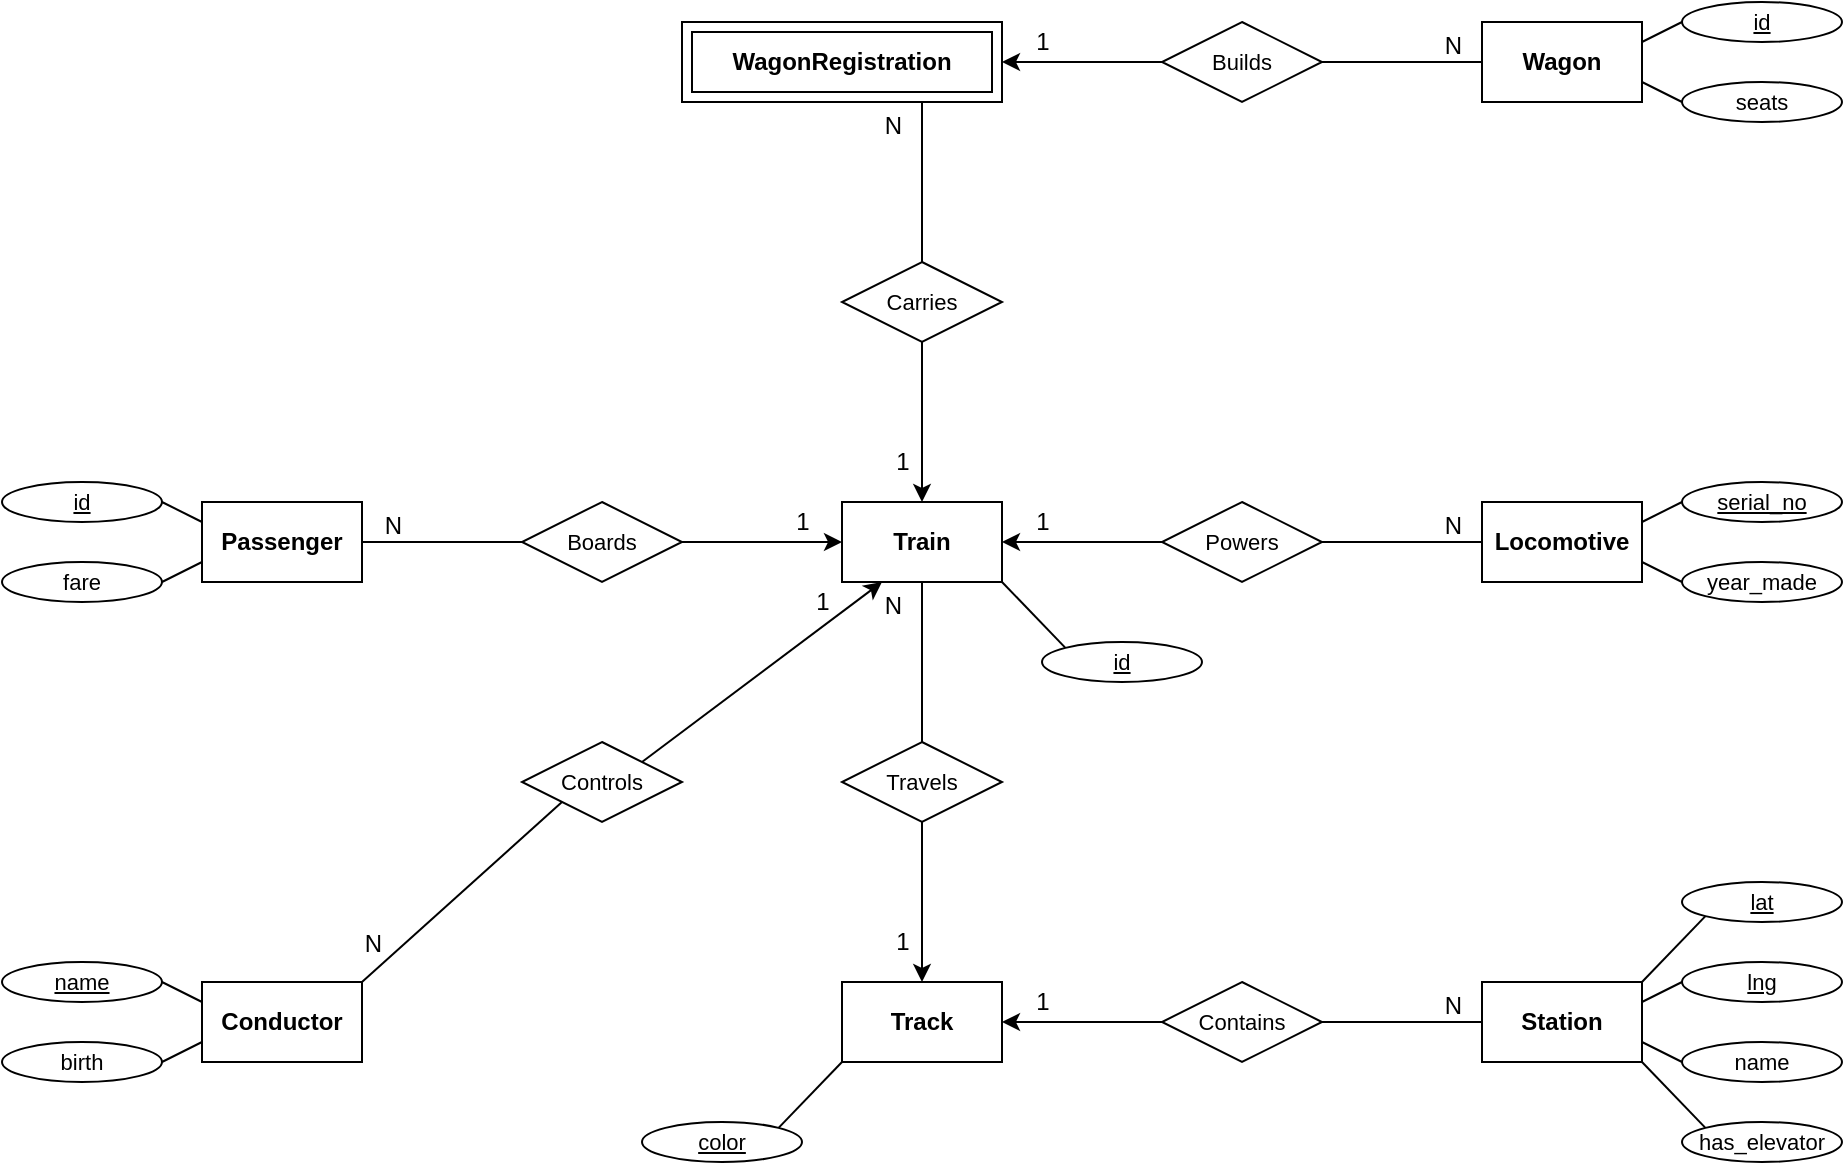 <mxfile version="21.2.1" type="device" pages="4">
  <diagram id="R2lEEEUBdFMjLlhIrx00" name="proj_deliverable1">
    <mxGraphModel dx="1434" dy="782" grid="1" gridSize="10" guides="1" tooltips="1" connect="1" arrows="1" fold="1" page="1" pageScale="1" pageWidth="1000" pageHeight="660" math="0" shadow="0" extFonts="Permanent Marker^https://fonts.googleapis.com/css?family=Permanent+Marker">
      <root>
        <mxCell id="0" />
        <mxCell id="1" parent="0" />
        <mxCell id="5FPpdaSdyWe-lFuIZykh-84" value="WagonRegistration" style="shape=ext;margin=3;double=1;whiteSpace=wrap;html=1;align=center;fontSize=12;fontStyle=1" parent="1" vertex="1">
          <mxGeometry x="380" y="50" width="160" height="40" as="geometry" />
        </mxCell>
        <mxCell id="5FPpdaSdyWe-lFuIZykh-2" value="Passenger" style="whiteSpace=wrap;html=1;align=center;fontSize=12;fontStyle=1" parent="1" vertex="1">
          <mxGeometry x="140" y="290" width="80" height="40" as="geometry" />
        </mxCell>
        <mxCell id="5FPpdaSdyWe-lFuIZykh-7" value="Conductor" style="whiteSpace=wrap;html=1;align=center;fontSize=12;fontStyle=1" parent="1" vertex="1">
          <mxGeometry x="140" y="530" width="80" height="40" as="geometry" />
        </mxCell>
        <mxCell id="5FPpdaSdyWe-lFuIZykh-9" value="Track" style="whiteSpace=wrap;html=1;align=center;fontSize=12;fontStyle=1" parent="1" vertex="1">
          <mxGeometry x="460" y="530" width="80" height="40" as="geometry" />
        </mxCell>
        <mxCell id="5FPpdaSdyWe-lFuIZykh-10" value="Station" style="whiteSpace=wrap;html=1;align=center;fontSize=12;fontStyle=1" parent="1" vertex="1">
          <mxGeometry x="780" y="530" width="80" height="40" as="geometry" />
        </mxCell>
        <mxCell id="5FPpdaSdyWe-lFuIZykh-12" value="Wagon" style="whiteSpace=wrap;html=1;align=center;fontSize=12;fontStyle=1" parent="1" vertex="1">
          <mxGeometry x="780" y="50" width="80" height="40" as="geometry" />
        </mxCell>
        <mxCell id="5FPpdaSdyWe-lFuIZykh-13" value="Locomotive" style="whiteSpace=wrap;html=1;align=center;fontSize=12;fontStyle=1" parent="1" vertex="1">
          <mxGeometry x="780" y="290" width="80" height="40" as="geometry" />
        </mxCell>
        <mxCell id="5FPpdaSdyWe-lFuIZykh-15" value="Powers" style="shape=rhombus;perimeter=rhombusPerimeter;whiteSpace=wrap;html=1;align=center;fontSize=11;" parent="1" vertex="1">
          <mxGeometry x="620" y="290" width="80" height="40" as="geometry" />
        </mxCell>
        <mxCell id="5FPpdaSdyWe-lFuIZykh-22" value="Builds" style="shape=rhombus;perimeter=rhombusPerimeter;whiteSpace=wrap;html=1;align=center;fontSize=11;" parent="1" vertex="1">
          <mxGeometry x="620" y="50" width="80" height="40" as="geometry" />
        </mxCell>
        <mxCell id="5FPpdaSdyWe-lFuIZykh-26" value="Controls" style="shape=rhombus;perimeter=rhombusPerimeter;whiteSpace=wrap;html=1;align=center;fontSize=11;" parent="1" vertex="1">
          <mxGeometry x="300" y="410" width="80" height="40" as="geometry" />
        </mxCell>
        <mxCell id="5FPpdaSdyWe-lFuIZykh-31" value="" style="endArrow=none;html=1;rounded=0;exitX=0;exitY=1;exitDx=0;exitDy=0;entryX=1;entryY=0;entryDx=0;entryDy=0;" parent="1" source="5FPpdaSdyWe-lFuIZykh-26" target="5FPpdaSdyWe-lFuIZykh-7" edge="1">
          <mxGeometry relative="1" as="geometry">
            <mxPoint x="310" y="320" as="sourcePoint" />
            <mxPoint x="180" y="500" as="targetPoint" />
          </mxGeometry>
        </mxCell>
        <mxCell id="5FPpdaSdyWe-lFuIZykh-32" value="N" style="resizable=0;html=1;align=right;verticalAlign=bottom;" parent="5FPpdaSdyWe-lFuIZykh-31" connectable="0" vertex="1">
          <mxGeometry x="1" relative="1" as="geometry">
            <mxPoint x="10" y="-10" as="offset" />
          </mxGeometry>
        </mxCell>
        <mxCell id="5FPpdaSdyWe-lFuIZykh-33" value="" style="endArrow=none;html=1;rounded=0;entryX=0;entryY=0.5;entryDx=0;entryDy=0;exitX=1;exitY=0.5;exitDx=0;exitDy=0;" parent="1" source="5FPpdaSdyWe-lFuIZykh-15" target="5FPpdaSdyWe-lFuIZykh-13" edge="1">
          <mxGeometry relative="1" as="geometry">
            <mxPoint x="510" y="180" as="sourcePoint" />
            <mxPoint x="510" y="100" as="targetPoint" />
          </mxGeometry>
        </mxCell>
        <mxCell id="5FPpdaSdyWe-lFuIZykh-34" value="N" style="resizable=0;html=1;align=right;verticalAlign=bottom;" parent="5FPpdaSdyWe-lFuIZykh-33" connectable="0" vertex="1">
          <mxGeometry x="1" relative="1" as="geometry">
            <mxPoint x="-10" as="offset" />
          </mxGeometry>
        </mxCell>
        <mxCell id="5FPpdaSdyWe-lFuIZykh-36" value="Travels" style="shape=rhombus;perimeter=rhombusPerimeter;whiteSpace=wrap;html=1;align=center;fontSize=11;" parent="1" vertex="1">
          <mxGeometry x="460" y="410" width="80" height="40" as="geometry" />
        </mxCell>
        <mxCell id="5FPpdaSdyWe-lFuIZykh-37" value="" style="endArrow=none;html=1;rounded=0;exitX=0.5;exitY=0;exitDx=0;exitDy=0;entryX=0.5;entryY=1;entryDx=0;entryDy=0;" parent="1" source="5FPpdaSdyWe-lFuIZykh-36" target="5FPpdaSdyWe-lFuIZykh-88" edge="1">
          <mxGeometry relative="1" as="geometry">
            <mxPoint x="710" y="320" as="sourcePoint" />
            <mxPoint x="520" y="350" as="targetPoint" />
          </mxGeometry>
        </mxCell>
        <mxCell id="5FPpdaSdyWe-lFuIZykh-38" value="N" style="resizable=0;html=1;align=right;verticalAlign=bottom;" parent="5FPpdaSdyWe-lFuIZykh-37" connectable="0" vertex="1">
          <mxGeometry x="1" relative="1" as="geometry">
            <mxPoint x="-10" y="20" as="offset" />
          </mxGeometry>
        </mxCell>
        <mxCell id="5FPpdaSdyWe-lFuIZykh-43" value="Contains" style="shape=rhombus;perimeter=rhombusPerimeter;whiteSpace=wrap;html=1;align=center;fontSize=11;" parent="1" vertex="1">
          <mxGeometry x="620" y="530" width="80" height="40" as="geometry" />
        </mxCell>
        <mxCell id="5FPpdaSdyWe-lFuIZykh-44" value="" style="endArrow=none;html=1;rounded=0;entryX=0;entryY=0.5;entryDx=0;entryDy=0;exitX=1;exitY=0.5;exitDx=0;exitDy=0;" parent="1" source="5FPpdaSdyWe-lFuIZykh-43" target="5FPpdaSdyWe-lFuIZykh-10" edge="1">
          <mxGeometry relative="1" as="geometry">
            <mxPoint x="510" y="420" as="sourcePoint" />
            <mxPoint x="510" y="340" as="targetPoint" />
          </mxGeometry>
        </mxCell>
        <mxCell id="5FPpdaSdyWe-lFuIZykh-45" value="N" style="resizable=0;html=1;align=right;verticalAlign=bottom;" parent="5FPpdaSdyWe-lFuIZykh-44" connectable="0" vertex="1">
          <mxGeometry x="1" relative="1" as="geometry">
            <mxPoint x="-10" as="offset" />
          </mxGeometry>
        </mxCell>
        <mxCell id="W7kSrh-7kcPRWJRy0-A8-4" value="1" style="rounded=0;orthogonalLoop=1;jettySize=auto;html=1;exitX=1;exitY=0.5;exitDx=0;exitDy=0;entryX=0;entryY=0.5;entryDx=0;entryDy=0;fontSize=12;" parent="1" source="5FPpdaSdyWe-lFuIZykh-46" target="5FPpdaSdyWe-lFuIZykh-88" edge="1">
          <mxGeometry x="0.5" y="10" relative="1" as="geometry">
            <mxPoint as="offset" />
          </mxGeometry>
        </mxCell>
        <mxCell id="5FPpdaSdyWe-lFuIZykh-46" value="Boards" style="shape=rhombus;perimeter=rhombusPerimeter;whiteSpace=wrap;html=1;align=center;fontSize=11;" parent="1" vertex="1">
          <mxGeometry x="300" y="290" width="80" height="40" as="geometry" />
        </mxCell>
        <mxCell id="5FPpdaSdyWe-lFuIZykh-63" value="Carries" style="shape=rhombus;perimeter=rhombusPerimeter;whiteSpace=wrap;html=1;align=center;fontSize=11;" parent="1" vertex="1">
          <mxGeometry x="460" y="170" width="80" height="40" as="geometry" />
        </mxCell>
        <mxCell id="5FPpdaSdyWe-lFuIZykh-69" value="" style="endArrow=none;html=1;rounded=0;entryX=0.75;entryY=1;entryDx=0;entryDy=0;exitX=0.5;exitY=0;exitDx=0;exitDy=0;" parent="1" source="5FPpdaSdyWe-lFuIZykh-63" target="5FPpdaSdyWe-lFuIZykh-84" edge="1">
          <mxGeometry relative="1" as="geometry">
            <mxPoint x="710" y="320" as="sourcePoint" />
            <mxPoint x="500" y="90" as="targetPoint" />
          </mxGeometry>
        </mxCell>
        <mxCell id="5FPpdaSdyWe-lFuIZykh-70" value="N" style="resizable=0;html=1;align=right;verticalAlign=bottom;" parent="5FPpdaSdyWe-lFuIZykh-69" connectable="0" vertex="1">
          <mxGeometry x="1" relative="1" as="geometry">
            <mxPoint x="-10" y="20" as="offset" />
          </mxGeometry>
        </mxCell>
        <mxCell id="5FPpdaSdyWe-lFuIZykh-71" value="" style="endArrow=none;html=1;rounded=0;entryX=0;entryY=0.5;entryDx=0;entryDy=0;exitX=1;exitY=0.5;exitDx=0;exitDy=0;" parent="1" source="5FPpdaSdyWe-lFuIZykh-22" target="5FPpdaSdyWe-lFuIZykh-12" edge="1">
          <mxGeometry relative="1" as="geometry">
            <mxPoint x="510" y="180" as="sourcePoint" />
            <mxPoint x="510" y="100" as="targetPoint" />
          </mxGeometry>
        </mxCell>
        <mxCell id="5FPpdaSdyWe-lFuIZykh-72" value="N" style="resizable=0;html=1;align=right;verticalAlign=bottom;" parent="5FPpdaSdyWe-lFuIZykh-71" connectable="0" vertex="1">
          <mxGeometry x="1" relative="1" as="geometry">
            <mxPoint x="-10" as="offset" />
          </mxGeometry>
        </mxCell>
        <mxCell id="5FPpdaSdyWe-lFuIZykh-77" value="" style="endArrow=none;html=1;rounded=0;exitX=0;exitY=0.5;exitDx=0;exitDy=0;entryX=1;entryY=0.5;entryDx=0;entryDy=0;" parent="1" source="5FPpdaSdyWe-lFuIZykh-46" target="5FPpdaSdyWe-lFuIZykh-2" edge="1">
          <mxGeometry relative="1" as="geometry">
            <mxPoint x="330" y="450" as="sourcePoint" />
            <mxPoint x="230" y="540" as="targetPoint" />
          </mxGeometry>
        </mxCell>
        <mxCell id="5FPpdaSdyWe-lFuIZykh-78" value="N" style="resizable=0;html=1;align=right;verticalAlign=bottom;" parent="5FPpdaSdyWe-lFuIZykh-77" connectable="0" vertex="1">
          <mxGeometry x="1" relative="1" as="geometry">
            <mxPoint x="20" as="offset" />
          </mxGeometry>
        </mxCell>
        <mxCell id="5FPpdaSdyWe-lFuIZykh-88" value="Train" style="whiteSpace=wrap;html=1;align=center;fontSize=12;fontStyle=1" parent="1" vertex="1">
          <mxGeometry x="460" y="290" width="80" height="40" as="geometry" />
        </mxCell>
        <mxCell id="5FPpdaSdyWe-lFuIZykh-91" value="" style="endArrow=none;html=1;rounded=0;fontSize=11;exitX=1;exitY=0;exitDx=0;exitDy=0;entryX=0;entryY=1;entryDx=0;entryDy=0;" parent="1" source="XflrWnQReU5PlyJmsF73-1" target="5FPpdaSdyWe-lFuIZykh-9" edge="1">
          <mxGeometry relative="1" as="geometry">
            <mxPoint x="480" y="450" as="sourcePoint" />
            <mxPoint x="640" y="450" as="targetPoint" />
          </mxGeometry>
        </mxCell>
        <mxCell id="5FPpdaSdyWe-lFuIZykh-92" value="lat" style="ellipse;whiteSpace=wrap;html=1;align=center;fontSize=11;fontStyle=4" parent="1" vertex="1">
          <mxGeometry x="880" y="480" width="80" height="20" as="geometry" />
        </mxCell>
        <mxCell id="5FPpdaSdyWe-lFuIZykh-93" value="lng" style="ellipse;whiteSpace=wrap;html=1;align=center;fontSize=11;fontStyle=4" parent="1" vertex="1">
          <mxGeometry x="880" y="520" width="80" height="20" as="geometry" />
        </mxCell>
        <mxCell id="5FPpdaSdyWe-lFuIZykh-96" value="name" style="ellipse;whiteSpace=wrap;html=1;align=center;fontSize=11;fontStyle=0" parent="1" vertex="1">
          <mxGeometry x="880" y="560" width="80" height="20" as="geometry" />
        </mxCell>
        <mxCell id="5FPpdaSdyWe-lFuIZykh-97" value="has_elevator" style="ellipse;whiteSpace=wrap;html=1;align=center;fontSize=11;fontStyle=0" parent="1" vertex="1">
          <mxGeometry x="880" y="600" width="80" height="20" as="geometry" />
        </mxCell>
        <mxCell id="5FPpdaSdyWe-lFuIZykh-98" value="" style="endArrow=none;html=1;rounded=0;fontSize=11;exitX=1;exitY=0.25;exitDx=0;exitDy=0;entryX=0;entryY=0.5;entryDx=0;entryDy=0;" parent="1" source="5FPpdaSdyWe-lFuIZykh-10" target="5FPpdaSdyWe-lFuIZykh-93" edge="1">
          <mxGeometry relative="1" as="geometry">
            <mxPoint x="438.855" y="603.075" as="sourcePoint" />
            <mxPoint x="470" y="580" as="targetPoint" />
          </mxGeometry>
        </mxCell>
        <mxCell id="5FPpdaSdyWe-lFuIZykh-99" value="" style="endArrow=none;html=1;rounded=0;fontSize=11;exitX=1;exitY=0;exitDx=0;exitDy=0;entryX=0;entryY=1;entryDx=0;entryDy=0;" parent="1" source="5FPpdaSdyWe-lFuIZykh-10" target="5FPpdaSdyWe-lFuIZykh-92" edge="1">
          <mxGeometry relative="1" as="geometry">
            <mxPoint x="870" y="550" as="sourcePoint" />
            <mxPoint x="910" y="520" as="targetPoint" />
          </mxGeometry>
        </mxCell>
        <mxCell id="5FPpdaSdyWe-lFuIZykh-101" value="" style="endArrow=none;html=1;rounded=0;fontSize=11;exitX=1;exitY=0.75;exitDx=0;exitDy=0;entryX=0;entryY=0.5;entryDx=0;entryDy=0;" parent="1" source="5FPpdaSdyWe-lFuIZykh-10" target="5FPpdaSdyWe-lFuIZykh-96" edge="1">
          <mxGeometry relative="1" as="geometry">
            <mxPoint x="890" y="570" as="sourcePoint" />
            <mxPoint x="930" y="540" as="targetPoint" />
          </mxGeometry>
        </mxCell>
        <mxCell id="5FPpdaSdyWe-lFuIZykh-102" value="" style="endArrow=none;html=1;rounded=0;fontSize=11;exitX=1;exitY=1;exitDx=0;exitDy=0;entryX=0;entryY=0;entryDx=0;entryDy=0;" parent="1" source="5FPpdaSdyWe-lFuIZykh-10" target="5FPpdaSdyWe-lFuIZykh-97" edge="1">
          <mxGeometry relative="1" as="geometry">
            <mxPoint x="900" y="580" as="sourcePoint" />
            <mxPoint x="940" y="550" as="targetPoint" />
          </mxGeometry>
        </mxCell>
        <mxCell id="5FPpdaSdyWe-lFuIZykh-103" value="name" style="ellipse;whiteSpace=wrap;html=1;align=center;fontSize=11;fontStyle=4" parent="1" vertex="1">
          <mxGeometry x="40" y="520" width="80" height="20" as="geometry" />
        </mxCell>
        <mxCell id="5FPpdaSdyWe-lFuIZykh-104" value="birth" style="ellipse;whiteSpace=wrap;html=1;align=center;fontSize=11;fontStyle=0" parent="1" vertex="1">
          <mxGeometry x="40" y="560" width="80" height="20" as="geometry" />
        </mxCell>
        <mxCell id="5FPpdaSdyWe-lFuIZykh-105" value="" style="endArrow=none;html=1;rounded=0;fontSize=11;exitX=1;exitY=0.5;exitDx=0;exitDy=0;entryX=0;entryY=0.25;entryDx=0;entryDy=0;" parent="1" source="5FPpdaSdyWe-lFuIZykh-103" target="5FPpdaSdyWe-lFuIZykh-7" edge="1">
          <mxGeometry relative="1" as="geometry">
            <mxPoint x="438.855" y="603.075" as="sourcePoint" />
            <mxPoint x="470" y="580" as="targetPoint" />
          </mxGeometry>
        </mxCell>
        <mxCell id="5FPpdaSdyWe-lFuIZykh-106" value="" style="endArrow=none;html=1;rounded=0;fontSize=11;exitX=1;exitY=0.5;exitDx=0;exitDy=0;entryX=0;entryY=0.75;entryDx=0;entryDy=0;" parent="1" source="5FPpdaSdyWe-lFuIZykh-104" target="5FPpdaSdyWe-lFuIZykh-7" edge="1">
          <mxGeometry relative="1" as="geometry">
            <mxPoint x="448.855" y="613.075" as="sourcePoint" />
            <mxPoint x="480" y="590" as="targetPoint" />
          </mxGeometry>
        </mxCell>
        <mxCell id="5FPpdaSdyWe-lFuIZykh-107" value="serial_no" style="ellipse;whiteSpace=wrap;html=1;align=center;fontSize=11;fontStyle=4" parent="1" vertex="1">
          <mxGeometry x="880" y="280" width="80" height="20" as="geometry" />
        </mxCell>
        <mxCell id="5FPpdaSdyWe-lFuIZykh-108" value="year_made" style="ellipse;whiteSpace=wrap;html=1;align=center;fontSize=11;fontStyle=0" parent="1" vertex="1">
          <mxGeometry x="880" y="320" width="80" height="20" as="geometry" />
        </mxCell>
        <mxCell id="5FPpdaSdyWe-lFuIZykh-109" value="" style="endArrow=none;html=1;rounded=0;fontSize=11;exitX=0;exitY=0.5;exitDx=0;exitDy=0;entryX=1;entryY=0.25;entryDx=0;entryDy=0;" parent="1" source="5FPpdaSdyWe-lFuIZykh-107" target="5FPpdaSdyWe-lFuIZykh-13" edge="1">
          <mxGeometry relative="1" as="geometry">
            <mxPoint x="1318.855" y="363.075" as="sourcePoint" />
            <mxPoint x="1020" y="300" as="targetPoint" />
          </mxGeometry>
        </mxCell>
        <mxCell id="5FPpdaSdyWe-lFuIZykh-110" value="" style="endArrow=none;html=1;rounded=0;fontSize=11;exitX=0;exitY=0.5;exitDx=0;exitDy=0;entryX=1;entryY=0.75;entryDx=0;entryDy=0;" parent="1" source="5FPpdaSdyWe-lFuIZykh-108" target="5FPpdaSdyWe-lFuIZykh-13" edge="1">
          <mxGeometry relative="1" as="geometry">
            <mxPoint x="1328.855" y="373.075" as="sourcePoint" />
            <mxPoint x="1020" y="320" as="targetPoint" />
          </mxGeometry>
        </mxCell>
        <mxCell id="5FPpdaSdyWe-lFuIZykh-114" value="" style="endArrow=none;html=1;rounded=0;fontSize=11;exitX=0;exitY=0;exitDx=0;exitDy=0;entryX=1;entryY=1;entryDx=0;entryDy=0;" parent="1" source="XflrWnQReU5PlyJmsF73-2" target="5FPpdaSdyWe-lFuIZykh-88" edge="1">
          <mxGeometry relative="1" as="geometry">
            <mxPoint x="438.855" y="603.075" as="sourcePoint" />
            <mxPoint x="470" y="580" as="targetPoint" />
          </mxGeometry>
        </mxCell>
        <mxCell id="5FPpdaSdyWe-lFuIZykh-119" value="id" style="ellipse;whiteSpace=wrap;html=1;align=center;fontSize=11;fontStyle=4" parent="1" vertex="1">
          <mxGeometry x="880" y="40" width="80" height="20" as="geometry" />
        </mxCell>
        <mxCell id="5FPpdaSdyWe-lFuIZykh-120" value="seats" style="ellipse;whiteSpace=wrap;html=1;align=center;fontSize=11;fontStyle=0" parent="1" vertex="1">
          <mxGeometry x="880" y="80" width="80" height="20" as="geometry" />
        </mxCell>
        <mxCell id="5FPpdaSdyWe-lFuIZykh-121" value="" style="endArrow=none;html=1;rounded=0;fontSize=11;exitX=0;exitY=0.5;exitDx=0;exitDy=0;entryX=1;entryY=0.25;entryDx=0;entryDy=0;" parent="1" source="5FPpdaSdyWe-lFuIZykh-119" target="5FPpdaSdyWe-lFuIZykh-12" edge="1">
          <mxGeometry relative="1" as="geometry">
            <mxPoint x="1318.855" y="123.075" as="sourcePoint" />
            <mxPoint x="870" y="30" as="targetPoint" />
          </mxGeometry>
        </mxCell>
        <mxCell id="5FPpdaSdyWe-lFuIZykh-122" value="" style="endArrow=none;html=1;rounded=0;fontSize=11;exitX=0;exitY=0.5;exitDx=0;exitDy=0;entryX=1;entryY=0.75;entryDx=0;entryDy=0;" parent="1" source="5FPpdaSdyWe-lFuIZykh-120" target="5FPpdaSdyWe-lFuIZykh-12" edge="1">
          <mxGeometry relative="1" as="geometry">
            <mxPoint x="1328.855" y="133.075" as="sourcePoint" />
            <mxPoint x="860" y="80" as="targetPoint" />
          </mxGeometry>
        </mxCell>
        <mxCell id="5FPpdaSdyWe-lFuIZykh-123" value="id" style="ellipse;whiteSpace=wrap;html=1;align=center;fontSize=11;fontStyle=4" parent="1" vertex="1">
          <mxGeometry x="40" y="280" width="80" height="20" as="geometry" />
        </mxCell>
        <mxCell id="5FPpdaSdyWe-lFuIZykh-124" value="fare" style="ellipse;whiteSpace=wrap;html=1;align=center;fontSize=11;fontStyle=0" parent="1" vertex="1">
          <mxGeometry x="40" y="320" width="80" height="20" as="geometry" />
        </mxCell>
        <mxCell id="5FPpdaSdyWe-lFuIZykh-125" value="" style="endArrow=none;html=1;rounded=0;fontSize=11;exitX=1;exitY=0.5;exitDx=0;exitDy=0;entryX=0;entryY=0.25;entryDx=0;entryDy=0;" parent="1" source="5FPpdaSdyWe-lFuIZykh-123" target="5FPpdaSdyWe-lFuIZykh-2" edge="1">
          <mxGeometry relative="1" as="geometry">
            <mxPoint x="438.855" y="363.075" as="sourcePoint" />
            <mxPoint x="130" y="270" as="targetPoint" />
          </mxGeometry>
        </mxCell>
        <mxCell id="5FPpdaSdyWe-lFuIZykh-126" value="" style="endArrow=none;html=1;rounded=0;fontSize=11;exitX=1;exitY=0.5;exitDx=0;exitDy=0;entryX=0;entryY=0.75;entryDx=0;entryDy=0;" parent="1" source="5FPpdaSdyWe-lFuIZykh-124" target="5FPpdaSdyWe-lFuIZykh-2" edge="1">
          <mxGeometry relative="1" as="geometry">
            <mxPoint x="448.855" y="373.075" as="sourcePoint" />
            <mxPoint x="130" y="330" as="targetPoint" />
          </mxGeometry>
        </mxCell>
        <mxCell id="W7kSrh-7kcPRWJRy0-A8-6" value="1" style="rounded=0;orthogonalLoop=1;jettySize=auto;html=1;exitX=0;exitY=0.5;exitDx=0;exitDy=0;entryX=1;entryY=0.5;entryDx=0;entryDy=0;fontSize=12;" parent="1" source="5FPpdaSdyWe-lFuIZykh-15" target="5FPpdaSdyWe-lFuIZykh-88" edge="1">
          <mxGeometry x="0.5" y="-10" relative="1" as="geometry">
            <mxPoint x="390" y="320" as="sourcePoint" />
            <mxPoint x="470" y="320" as="targetPoint" />
            <mxPoint as="offset" />
          </mxGeometry>
        </mxCell>
        <mxCell id="W7kSrh-7kcPRWJRy0-A8-7" value="1" style="rounded=0;orthogonalLoop=1;jettySize=auto;html=1;exitX=0.5;exitY=1;exitDx=0;exitDy=0;entryX=0.5;entryY=0;entryDx=0;entryDy=0;fontSize=12;" parent="1" source="5FPpdaSdyWe-lFuIZykh-63" target="5FPpdaSdyWe-lFuIZykh-88" edge="1">
          <mxGeometry x="0.5" y="-10" relative="1" as="geometry">
            <mxPoint x="630" y="320" as="sourcePoint" />
            <mxPoint x="550" y="320" as="targetPoint" />
            <mxPoint as="offset" />
          </mxGeometry>
        </mxCell>
        <mxCell id="W7kSrh-7kcPRWJRy0-A8-8" value="1" style="rounded=0;orthogonalLoop=1;jettySize=auto;html=1;exitX=1;exitY=0;exitDx=0;exitDy=0;entryX=0.25;entryY=1;entryDx=0;entryDy=0;fontSize=12;" parent="1" source="5FPpdaSdyWe-lFuIZykh-26" target="5FPpdaSdyWe-lFuIZykh-88" edge="1">
          <mxGeometry x="0.6" y="10" relative="1" as="geometry">
            <mxPoint x="640" y="330" as="sourcePoint" />
            <mxPoint x="560" y="330" as="targetPoint" />
            <mxPoint as="offset" />
          </mxGeometry>
        </mxCell>
        <mxCell id="W7kSrh-7kcPRWJRy0-A8-9" value="1" style="rounded=0;orthogonalLoop=1;jettySize=auto;html=1;exitX=0;exitY=0.5;exitDx=0;exitDy=0;entryX=1;entryY=0.5;entryDx=0;entryDy=0;fontSize=12;" parent="1" source="5FPpdaSdyWe-lFuIZykh-22" target="5FPpdaSdyWe-lFuIZykh-84" edge="1">
          <mxGeometry x="0.5" y="-10" relative="1" as="geometry">
            <mxPoint x="650" y="340" as="sourcePoint" />
            <mxPoint x="570" y="340" as="targetPoint" />
            <mxPoint as="offset" />
          </mxGeometry>
        </mxCell>
        <mxCell id="W7kSrh-7kcPRWJRy0-A8-10" value="1" style="rounded=0;orthogonalLoop=1;jettySize=auto;html=1;exitX=0.5;exitY=1;exitDx=0;exitDy=0;entryX=0.5;entryY=0;entryDx=0;entryDy=0;fontSize=12;" parent="1" source="5FPpdaSdyWe-lFuIZykh-36" target="5FPpdaSdyWe-lFuIZykh-9" edge="1">
          <mxGeometry x="0.5" y="-10" relative="1" as="geometry">
            <mxPoint x="660" y="350" as="sourcePoint" />
            <mxPoint x="580" y="350" as="targetPoint" />
            <mxPoint as="offset" />
          </mxGeometry>
        </mxCell>
        <mxCell id="W7kSrh-7kcPRWJRy0-A8-11" value="1" style="rounded=0;orthogonalLoop=1;jettySize=auto;html=1;exitX=0;exitY=0.5;exitDx=0;exitDy=0;entryX=1;entryY=0.5;entryDx=0;entryDy=0;fontSize=12;" parent="1" source="5FPpdaSdyWe-lFuIZykh-43" target="5FPpdaSdyWe-lFuIZykh-9" edge="1">
          <mxGeometry x="0.5" y="-10" relative="1" as="geometry">
            <mxPoint x="670" y="360" as="sourcePoint" />
            <mxPoint x="590" y="360" as="targetPoint" />
            <mxPoint as="offset" />
          </mxGeometry>
        </mxCell>
        <mxCell id="XflrWnQReU5PlyJmsF73-1" value="color" style="ellipse;whiteSpace=wrap;html=1;align=center;fontSize=11;fontStyle=4" parent="1" vertex="1">
          <mxGeometry x="360" y="600" width="80" height="20" as="geometry" />
        </mxCell>
        <mxCell id="XflrWnQReU5PlyJmsF73-2" value="id" style="ellipse;whiteSpace=wrap;html=1;align=center;fontSize=11;fontStyle=4" parent="1" vertex="1">
          <mxGeometry x="560" y="360" width="80" height="20" as="geometry" />
        </mxCell>
      </root>
    </mxGraphModel>
  </diagram>
  <diagram name="proj_deliverable2" id="vW3GUWD7gYyDfaBToMU5">
    <mxGraphModel dx="1434" dy="782" grid="1" gridSize="10" guides="1" tooltips="1" connect="1" arrows="1" fold="1" page="1" pageScale="1" pageWidth="1000" pageHeight="1180" math="0" shadow="0" extFonts="Permanent Marker^https://fonts.googleapis.com/css?family=Permanent+Marker">
      <root>
        <mxCell id="TBj39ccM2QvI0rRjCSNy-0" />
        <mxCell id="TBj39ccM2QvI0rRjCSNy-1" parent="TBj39ccM2QvI0rRjCSNy-0" />
        <mxCell id="TBj39ccM2QvI0rRjCSNy-44" value="Train" style="whiteSpace=wrap;html=1;align=center;fontSize=12;fontStyle=1" parent="TBj39ccM2QvI0rRjCSNy-1" vertex="1">
          <mxGeometry x="460" y="810" width="80" height="40" as="geometry" />
        </mxCell>
        <mxCell id="TBj39ccM2QvI0rRjCSNy-3" value="Passenger" style="whiteSpace=wrap;html=1;align=center;fontSize=12;fontStyle=1" parent="TBj39ccM2QvI0rRjCSNy-1" vertex="1">
          <mxGeometry x="460.08" y="330" width="80" height="40" as="geometry" />
        </mxCell>
        <mxCell id="TBj39ccM2QvI0rRjCSNy-4" value="Conductor" style="whiteSpace=wrap;html=1;align=center;fontSize=12;fontStyle=1" parent="TBj39ccM2QvI0rRjCSNy-1" vertex="1">
          <mxGeometry x="460" y="1050" width="80" height="40" as="geometry" />
        </mxCell>
        <mxCell id="TBj39ccM2QvI0rRjCSNy-5" value="Track" style="whiteSpace=wrap;html=1;align=center;fontSize=12;fontStyle=1" parent="TBj39ccM2QvI0rRjCSNy-1" vertex="1">
          <mxGeometry x="140.08" y="810" width="80" height="40" as="geometry" />
        </mxCell>
        <mxCell id="TBj39ccM2QvI0rRjCSNy-7" value="Wagon" style="whiteSpace=wrap;html=1;align=center;fontSize=12;fontStyle=1" parent="TBj39ccM2QvI0rRjCSNy-1" vertex="1">
          <mxGeometry x="780" y="570" width="80" height="40" as="geometry" />
        </mxCell>
        <mxCell id="TBj39ccM2QvI0rRjCSNy-8" value="Locomotive" style="whiteSpace=wrap;html=1;align=center;fontSize=12;fontStyle=1" parent="TBj39ccM2QvI0rRjCSNy-1" vertex="1">
          <mxGeometry x="459.92" y="570" width="80" height="40" as="geometry" />
        </mxCell>
        <mxCell id="VrJq37f_B3mSxU0A269Z-35" style="rounded=0;orthogonalLoop=1;jettySize=auto;html=1;exitX=0.5;exitY=0;exitDx=0;exitDy=0;entryX=0.5;entryY=1;entryDx=0;entryDy=0;" parent="TBj39ccM2QvI0rRjCSNy-1" source="TBj39ccM2QvI0rRjCSNy-9" target="TBj39ccM2QvI0rRjCSNy-8" edge="1">
          <mxGeometry relative="1" as="geometry" />
        </mxCell>
        <mxCell id="VrJq37f_B3mSxU0A269Z-36" value="1" style="edgeLabel;html=1;align=center;verticalAlign=middle;resizable=0;points=[];fontSize=12;" parent="VrJq37f_B3mSxU0A269Z-35" vertex="1" connectable="0">
          <mxGeometry x="0.722" y="-2" relative="1" as="geometry">
            <mxPoint x="-12" y="8" as="offset" />
          </mxGeometry>
        </mxCell>
        <mxCell id="TBj39ccM2QvI0rRjCSNy-9" value="Powered" style="shape=rhombus;perimeter=rhombusPerimeter;whiteSpace=wrap;html=1;align=center;fontSize=11;" parent="TBj39ccM2QvI0rRjCSNy-1" vertex="1">
          <mxGeometry x="460" y="690" width="80" height="40" as="geometry" />
        </mxCell>
        <mxCell id="VrJq37f_B3mSxU0A269Z-45" style="rounded=0;orthogonalLoop=1;jettySize=auto;html=1;exitX=0.5;exitY=0;exitDx=0;exitDy=0;entryX=0.5;entryY=1;entryDx=0;entryDy=0;" parent="TBj39ccM2QvI0rRjCSNy-1" source="TBj39ccM2QvI0rRjCSNy-12" target="TBj39ccM2QvI0rRjCSNy-7" edge="1">
          <mxGeometry relative="1" as="geometry" />
        </mxCell>
        <mxCell id="VrJq37f_B3mSxU0A269Z-46" value="1" style="edgeLabel;html=1;align=center;verticalAlign=middle;resizable=0;points=[];fontSize=12;" parent="VrJq37f_B3mSxU0A269Z-45" vertex="1" connectable="0">
          <mxGeometry x="0.556" y="-1" relative="1" as="geometry">
            <mxPoint x="-11" as="offset" />
          </mxGeometry>
        </mxCell>
        <mxCell id="TBj39ccM2QvI0rRjCSNy-12" value="Lines" style="shape=rhombus;perimeter=rhombusPerimeter;whiteSpace=wrap;html=1;align=center;fontSize=11;" parent="TBj39ccM2QvI0rRjCSNy-1" vertex="1">
          <mxGeometry x="780" y="690" width="80" height="40" as="geometry" />
        </mxCell>
        <mxCell id="VrJq37f_B3mSxU0A269Z-54" style="rounded=0;orthogonalLoop=1;jettySize=auto;html=1;exitX=0.5;exitY=1;exitDx=0;exitDy=0;entryX=0.5;entryY=0;entryDx=0;entryDy=0;" parent="TBj39ccM2QvI0rRjCSNy-1" source="TBj39ccM2QvI0rRjCSNy-27" target="TBj39ccM2QvI0rRjCSNy-5" edge="1">
          <mxGeometry relative="1" as="geometry" />
        </mxCell>
        <mxCell id="VrJq37f_B3mSxU0A269Z-55" value="1" style="edgeLabel;html=1;align=center;verticalAlign=middle;resizable=0;points=[];fontSize=12;" parent="VrJq37f_B3mSxU0A269Z-54" vertex="1" connectable="0">
          <mxGeometry x="0.636" y="-1" relative="1" as="geometry">
            <mxPoint x="-9" y="-6" as="offset" />
          </mxGeometry>
        </mxCell>
        <mxCell id="TBj39ccM2QvI0rRjCSNy-27" value="Positioned" style="shape=rhombus;perimeter=rhombusPerimeter;whiteSpace=wrap;html=1;align=center;fontSize=11;" parent="TBj39ccM2QvI0rRjCSNy-1" vertex="1">
          <mxGeometry x="140" y="690" width="80" height="40" as="geometry" />
        </mxCell>
        <mxCell id="VrJq37f_B3mSxU0A269Z-70" style="rounded=0;orthogonalLoop=1;jettySize=auto;html=1;exitX=1;exitY=0.5;exitDx=0;exitDy=0;entryX=0;entryY=0.5;entryDx=0;entryDy=0;" parent="TBj39ccM2QvI0rRjCSNy-1" source="TBj39ccM2QvI0rRjCSNy-30" target="TBj39ccM2QvI0rRjCSNy-3" edge="1">
          <mxGeometry relative="1" as="geometry" />
        </mxCell>
        <mxCell id="VrJq37f_B3mSxU0A269Z-71" value="1" style="edgeLabel;html=1;align=center;verticalAlign=middle;resizable=0;points=[];fontSize=12;" parent="VrJq37f_B3mSxU0A269Z-70" vertex="1" connectable="0">
          <mxGeometry x="0.261" relative="1" as="geometry">
            <mxPoint x="10" y="-10" as="offset" />
          </mxGeometry>
        </mxCell>
        <mxCell id="TBj39ccM2QvI0rRjCSNy-30" value="Registered" style="shape=rhombus;perimeter=rhombusPerimeter;whiteSpace=wrap;html=1;align=center;fontSize=11;" parent="TBj39ccM2QvI0rRjCSNy-1" vertex="1">
          <mxGeometry x="300" y="330" width="80" height="40" as="geometry" />
        </mxCell>
        <mxCell id="TBj39ccM2QvI0rRjCSNy-31" value="Carried" style="shape=rhombus;perimeter=rhombusPerimeter;whiteSpace=wrap;html=1;align=center;fontSize=11;" parent="TBj39ccM2QvI0rRjCSNy-1" vertex="1">
          <mxGeometry x="620" y="810" width="80" height="40" as="geometry" />
        </mxCell>
        <mxCell id="TBj39ccM2QvI0rRjCSNy-49" value="name" style="ellipse;whiteSpace=wrap;html=1;align=center;fontSize=11;fontStyle=0" parent="TBj39ccM2QvI0rRjCSNy-1" vertex="1">
          <mxGeometry x="40.0" y="600" width="80" height="20" as="geometry" />
        </mxCell>
        <mxCell id="TBj39ccM2QvI0rRjCSNy-50" value="note" style="ellipse;whiteSpace=wrap;html=1;align=center;fontSize=11;fontStyle=0" parent="TBj39ccM2QvI0rRjCSNy-1" vertex="1">
          <mxGeometry x="240.0" y="520" width="80" height="20" as="geometry" />
        </mxCell>
        <mxCell id="TBj39ccM2QvI0rRjCSNy-53" value="" style="endArrow=none;html=1;rounded=0;fontSize=11;exitX=0;exitY=0.75;exitDx=0;exitDy=0;" parent="TBj39ccM2QvI0rRjCSNy-1" source="UFlbhCh1jYrcwFsARIZQ-22" edge="1">
          <mxGeometry relative="1" as="geometry">
            <mxPoint x="150" y="630" as="sourcePoint" />
            <mxPoint x="120" y="610" as="targetPoint" />
          </mxGeometry>
        </mxCell>
        <mxCell id="TBj39ccM2QvI0rRjCSNy-55" value="social_sec" style="ellipse;whiteSpace=wrap;html=1;align=center;fontSize=11;fontStyle=4" parent="TBj39ccM2QvI0rRjCSNy-1" vertex="1">
          <mxGeometry x="360" y="1000" width="80" height="20" as="geometry" />
        </mxCell>
        <mxCell id="TBj39ccM2QvI0rRjCSNy-59" value="serial_no" style="ellipse;whiteSpace=wrap;html=1;align=center;fontSize=11;fontStyle=4" parent="TBj39ccM2QvI0rRjCSNy-1" vertex="1">
          <mxGeometry x="360.0" y="560" width="80" height="20" as="geometry" />
        </mxCell>
        <mxCell id="TBj39ccM2QvI0rRjCSNy-60" value="since" style="ellipse;whiteSpace=wrap;html=1;align=center;fontSize=11;fontStyle=0" parent="TBj39ccM2QvI0rRjCSNy-1" vertex="1">
          <mxGeometry x="360.0" y="600" width="80" height="20" as="geometry" />
        </mxCell>
        <mxCell id="TBj39ccM2QvI0rRjCSNy-61" value="" style="endArrow=none;html=1;rounded=0;fontSize=11;exitX=1;exitY=0.5;exitDx=0;exitDy=0;entryX=0;entryY=0.25;entryDx=0;entryDy=0;" parent="TBj39ccM2QvI0rRjCSNy-1" source="TBj39ccM2QvI0rRjCSNy-59" target="TBj39ccM2QvI0rRjCSNy-8" edge="1">
          <mxGeometry relative="1" as="geometry">
            <mxPoint x="998.775" y="643.075" as="sourcePoint" />
            <mxPoint x="699.92" y="580" as="targetPoint" />
          </mxGeometry>
        </mxCell>
        <mxCell id="TBj39ccM2QvI0rRjCSNy-62" value="" style="endArrow=none;html=1;rounded=0;fontSize=11;entryX=0;entryY=0.75;entryDx=0;entryDy=0;exitX=1;exitY=0.5;exitDx=0;exitDy=0;" parent="TBj39ccM2QvI0rRjCSNy-1" source="TBj39ccM2QvI0rRjCSNy-60" target="TBj39ccM2QvI0rRjCSNy-8" edge="1">
          <mxGeometry relative="1" as="geometry">
            <mxPoint x="470" y="630" as="sourcePoint" />
            <mxPoint x="699.92" y="600" as="targetPoint" />
          </mxGeometry>
        </mxCell>
        <mxCell id="TBj39ccM2QvI0rRjCSNy-63" value="train_id" style="ellipse;whiteSpace=wrap;html=1;align=center;fontSize=11;fontStyle=4" parent="TBj39ccM2QvI0rRjCSNy-1" vertex="1">
          <mxGeometry x="560" y="880" width="80" height="20" as="geometry" />
        </mxCell>
        <mxCell id="TBj39ccM2QvI0rRjCSNy-64" value="" style="endArrow=none;html=1;rounded=0;fontSize=11;exitX=0;exitY=0;exitDx=0;exitDy=0;entryX=1;entryY=1;entryDx=0;entryDy=0;" parent="TBj39ccM2QvI0rRjCSNy-1" source="TBj39ccM2QvI0rRjCSNy-63" target="TBj39ccM2QvI0rRjCSNy-44" edge="1">
          <mxGeometry relative="1" as="geometry">
            <mxPoint x="438.855" y="1123.075" as="sourcePoint" />
            <mxPoint x="540" y="880" as="targetPoint" />
          </mxGeometry>
        </mxCell>
        <mxCell id="TBj39ccM2QvI0rRjCSNy-65" value="wagon_id" style="ellipse;whiteSpace=wrap;html=1;align=center;fontSize=11;fontStyle=4" parent="TBj39ccM2QvI0rRjCSNy-1" vertex="1">
          <mxGeometry x="680" y="560" width="80" height="20" as="geometry" />
        </mxCell>
        <mxCell id="TBj39ccM2QvI0rRjCSNy-66" value="seats" style="ellipse;whiteSpace=wrap;html=1;align=center;fontSize=11;fontStyle=0" parent="TBj39ccM2QvI0rRjCSNy-1" vertex="1">
          <mxGeometry x="680" y="600" width="80" height="20" as="geometry" />
        </mxCell>
        <mxCell id="TBj39ccM2QvI0rRjCSNy-67" value="" style="endArrow=none;html=1;rounded=0;fontSize=11;exitX=1;exitY=0.5;exitDx=0;exitDy=0;entryX=0;entryY=0.25;entryDx=0;entryDy=0;" parent="TBj39ccM2QvI0rRjCSNy-1" source="TBj39ccM2QvI0rRjCSNy-65" target="TBj39ccM2QvI0rRjCSNy-7" edge="1">
          <mxGeometry relative="1" as="geometry">
            <mxPoint x="1318.855" y="643.075" as="sourcePoint" />
            <mxPoint x="870" y="550" as="targetPoint" />
          </mxGeometry>
        </mxCell>
        <mxCell id="TBj39ccM2QvI0rRjCSNy-68" value="" style="endArrow=none;html=1;rounded=0;fontSize=11;exitX=1;exitY=0.5;exitDx=0;exitDy=0;entryX=0;entryY=0.75;entryDx=0;entryDy=0;" parent="TBj39ccM2QvI0rRjCSNy-1" source="TBj39ccM2QvI0rRjCSNy-66" target="TBj39ccM2QvI0rRjCSNy-7" edge="1">
          <mxGeometry relative="1" as="geometry">
            <mxPoint x="1328.855" y="653.075" as="sourcePoint" />
            <mxPoint x="860" y="600" as="targetPoint" />
          </mxGeometry>
        </mxCell>
        <mxCell id="TBj39ccM2QvI0rRjCSNy-69" value="passenger_id" style="ellipse;whiteSpace=wrap;html=1;align=center;fontSize=11;fontStyle=4" parent="TBj39ccM2QvI0rRjCSNy-1" vertex="1">
          <mxGeometry x="560" y="320" width="80" height="20" as="geometry" />
        </mxCell>
        <mxCell id="TBj39ccM2QvI0rRjCSNy-71" value="" style="endArrow=none;html=1;rounded=0;fontSize=11;exitX=0;exitY=0.5;exitDx=0;exitDy=0;entryX=1;entryY=0.25;entryDx=0;entryDy=0;" parent="TBj39ccM2QvI0rRjCSNy-1" source="TBj39ccM2QvI0rRjCSNy-69" target="TBj39ccM2QvI0rRjCSNy-3" edge="1">
          <mxGeometry relative="1" as="geometry">
            <mxPoint x="758.855" y="633.075" as="sourcePoint" />
            <mxPoint x="450" y="540" as="targetPoint" />
          </mxGeometry>
        </mxCell>
        <mxCell id="Hlo2k790Sun50FqUQCLI-0" value="Pass" style="whiteSpace=wrap;html=1;align=center;fontSize=12;fontStyle=1" parent="TBj39ccM2QvI0rRjCSNy-1" vertex="1">
          <mxGeometry x="460" y="90" width="80" height="40" as="geometry" />
        </mxCell>
        <mxCell id="UFlbhCh1jYrcwFsARIZQ-4" style="rounded=0;orthogonalLoop=1;jettySize=auto;html=1;exitX=1;exitY=0;exitDx=0;exitDy=0;entryX=0.25;entryY=1;entryDx=0;entryDy=0;" parent="TBj39ccM2QvI0rRjCSNy-1" source="-z1d-_RdFJU9CNnB_19A-2" target="Hlo2k790Sun50FqUQCLI-0" edge="1">
          <mxGeometry relative="1" as="geometry" />
        </mxCell>
        <mxCell id="UFlbhCh1jYrcwFsARIZQ-8" value="1" style="edgeLabel;html=1;align=center;verticalAlign=middle;resizable=0;points=[];fontSize=12;" parent="UFlbhCh1jYrcwFsARIZQ-4" vertex="1" connectable="0">
          <mxGeometry x="0.704" relative="1" as="geometry">
            <mxPoint x="-12" y="-3" as="offset" />
          </mxGeometry>
        </mxCell>
        <mxCell id="-z1d-_RdFJU9CNnB_19A-2" value="Uses" style="shape=rhombus;perimeter=rhombusPerimeter;whiteSpace=wrap;html=1;align=center;fontSize=11;" parent="TBj39ccM2QvI0rRjCSNy-1" vertex="1">
          <mxGeometry x="300" y="210" width="80" height="40" as="geometry" />
        </mxCell>
        <mxCell id="-z1d-_RdFJU9CNnB_19A-8" value="Alert" style="whiteSpace=wrap;html=1;align=center;fontSize=12;fontStyle=1" parent="TBj39ccM2QvI0rRjCSNy-1" vertex="1">
          <mxGeometry x="780" y="1050" width="80" height="40" as="geometry" />
        </mxCell>
        <mxCell id="VrJq37f_B3mSxU0A269Z-4" style="rounded=0;orthogonalLoop=1;jettySize=auto;html=1;exitX=0;exitY=0.5;exitDx=0;exitDy=0;entryX=1;entryY=0.5;entryDx=0;entryDy=0;" parent="TBj39ccM2QvI0rRjCSNy-1" source="-z1d-_RdFJU9CNnB_19A-9" target="TBj39ccM2QvI0rRjCSNy-4" edge="1">
          <mxGeometry relative="1" as="geometry" />
        </mxCell>
        <mxCell id="VrJq37f_B3mSxU0A269Z-5" value="1" style="edgeLabel;html=1;align=center;verticalAlign=middle;resizable=0;points=[];fontSize=12;" parent="VrJq37f_B3mSxU0A269Z-4" vertex="1" connectable="0">
          <mxGeometry x="0.36" y="3" relative="1" as="geometry">
            <mxPoint x="-5" y="-13" as="offset" />
          </mxGeometry>
        </mxCell>
        <mxCell id="-z1d-_RdFJU9CNnB_19A-9" value="Issued" style="shape=rhombus;perimeter=rhombusPerimeter;whiteSpace=wrap;html=1;align=center;fontSize=11;" parent="TBj39ccM2QvI0rRjCSNy-1" vertex="1">
          <mxGeometry x="620" y="1050" width="80" height="40" as="geometry" />
        </mxCell>
        <mxCell id="-z1d-_RdFJU9CNnB_19A-11" value="has_elevator" style="ellipse;whiteSpace=wrap;html=1;align=center;fontSize=11;fontStyle=0" parent="TBj39ccM2QvI0rRjCSNy-1" vertex="1">
          <mxGeometry x="240" y="600" width="80" height="20" as="geometry" />
        </mxCell>
        <mxCell id="-z1d-_RdFJU9CNnB_19A-13" value="has_parking" style="ellipse;whiteSpace=wrap;html=1;align=center;fontSize=11;fontStyle=0" parent="TBj39ccM2QvI0rRjCSNy-1" vertex="1">
          <mxGeometry x="240" y="560" width="80" height="20" as="geometry" />
        </mxCell>
        <mxCell id="-z1d-_RdFJU9CNnB_19A-20" value="" style="endArrow=none;html=1;rounded=0;fontSize=11;exitX=0;exitY=0.5;exitDx=0;exitDy=0;entryX=1;entryY=0.75;entryDx=0;entryDy=0;" parent="TBj39ccM2QvI0rRjCSNy-1" source="-z1d-_RdFJU9CNnB_19A-11" target="UFlbhCh1jYrcwFsARIZQ-22" edge="1">
          <mxGeometry relative="1" as="geometry">
            <mxPoint x="250.0" y="540" as="sourcePoint" />
            <mxPoint x="220" y="670" as="targetPoint" />
          </mxGeometry>
        </mxCell>
        <mxCell id="-z1d-_RdFJU9CNnB_19A-22" value="" style="endArrow=none;html=1;rounded=0;fontSize=11;entryX=1;entryY=0.25;entryDx=0;entryDy=0;exitX=0;exitY=0.5;exitDx=0;exitDy=0;" parent="TBj39ccM2QvI0rRjCSNy-1" source="-z1d-_RdFJU9CNnB_19A-13" target="UFlbhCh1jYrcwFsARIZQ-22" edge="1">
          <mxGeometry relative="1" as="geometry">
            <mxPoint x="240" y="540" as="sourcePoint" />
            <mxPoint x="230" y="570" as="targetPoint" />
          </mxGeometry>
        </mxCell>
        <mxCell id="-z1d-_RdFJU9CNnB_19A-32" value="alert_id" style="ellipse;whiteSpace=wrap;html=1;align=center;fontSize=11;fontStyle=4" parent="TBj39ccM2QvI0rRjCSNy-1" vertex="1">
          <mxGeometry x="880" y="1000" width="80" height="20" as="geometry" />
        </mxCell>
        <mxCell id="-z1d-_RdFJU9CNnB_19A-33" value="date_end" style="ellipse;whiteSpace=wrap;html=1;align=center;fontSize=11;fontStyle=0" parent="TBj39ccM2QvI0rRjCSNy-1" vertex="1">
          <mxGeometry x="880" y="1120" width="80" height="20" as="geometry" />
        </mxCell>
        <mxCell id="-z1d-_RdFJU9CNnB_19A-36" value="date_start" style="ellipse;whiteSpace=wrap;html=1;align=center;fontSize=11;fontStyle=0" parent="TBj39ccM2QvI0rRjCSNy-1" vertex="1">
          <mxGeometry x="880" y="1080" width="80" height="20" as="geometry" />
        </mxCell>
        <mxCell id="-z1d-_RdFJU9CNnB_19A-37" value="message" style="ellipse;whiteSpace=wrap;html=1;align=center;fontSize=11;fontStyle=0" parent="TBj39ccM2QvI0rRjCSNy-1" vertex="1">
          <mxGeometry x="880" y="1040" width="80" height="20" as="geometry" />
        </mxCell>
        <mxCell id="-z1d-_RdFJU9CNnB_19A-38" value="" style="endArrow=none;html=1;rounded=0;fontSize=11;exitX=0;exitY=1;exitDx=0;exitDy=0;entryX=1;entryY=0;entryDx=0;entryDy=0;" parent="TBj39ccM2QvI0rRjCSNy-1" source="-z1d-_RdFJU9CNnB_19A-32" target="-z1d-_RdFJU9CNnB_19A-8" edge="1">
          <mxGeometry relative="1" as="geometry">
            <mxPoint x="890" y="1300" as="sourcePoint" />
            <mxPoint x="840" y="1020" as="targetPoint" />
          </mxGeometry>
        </mxCell>
        <mxCell id="-z1d-_RdFJU9CNnB_19A-39" value="" style="endArrow=none;html=1;rounded=0;fontSize=11;exitX=0;exitY=0.5;exitDx=0;exitDy=0;entryX=1;entryY=0.25;entryDx=0;entryDy=0;" parent="TBj39ccM2QvI0rRjCSNy-1" source="-z1d-_RdFJU9CNnB_19A-37" target="-z1d-_RdFJU9CNnB_19A-8" edge="1">
          <mxGeometry relative="1" as="geometry">
            <mxPoint x="890" y="1300" as="sourcePoint" />
            <mxPoint x="840" y="1010" as="targetPoint" />
          </mxGeometry>
        </mxCell>
        <mxCell id="-z1d-_RdFJU9CNnB_19A-40" value="" style="endArrow=none;html=1;rounded=0;fontSize=11;exitX=0;exitY=0.5;exitDx=0;exitDy=0;entryX=1;entryY=0.75;entryDx=0;entryDy=0;" parent="TBj39ccM2QvI0rRjCSNy-1" source="-z1d-_RdFJU9CNnB_19A-36" target="-z1d-_RdFJU9CNnB_19A-8" edge="1">
          <mxGeometry relative="1" as="geometry">
            <mxPoint x="890" y="1060" as="sourcePoint" />
            <mxPoint x="870.0" y="1070" as="targetPoint" />
          </mxGeometry>
        </mxCell>
        <mxCell id="-z1d-_RdFJU9CNnB_19A-41" value="" style="endArrow=none;html=1;rounded=0;fontSize=11;exitX=0;exitY=0;exitDx=0;exitDy=0;entryX=1;entryY=1;entryDx=0;entryDy=0;" parent="TBj39ccM2QvI0rRjCSNy-1" source="-z1d-_RdFJU9CNnB_19A-33" target="-z1d-_RdFJU9CNnB_19A-8" edge="1">
          <mxGeometry relative="1" as="geometry">
            <mxPoint x="890" y="1100" as="sourcePoint" />
            <mxPoint x="870.0" y="1090" as="targetPoint" />
          </mxGeometry>
        </mxCell>
        <mxCell id="-z1d-_RdFJU9CNnB_19A-46" value="Subscribed" style="shape=rhombus;perimeter=rhombusPerimeter;whiteSpace=wrap;html=1;align=center;fontSize=11;" parent="TBj39ccM2QvI0rRjCSNy-1" vertex="1">
          <mxGeometry x="460" y="210" width="80" height="40" as="geometry" />
        </mxCell>
        <mxCell id="IaNTLNFMgGCvzljQB9XG-0" value="date_end" style="ellipse;whiteSpace=wrap;html=1;align=center;fontSize=11;fontStyle=0" parent="TBj39ccM2QvI0rRjCSNy-1" vertex="1">
          <mxGeometry x="560" y="120" width="80" height="20" as="geometry" />
        </mxCell>
        <mxCell id="IaNTLNFMgGCvzljQB9XG-1" value="date_start" style="ellipse;whiteSpace=wrap;html=1;align=center;fontSize=11;fontStyle=0" parent="TBj39ccM2QvI0rRjCSNy-1" vertex="1">
          <mxGeometry x="560" y="80" width="80" height="20" as="geometry" />
        </mxCell>
        <mxCell id="IaNTLNFMgGCvzljQB9XG-2" value="" style="endArrow=none;html=1;rounded=0;fontSize=11;exitX=1;exitY=0.25;exitDx=0;exitDy=0;entryX=0;entryY=0.5;entryDx=0;entryDy=0;" parent="TBj39ccM2QvI0rRjCSNy-1" source="Hlo2k790Sun50FqUQCLI-0" target="IaNTLNFMgGCvzljQB9XG-1" edge="1">
          <mxGeometry relative="1" as="geometry">
            <mxPoint x="770.0" y="140" as="sourcePoint" />
            <mxPoint x="790" y="130" as="targetPoint" />
          </mxGeometry>
        </mxCell>
        <mxCell id="IaNTLNFMgGCvzljQB9XG-3" value="" style="endArrow=none;html=1;rounded=0;fontSize=11;exitX=1;exitY=0.75;exitDx=0;exitDy=0;entryX=0;entryY=0.5;entryDx=0;entryDy=0;" parent="TBj39ccM2QvI0rRjCSNy-1" source="Hlo2k790Sun50FqUQCLI-0" target="IaNTLNFMgGCvzljQB9XG-0" edge="1">
          <mxGeometry relative="1" as="geometry">
            <mxPoint x="759.038" y="173.123" as="sourcePoint" />
            <mxPoint x="790" y="140" as="targetPoint" />
          </mxGeometry>
        </mxCell>
        <mxCell id="IaNTLNFMgGCvzljQB9XG-5" value="pass_id" style="ellipse;whiteSpace=wrap;html=1;align=center;fontSize=11;fontStyle=4" parent="TBj39ccM2QvI0rRjCSNy-1" vertex="1">
          <mxGeometry x="560" y="40" width="80" height="20" as="geometry" />
        </mxCell>
        <mxCell id="IaNTLNFMgGCvzljQB9XG-6" value="" style="endArrow=none;html=1;rounded=0;fontSize=11;exitX=1;exitY=0;exitDx=0;exitDy=0;entryX=0;entryY=1;entryDx=0;entryDy=0;" parent="TBj39ccM2QvI0rRjCSNy-1" source="Hlo2k790Sun50FqUQCLI-0" target="IaNTLNFMgGCvzljQB9XG-5" edge="1">
          <mxGeometry relative="1" as="geometry">
            <mxPoint x="550" y="110" as="sourcePoint" />
            <mxPoint x="570.0" y="100" as="targetPoint" />
          </mxGeometry>
        </mxCell>
        <mxCell id="IaNTLNFMgGCvzljQB9XG-7" value="name" style="ellipse;whiteSpace=wrap;html=1;align=center;fontSize=11;fontStyle=0" parent="TBj39ccM2QvI0rRjCSNy-1" vertex="1">
          <mxGeometry x="360" y="1040" width="80" height="20" as="geometry" />
        </mxCell>
        <mxCell id="VrJq37f_B3mSxU0A269Z-64" style="rounded=0;orthogonalLoop=1;jettySize=auto;html=1;exitX=0.5;exitY=1;exitDx=0;exitDy=0;entryX=0.5;entryY=0;entryDx=0;entryDy=0;" parent="TBj39ccM2QvI0rRjCSNy-1" source="Lqd2BsKXD1_Twzs3qtD8-1" target="UFlbhCh1jYrcwFsARIZQ-22" edge="1">
          <mxGeometry relative="1" as="geometry">
            <mxPoint x="200" y="550" as="targetPoint" />
          </mxGeometry>
        </mxCell>
        <mxCell id="VrJq37f_B3mSxU0A269Z-65" value="1" style="edgeLabel;html=1;align=center;verticalAlign=middle;resizable=0;points=[];fontSize=12;" parent="VrJq37f_B3mSxU0A269Z-64" vertex="1" connectable="0">
          <mxGeometry x="0.493" y="4" relative="1" as="geometry">
            <mxPoint x="-14" as="offset" />
          </mxGeometry>
        </mxCell>
        <mxCell id="Lqd2BsKXD1_Twzs3qtD8-1" value="From &amp;amp; To" style="shape=rhombus;perimeter=rhombusPerimeter;whiteSpace=wrap;html=1;align=center;fontSize=11;" parent="TBj39ccM2QvI0rRjCSNy-1" vertex="1">
          <mxGeometry x="140.0" y="450" width="80" height="40" as="geometry" />
        </mxCell>
        <mxCell id="Lqd2BsKXD1_Twzs3qtD8-18" value="fare" style="ellipse;whiteSpace=wrap;html=1;align=center;fontSize=11;" parent="TBj39ccM2QvI0rRjCSNy-1" vertex="1">
          <mxGeometry x="39.92" y="360" width="80" height="20" as="geometry" />
        </mxCell>
        <mxCell id="Lqd2BsKXD1_Twzs3qtD8-20" value="&lt;span style=&quot;border-bottom: 1px dotted; font-size: 11px;&quot;&gt;passenger_id&lt;/span&gt;" style="ellipse;whiteSpace=wrap;html=1;align=center;fontSize=11;" parent="TBj39ccM2QvI0rRjCSNy-1" vertex="1">
          <mxGeometry x="39.92" y="320" width="80" height="20" as="geometry" />
        </mxCell>
        <mxCell id="Lqd2BsKXD1_Twzs3qtD8-21" value="" style="endArrow=none;html=1;rounded=0;fontSize=11;exitX=0;exitY=0;exitDx=0;exitDy=0;entryX=1;entryY=0.5;entryDx=0;entryDy=0;" parent="TBj39ccM2QvI0rRjCSNy-1" source="VrJq37f_B3mSxU0A269Z-57" target="Lqd2BsKXD1_Twzs3qtD8-20" edge="1">
          <mxGeometry relative="1" as="geometry">
            <mxPoint x="140.0" y="340" as="sourcePoint" />
            <mxPoint x="130.0" y="330" as="targetPoint" />
          </mxGeometry>
        </mxCell>
        <mxCell id="Lqd2BsKXD1_Twzs3qtD8-22" value="&lt;span style=&quot;border-bottom: 1px dotted&quot;&gt;train_id&lt;/span&gt;" style="ellipse;whiteSpace=wrap;html=1;align=center;" parent="TBj39ccM2QvI0rRjCSNy-1" vertex="1">
          <mxGeometry x="880" y="800" width="80" height="20" as="geometry" />
        </mxCell>
        <mxCell id="Lqd2BsKXD1_Twzs3qtD8-23" value="&lt;span style=&quot;border-bottom: 1px dotted&quot;&gt;wagon_id&lt;/span&gt;" style="ellipse;whiteSpace=wrap;html=1;align=center;" parent="TBj39ccM2QvI0rRjCSNy-1" vertex="1">
          <mxGeometry x="880" y="840" width="80" height="20" as="geometry" />
        </mxCell>
        <mxCell id="Lqd2BsKXD1_Twzs3qtD8-24" value="" style="endArrow=none;html=1;rounded=0;fontSize=11;exitX=1;exitY=0;exitDx=0;exitDy=0;entryX=0;entryY=0.5;entryDx=0;entryDy=0;" parent="TBj39ccM2QvI0rRjCSNy-1" source="VrJq37f_B3mSxU0A269Z-38" target="Lqd2BsKXD1_Twzs3qtD8-22" edge="1">
          <mxGeometry relative="1" as="geometry">
            <mxPoint x="860" y="820" as="sourcePoint" />
            <mxPoint x="790" y="590" as="targetPoint" />
          </mxGeometry>
        </mxCell>
        <mxCell id="Lqd2BsKXD1_Twzs3qtD8-25" value="" style="endArrow=none;html=1;rounded=0;fontSize=11;exitX=1;exitY=1;exitDx=0;exitDy=0;entryX=0;entryY=0.5;entryDx=0;entryDy=0;" parent="TBj39ccM2QvI0rRjCSNy-1" source="VrJq37f_B3mSxU0A269Z-38" target="Lqd2BsKXD1_Twzs3qtD8-23" edge="1">
          <mxGeometry relative="1" as="geometry">
            <mxPoint x="860" y="840" as="sourcePoint" />
            <mxPoint x="890" y="810" as="targetPoint" />
          </mxGeometry>
        </mxCell>
        <mxCell id="Lqd2BsKXD1_Twzs3qtD8-29" value="track_color" style="ellipse;whiteSpace=wrap;html=1;align=center;fontSize=11;fontStyle=4" parent="TBj39ccM2QvI0rRjCSNy-1" vertex="1">
          <mxGeometry x="40.0" y="800" width="80" height="20" as="geometry" />
        </mxCell>
        <mxCell id="Lqd2BsKXD1_Twzs3qtD8-30" value="is_24h" style="ellipse;whiteSpace=wrap;html=1;align=center;fontSize=11;fontStyle=0" parent="TBj39ccM2QvI0rRjCSNy-1" vertex="1">
          <mxGeometry x="40.0" y="840" width="80" height="20" as="geometry" />
        </mxCell>
        <mxCell id="Lqd2BsKXD1_Twzs3qtD8-33" value="" style="endArrow=none;html=1;rounded=0;fontSize=11;entryX=1;entryY=0.5;entryDx=0;entryDy=0;exitX=0;exitY=0.25;exitDx=0;exitDy=0;" parent="TBj39ccM2QvI0rRjCSNy-1" source="TBj39ccM2QvI0rRjCSNy-5" target="Lqd2BsKXD1_Twzs3qtD8-29" edge="1">
          <mxGeometry relative="1" as="geometry">
            <mxPoint x="170" y="760" as="sourcePoint" />
            <mxPoint x="118.906" y="786.912" as="targetPoint" />
          </mxGeometry>
        </mxCell>
        <mxCell id="Lqd2BsKXD1_Twzs3qtD8-34" value="" style="endArrow=none;html=1;rounded=0;fontSize=11;entryX=1;entryY=0.5;entryDx=0;entryDy=0;exitX=0;exitY=0.75;exitDx=0;exitDy=0;" parent="TBj39ccM2QvI0rRjCSNy-1" source="TBj39ccM2QvI0rRjCSNy-5" target="Lqd2BsKXD1_Twzs3qtD8-30" edge="1">
          <mxGeometry relative="1" as="geometry">
            <mxPoint x="170" y="910" as="sourcePoint" />
            <mxPoint x="130" y="820" as="targetPoint" />
          </mxGeometry>
        </mxCell>
        <mxCell id="VrJq37f_B3mSxU0A269Z-0" value="" style="shape=link;html=1;rounded=0;entryX=0;entryY=0.5;entryDx=0;entryDy=0;exitX=1;exitY=0.5;exitDx=0;exitDy=0;" parent="TBj39ccM2QvI0rRjCSNy-1" source="-z1d-_RdFJU9CNnB_19A-9" target="-z1d-_RdFJU9CNnB_19A-8" edge="1">
          <mxGeometry relative="1" as="geometry">
            <mxPoint x="680" y="970" as="sourcePoint" />
            <mxPoint x="840" y="970" as="targetPoint" />
          </mxGeometry>
        </mxCell>
        <mxCell id="VrJq37f_B3mSxU0A269Z-6" value="N" style="edgeLabel;html=1;align=center;verticalAlign=middle;resizable=0;points=[];fontSize=12;" parent="VrJq37f_B3mSxU0A269Z-0" vertex="1" connectable="0">
          <mxGeometry x="0.525" y="1" relative="1" as="geometry">
            <mxPoint x="9" y="-9" as="offset" />
          </mxGeometry>
        </mxCell>
        <mxCell id="VrJq37f_B3mSxU0A269Z-17" style="rounded=0;orthogonalLoop=1;jettySize=auto;html=1;exitX=0.5;exitY=1;exitDx=0;exitDy=0;entryX=0.5;entryY=0;entryDx=0;entryDy=0;" parent="TBj39ccM2QvI0rRjCSNy-1" source="VrJq37f_B3mSxU0A269Z-14" target="TBj39ccM2QvI0rRjCSNy-4" edge="1">
          <mxGeometry relative="1" as="geometry" />
        </mxCell>
        <mxCell id="VrJq37f_B3mSxU0A269Z-18" value="1" style="edgeLabel;html=1;align=center;verticalAlign=middle;resizable=0;points=[];fontSize=12;" parent="VrJq37f_B3mSxU0A269Z-17" vertex="1" connectable="0">
          <mxGeometry x="0.611" y="-1" relative="1" as="geometry">
            <mxPoint x="-9" y="-3" as="offset" />
          </mxGeometry>
        </mxCell>
        <mxCell id="VrJq37f_B3mSxU0A269Z-14" value="Controlled" style="shape=rhombus;perimeter=rhombusPerimeter;whiteSpace=wrap;html=1;align=center;fontSize=11;" parent="TBj39ccM2QvI0rRjCSNy-1" vertex="1">
          <mxGeometry x="459.92" y="920" width="80" height="40" as="geometry" />
        </mxCell>
        <mxCell id="VrJq37f_B3mSxU0A269Z-15" value="" style="shape=link;html=1;rounded=0;entryX=0.5;entryY=1;entryDx=0;entryDy=0;exitX=0.5;exitY=0;exitDx=0;exitDy=0;" parent="TBj39ccM2QvI0rRjCSNy-1" source="VrJq37f_B3mSxU0A269Z-14" target="TBj39ccM2QvI0rRjCSNy-44" edge="1">
          <mxGeometry relative="1" as="geometry">
            <mxPoint x="710" y="1080" as="sourcePoint" />
            <mxPoint x="790" y="1080" as="targetPoint" />
          </mxGeometry>
        </mxCell>
        <mxCell id="VrJq37f_B3mSxU0A269Z-16" value="N" style="edgeLabel;html=1;align=center;verticalAlign=middle;resizable=0;points=[];fontSize=12;" parent="VrJq37f_B3mSxU0A269Z-15" vertex="1" connectable="0">
          <mxGeometry x="0.525" y="1" relative="1" as="geometry">
            <mxPoint x="-9" y="-6" as="offset" />
          </mxGeometry>
        </mxCell>
        <mxCell id="VrJq37f_B3mSxU0A269Z-31" style="rounded=0;orthogonalLoop=1;jettySize=auto;html=1;exitX=0;exitY=0.5;exitDx=0;exitDy=0;entryX=1;entryY=0.5;entryDx=0;entryDy=0;" parent="TBj39ccM2QvI0rRjCSNy-1" source="VrJq37f_B3mSxU0A269Z-19" target="TBj39ccM2QvI0rRjCSNy-5" edge="1">
          <mxGeometry relative="1" as="geometry" />
        </mxCell>
        <mxCell id="VrJq37f_B3mSxU0A269Z-32" value="1" style="edgeLabel;html=1;align=center;verticalAlign=middle;resizable=0;points=[];fontSize=12;" parent="VrJq37f_B3mSxU0A269Z-31" vertex="1" connectable="0">
          <mxGeometry x="0.48" y="2" relative="1" as="geometry">
            <mxPoint x="-1" y="-12" as="offset" />
          </mxGeometry>
        </mxCell>
        <mxCell id="VrJq37f_B3mSxU0A269Z-19" value="Travels" style="shape=rhombus;perimeter=rhombusPerimeter;whiteSpace=wrap;html=1;align=center;fontSize=11;" parent="TBj39ccM2QvI0rRjCSNy-1" vertex="1">
          <mxGeometry x="300" y="810" width="80" height="40" as="geometry" />
        </mxCell>
        <mxCell id="VrJq37f_B3mSxU0A269Z-29" value="" style="shape=link;html=1;rounded=0;entryX=0;entryY=0.5;entryDx=0;entryDy=0;exitX=1;exitY=0.5;exitDx=0;exitDy=0;" parent="TBj39ccM2QvI0rRjCSNy-1" source="VrJq37f_B3mSxU0A269Z-19" target="TBj39ccM2QvI0rRjCSNy-44" edge="1">
          <mxGeometry relative="1" as="geometry">
            <mxPoint x="510" y="930" as="sourcePoint" />
            <mxPoint x="510" y="860" as="targetPoint" />
          </mxGeometry>
        </mxCell>
        <mxCell id="VrJq37f_B3mSxU0A269Z-30" value="N" style="edgeLabel;html=1;align=center;verticalAlign=middle;resizable=0;points=[];fontSize=12;" parent="VrJq37f_B3mSxU0A269Z-29" vertex="1" connectable="0">
          <mxGeometry x="0.525" y="1" relative="1" as="geometry">
            <mxPoint x="9" y="-9" as="offset" />
          </mxGeometry>
        </mxCell>
        <mxCell id="VrJq37f_B3mSxU0A269Z-33" value="" style="shape=link;html=1;rounded=0;entryX=0.5;entryY=0;entryDx=0;entryDy=0;exitX=0.5;exitY=1;exitDx=0;exitDy=0;" parent="TBj39ccM2QvI0rRjCSNy-1" source="TBj39ccM2QvI0rRjCSNy-9" target="TBj39ccM2QvI0rRjCSNy-44" edge="1">
          <mxGeometry relative="1" as="geometry">
            <mxPoint x="390" y="840" as="sourcePoint" />
            <mxPoint x="470" y="840" as="targetPoint" />
          </mxGeometry>
        </mxCell>
        <mxCell id="VrJq37f_B3mSxU0A269Z-37" value="N" style="edgeLabel;html=1;align=center;verticalAlign=middle;resizable=0;points=[];fontSize=12;" parent="VrJq37f_B3mSxU0A269Z-33" vertex="1" connectable="0">
          <mxGeometry x="0.658" y="3" relative="1" as="geometry">
            <mxPoint x="-13" y="3" as="offset" />
          </mxGeometry>
        </mxCell>
        <mxCell id="VrJq37f_B3mSxU0A269Z-38" value="Railcar" style="shape=rhombus;double=1;perimeter=rhombusPerimeter;whiteSpace=wrap;html=1;align=center;fontStyle=1" parent="TBj39ccM2QvI0rRjCSNy-1" vertex="1">
          <mxGeometry x="780" y="810" width="80" height="40" as="geometry" />
        </mxCell>
        <mxCell id="VrJq37f_B3mSxU0A269Z-40" value="" style="shape=link;html=1;rounded=0;entryX=0.5;entryY=0;entryDx=0;entryDy=0;exitX=0.5;exitY=1;exitDx=0;exitDy=0;" parent="TBj39ccM2QvI0rRjCSNy-1" source="TBj39ccM2QvI0rRjCSNy-12" target="VrJq37f_B3mSxU0A269Z-38" edge="1">
          <mxGeometry relative="1" as="geometry">
            <mxPoint x="510" y="740" as="sourcePoint" />
            <mxPoint x="510" y="820" as="targetPoint" />
          </mxGeometry>
        </mxCell>
        <mxCell id="VrJq37f_B3mSxU0A269Z-41" value="N" style="edgeLabel;html=1;align=center;verticalAlign=middle;resizable=0;points=[];fontSize=12;" parent="VrJq37f_B3mSxU0A269Z-40" vertex="1" connectable="0">
          <mxGeometry x="0.658" y="3" relative="1" as="geometry">
            <mxPoint x="-13" y="3" as="offset" />
          </mxGeometry>
        </mxCell>
        <mxCell id="VrJq37f_B3mSxU0A269Z-42" value="" style="shape=link;html=1;rounded=0;entryX=0;entryY=0.5;entryDx=0;entryDy=0;exitX=1;exitY=0.5;exitDx=0;exitDy=0;" parent="TBj39ccM2QvI0rRjCSNy-1" source="TBj39ccM2QvI0rRjCSNy-31" target="VrJq37f_B3mSxU0A269Z-38" edge="1">
          <mxGeometry relative="1" as="geometry">
            <mxPoint x="710" y="1080" as="sourcePoint" />
            <mxPoint x="790" y="1080" as="targetPoint" />
          </mxGeometry>
        </mxCell>
        <mxCell id="VrJq37f_B3mSxU0A269Z-43" value="1" style="edgeLabel;html=1;align=center;verticalAlign=middle;resizable=0;points=[];fontSize=12;" parent="VrJq37f_B3mSxU0A269Z-42" vertex="1" connectable="0">
          <mxGeometry x="0.525" y="1" relative="1" as="geometry">
            <mxPoint x="9" y="-9" as="offset" />
          </mxGeometry>
        </mxCell>
        <mxCell id="VrJq37f_B3mSxU0A269Z-52" value="" style="shape=link;html=1;rounded=0;exitX=0.5;exitY=0;exitDx=0;exitDy=0;entryX=0.5;entryY=1;entryDx=0;entryDy=0;" parent="TBj39ccM2QvI0rRjCSNy-1" source="TBj39ccM2QvI0rRjCSNy-27" target="UFlbhCh1jYrcwFsARIZQ-22" edge="1">
          <mxGeometry relative="1" as="geometry">
            <mxPoint x="510" y="930" as="sourcePoint" />
            <mxPoint x="200" y="630" as="targetPoint" />
          </mxGeometry>
        </mxCell>
        <mxCell id="VrJq37f_B3mSxU0A269Z-53" value="N" style="edgeLabel;html=1;align=center;verticalAlign=middle;resizable=0;points=[];fontSize=12;" parent="VrJq37f_B3mSxU0A269Z-52" vertex="1" connectable="0">
          <mxGeometry x="0.525" y="1" relative="1" as="geometry">
            <mxPoint x="-9" y="-6" as="offset" />
          </mxGeometry>
        </mxCell>
        <mxCell id="VrJq37f_B3mSxU0A269Z-57" value="Trip" style="shape=rhombus;double=1;perimeter=rhombusPerimeter;whiteSpace=wrap;html=1;align=center;fontStyle=1" parent="TBj39ccM2QvI0rRjCSNy-1" vertex="1">
          <mxGeometry x="140.08" y="330" width="80" height="40" as="geometry" />
        </mxCell>
        <mxCell id="VrJq37f_B3mSxU0A269Z-62" value="" style="shape=link;html=1;rounded=0;entryX=0.5;entryY=1;entryDx=0;entryDy=0;exitX=0.5;exitY=0;exitDx=0;exitDy=0;" parent="TBj39ccM2QvI0rRjCSNy-1" source="Lqd2BsKXD1_Twzs3qtD8-1" target="VrJq37f_B3mSxU0A269Z-57" edge="1">
          <mxGeometry relative="1" as="geometry">
            <mxPoint x="110" y="430" as="sourcePoint" />
            <mxPoint x="190" y="620" as="targetPoint" />
          </mxGeometry>
        </mxCell>
        <mxCell id="VrJq37f_B3mSxU0A269Z-63" value="N" style="edgeLabel;html=1;align=center;verticalAlign=middle;resizable=0;points=[];fontSize=12;" parent="VrJq37f_B3mSxU0A269Z-62" vertex="1" connectable="0">
          <mxGeometry x="0.525" y="1" relative="1" as="geometry">
            <mxPoint x="-9" y="-6" as="offset" />
          </mxGeometry>
        </mxCell>
        <mxCell id="VrJq37f_B3mSxU0A269Z-66" value="" style="html=1;rounded=0;entryX=1;entryY=0.5;entryDx=0;entryDy=0;exitX=0;exitY=0.5;exitDx=0;exitDy=0;" parent="TBj39ccM2QvI0rRjCSNy-1" source="TBj39ccM2QvI0rRjCSNy-31" target="TBj39ccM2QvI0rRjCSNy-44" edge="1">
          <mxGeometry relative="1" as="geometry">
            <mxPoint x="710" y="840" as="sourcePoint" />
            <mxPoint x="790" y="840" as="targetPoint" />
          </mxGeometry>
        </mxCell>
        <mxCell id="VrJq37f_B3mSxU0A269Z-67" value="1" style="edgeLabel;html=1;align=center;verticalAlign=middle;resizable=0;points=[];fontSize=12;" parent="VrJq37f_B3mSxU0A269Z-66" vertex="1" connectable="0">
          <mxGeometry x="0.525" y="1" relative="1" as="geometry">
            <mxPoint x="-9" y="-11" as="offset" />
          </mxGeometry>
        </mxCell>
        <mxCell id="VrJq37f_B3mSxU0A269Z-68" value="" style="shape=link;html=1;rounded=0;entryX=1;entryY=0.5;entryDx=0;entryDy=0;exitX=0;exitY=0.5;exitDx=0;exitDy=0;" parent="TBj39ccM2QvI0rRjCSNy-1" source="TBj39ccM2QvI0rRjCSNy-30" target="VrJq37f_B3mSxU0A269Z-57" edge="1">
          <mxGeometry relative="1" as="geometry">
            <mxPoint x="390" y="840" as="sourcePoint" />
            <mxPoint x="470" y="840" as="targetPoint" />
          </mxGeometry>
        </mxCell>
        <mxCell id="VrJq37f_B3mSxU0A269Z-69" value="N" style="edgeLabel;html=1;align=center;verticalAlign=middle;resizable=0;points=[];fontSize=12;" parent="VrJq37f_B3mSxU0A269Z-68" vertex="1" connectable="0">
          <mxGeometry x="0.525" y="1" relative="1" as="geometry">
            <mxPoint x="-9" y="-11" as="offset" />
          </mxGeometry>
        </mxCell>
        <mxCell id="UFlbhCh1jYrcwFsARIZQ-0" style="rounded=0;orthogonalLoop=1;jettySize=auto;html=1;exitX=0.5;exitY=1;exitDx=0;exitDy=0;entryX=0.5;entryY=0;entryDx=0;entryDy=0;" parent="TBj39ccM2QvI0rRjCSNy-1" source="-z1d-_RdFJU9CNnB_19A-46" target="TBj39ccM2QvI0rRjCSNy-3" edge="1">
          <mxGeometry relative="1" as="geometry">
            <mxPoint x="690" y="370" as="sourcePoint" />
            <mxPoint x="690" y="450" as="targetPoint" />
          </mxGeometry>
        </mxCell>
        <mxCell id="UFlbhCh1jYrcwFsARIZQ-1" value="1" style="edgeLabel;html=1;align=center;verticalAlign=middle;resizable=0;points=[];fontSize=12;" parent="UFlbhCh1jYrcwFsARIZQ-0" vertex="1" connectable="0">
          <mxGeometry x="0.636" y="-1" relative="1" as="geometry">
            <mxPoint x="-9" y="-6" as="offset" />
          </mxGeometry>
        </mxCell>
        <mxCell id="UFlbhCh1jYrcwFsARIZQ-2" value="" style="shape=link;html=1;rounded=0;entryX=0.5;entryY=1;entryDx=0;entryDy=0;exitX=0.5;exitY=0;exitDx=0;exitDy=0;" parent="TBj39ccM2QvI0rRjCSNy-1" source="-z1d-_RdFJU9CNnB_19A-46" target="Hlo2k790Sun50FqUQCLI-0" edge="1">
          <mxGeometry relative="1" as="geometry">
            <mxPoint x="690" y="330" as="sourcePoint" />
            <mxPoint x="690" y="250" as="targetPoint" />
          </mxGeometry>
        </mxCell>
        <mxCell id="UFlbhCh1jYrcwFsARIZQ-3" value="N" style="edgeLabel;html=1;align=center;verticalAlign=middle;resizable=0;points=[];fontSize=12;" parent="UFlbhCh1jYrcwFsARIZQ-2" vertex="1" connectable="0">
          <mxGeometry x="0.525" y="1" relative="1" as="geometry">
            <mxPoint x="-9" y="-6" as="offset" />
          </mxGeometry>
        </mxCell>
        <mxCell id="UFlbhCh1jYrcwFsARIZQ-5" value="" style="endArrow=none;html=1;rounded=0;exitX=0;exitY=1;exitDx=0;exitDy=0;entryX=1;entryY=0;entryDx=0;entryDy=0;" parent="TBj39ccM2QvI0rRjCSNy-1" source="-z1d-_RdFJU9CNnB_19A-2" target="VrJq37f_B3mSxU0A269Z-57" edge="1">
          <mxGeometry relative="1" as="geometry">
            <mxPoint x="400" y="330" as="sourcePoint" />
            <mxPoint x="560" y="330" as="targetPoint" />
          </mxGeometry>
        </mxCell>
        <mxCell id="UFlbhCh1jYrcwFsARIZQ-6" value="1" style="edgeLabel;html=1;align=center;verticalAlign=middle;resizable=0;points=[];fontSize=12;" parent="UFlbhCh1jYrcwFsARIZQ-5" vertex="1" connectable="0">
          <mxGeometry x="0.833" relative="1" as="geometry">
            <mxPoint y="-12" as="offset" />
          </mxGeometry>
        </mxCell>
        <mxCell id="UFlbhCh1jYrcwFsARIZQ-9" value="" style="endArrow=none;html=1;rounded=0;dashed=1;dashPattern=1 2;entryX=0;entryY=1;entryDx=0;entryDy=0;exitX=1;exitY=0.5;exitDx=0;exitDy=0;" parent="TBj39ccM2QvI0rRjCSNy-1" source="Lqd2BsKXD1_Twzs3qtD8-18" target="VrJq37f_B3mSxU0A269Z-57" edge="1">
          <mxGeometry relative="1" as="geometry">
            <mxPoint x="190" y="380" as="sourcePoint" />
            <mxPoint x="350" y="380" as="targetPoint" />
          </mxGeometry>
        </mxCell>
        <mxCell id="UFlbhCh1jYrcwFsARIZQ-11" value="&lt;span style=&quot;border-bottom: 1px dotted; font-size: 11px;&quot;&gt;timestamp&lt;/span&gt;" style="ellipse;whiteSpace=wrap;html=1;align=center;fontSize=11;" parent="TBj39ccM2QvI0rRjCSNy-1" vertex="1">
          <mxGeometry x="39.92" y="280" width="80" height="20" as="geometry" />
        </mxCell>
        <mxCell id="UFlbhCh1jYrcwFsARIZQ-12" value="" style="endArrow=none;html=1;rounded=0;fontSize=11;entryX=1;entryY=1;entryDx=0;entryDy=0;exitX=0;exitY=0;exitDx=0;exitDy=0;" parent="TBj39ccM2QvI0rRjCSNy-1" source="VrJq37f_B3mSxU0A269Z-57" target="UFlbhCh1jYrcwFsARIZQ-11" edge="1">
          <mxGeometry relative="1" as="geometry">
            <mxPoint x="180" y="300" as="sourcePoint" />
            <mxPoint x="130" y="340" as="targetPoint" />
          </mxGeometry>
        </mxCell>
        <mxCell id="UFlbhCh1jYrcwFsARIZQ-19" value="name" style="ellipse;whiteSpace=wrap;html=1;align=center;fontSize=11;fontStyle=0" parent="TBj39ccM2QvI0rRjCSNy-1" vertex="1">
          <mxGeometry x="560" y="360" width="80" height="20" as="geometry" />
        </mxCell>
        <mxCell id="UFlbhCh1jYrcwFsARIZQ-20" value="" style="endArrow=none;html=1;rounded=0;fontSize=11;exitX=0;exitY=0.5;exitDx=0;exitDy=0;entryX=1;entryY=0.75;entryDx=0;entryDy=0;" parent="TBj39ccM2QvI0rRjCSNy-1" source="UFlbhCh1jYrcwFsARIZQ-19" target="TBj39ccM2QvI0rRjCSNy-3" edge="1">
          <mxGeometry relative="1" as="geometry">
            <mxPoint x="570" y="340" as="sourcePoint" />
            <mxPoint x="550" y="350" as="targetPoint" />
          </mxGeometry>
        </mxCell>
        <mxCell id="UFlbhCh1jYrcwFsARIZQ-22" value="Station" style="shape=ext;margin=3;double=1;whiteSpace=wrap;html=1;align=center;fontStyle=1" parent="TBj39ccM2QvI0rRjCSNy-1" vertex="1">
          <mxGeometry x="140.16" y="570" width="79.92" height="40" as="geometry" />
        </mxCell>
        <mxCell id="UFlbhCh1jYrcwFsARIZQ-23" value="&lt;span style=&quot;border-bottom: 1px dotted; font-size: 11px;&quot;&gt;station_lng&lt;/span&gt;" style="ellipse;whiteSpace=wrap;html=1;align=center;fontSize=11;" parent="TBj39ccM2QvI0rRjCSNy-1" vertex="1">
          <mxGeometry x="39.92" y="560" width="80" height="20" as="geometry" />
        </mxCell>
        <mxCell id="UFlbhCh1jYrcwFsARIZQ-24" value="&lt;span style=&quot;border-bottom: 1px dotted; font-size: 11px;&quot;&gt;station_lat&lt;/span&gt;" style="ellipse;whiteSpace=wrap;html=1;align=center;fontSize=11;" parent="TBj39ccM2QvI0rRjCSNy-1" vertex="1">
          <mxGeometry x="39.92" y="520" width="80" height="20" as="geometry" />
        </mxCell>
        <mxCell id="UFlbhCh1jYrcwFsARIZQ-25" value="" style="endArrow=none;html=1;rounded=0;fontSize=11;exitX=0;exitY=0;exitDx=0;exitDy=0;entryX=1;entryY=1;entryDx=0;entryDy=0;" parent="TBj39ccM2QvI0rRjCSNy-1" source="UFlbhCh1jYrcwFsARIZQ-22" target="UFlbhCh1jYrcwFsARIZQ-24" edge="1">
          <mxGeometry relative="1" as="geometry">
            <mxPoint x="170" y="350" as="sourcePoint" />
            <mxPoint x="130" y="340" as="targetPoint" />
          </mxGeometry>
        </mxCell>
        <mxCell id="UFlbhCh1jYrcwFsARIZQ-26" value="" style="endArrow=none;html=1;rounded=0;fontSize=11;exitX=0;exitY=0.25;exitDx=0;exitDy=0;entryX=1;entryY=0.5;entryDx=0;entryDy=0;" parent="TBj39ccM2QvI0rRjCSNy-1" source="UFlbhCh1jYrcwFsARIZQ-22" target="UFlbhCh1jYrcwFsARIZQ-23" edge="1">
          <mxGeometry relative="1" as="geometry">
            <mxPoint x="150" y="580" as="sourcePoint" />
            <mxPoint x="130" y="540" as="targetPoint" />
          </mxGeometry>
        </mxCell>
        <mxCell id="UFlbhCh1jYrcwFsARIZQ-27" value="" style="endArrow=none;html=1;rounded=0;dashed=1;dashPattern=1 2;exitX=0;exitY=1;exitDx=0;exitDy=0;entryX=1;entryY=0;entryDx=0;entryDy=0;" parent="TBj39ccM2QvI0rRjCSNy-1" source="TBj39ccM2QvI0rRjCSNy-50" target="UFlbhCh1jYrcwFsARIZQ-22" edge="1">
          <mxGeometry relative="1" as="geometry">
            <mxPoint x="130" y="380" as="sourcePoint" />
            <mxPoint x="130" y="640" as="targetPoint" />
          </mxGeometry>
        </mxCell>
        <mxCell id="UFlbhCh1jYrcwFsARIZQ-28" value="zip" style="ellipse;whiteSpace=wrap;html=1;align=center;fontSize=11;fontStyle=0" parent="TBj39ccM2QvI0rRjCSNy-1" vertex="1">
          <mxGeometry x="39.92" y="640" width="80" height="20" as="geometry" />
        </mxCell>
        <mxCell id="UFlbhCh1jYrcwFsARIZQ-29" value="" style="endArrow=none;html=1;rounded=0;fontSize=11;entryX=0;entryY=1;entryDx=0;entryDy=0;exitX=1;exitY=0;exitDx=0;exitDy=0;" parent="TBj39ccM2QvI0rRjCSNy-1" source="UFlbhCh1jYrcwFsARIZQ-28" target="UFlbhCh1jYrcwFsARIZQ-22" edge="1">
          <mxGeometry relative="1" as="geometry">
            <mxPoint x="150" y="660" as="sourcePoint" />
            <mxPoint x="130" y="620" as="targetPoint" />
            <Array as="points">
              <mxPoint x="120" y="630" />
            </Array>
          </mxGeometry>
        </mxCell>
        <mxCell id="UFlbhCh1jYrcwFsARIZQ-33" value="birth" style="ellipse;whiteSpace=wrap;html=1;align=center;fontSize=11;fontStyle=0" parent="TBj39ccM2QvI0rRjCSNy-1" vertex="1">
          <mxGeometry x="360" y="1080" width="80" height="20" as="geometry" />
        </mxCell>
        <mxCell id="UFlbhCh1jYrcwFsARIZQ-34" value="phones" style="ellipse;shape=doubleEllipse;margin=3;whiteSpace=wrap;html=1;align=center;fontSize=11;" parent="TBj39ccM2QvI0rRjCSNy-1" vertex="1">
          <mxGeometry x="560" y="1120" width="80" height="20" as="geometry" />
        </mxCell>
        <mxCell id="UFlbhCh1jYrcwFsARIZQ-35" value="age" style="ellipse;whiteSpace=wrap;html=1;align=center;dashed=1;fontSize=11;" parent="TBj39ccM2QvI0rRjCSNy-1" vertex="1">
          <mxGeometry x="360" y="1120" width="80" height="20" as="geometry" />
        </mxCell>
        <mxCell id="UFlbhCh1jYrcwFsARIZQ-42" value="" style="endArrow=none;html=1;rounded=0;fontSize=11;entryX=1;entryY=1;entryDx=0;entryDy=0;exitX=0;exitY=0;exitDx=0;exitDy=0;" parent="TBj39ccM2QvI0rRjCSNy-1" source="UFlbhCh1jYrcwFsARIZQ-34" target="TBj39ccM2QvI0rRjCSNy-4" edge="1">
          <mxGeometry relative="1" as="geometry">
            <mxPoint x="150" y="850" as="sourcePoint" />
            <mxPoint x="130" y="860" as="targetPoint" />
          </mxGeometry>
        </mxCell>
        <mxCell id="UFlbhCh1jYrcwFsARIZQ-43" value="" style="endArrow=none;html=1;rounded=0;fontSize=11;entryX=0;entryY=1;entryDx=0;entryDy=0;exitX=1;exitY=0;exitDx=0;exitDy=0;" parent="TBj39ccM2QvI0rRjCSNy-1" source="UFlbhCh1jYrcwFsARIZQ-35" target="TBj39ccM2QvI0rRjCSNy-4" edge="1">
          <mxGeometry relative="1" as="geometry">
            <mxPoint x="581" y="1133" as="sourcePoint" />
            <mxPoint x="550" y="1100" as="targetPoint" />
          </mxGeometry>
        </mxCell>
        <mxCell id="UFlbhCh1jYrcwFsARIZQ-44" value="" style="endArrow=none;html=1;rounded=0;fontSize=11;entryX=0;entryY=0.75;entryDx=0;entryDy=0;exitX=1;exitY=0.5;exitDx=0;exitDy=0;" parent="TBj39ccM2QvI0rRjCSNy-1" source="UFlbhCh1jYrcwFsARIZQ-33" target="TBj39ccM2QvI0rRjCSNy-4" edge="1">
          <mxGeometry relative="1" as="geometry">
            <mxPoint x="439" y="1133" as="sourcePoint" />
            <mxPoint x="470" y="1100" as="targetPoint" />
          </mxGeometry>
        </mxCell>
        <mxCell id="UFlbhCh1jYrcwFsARIZQ-45" value="" style="endArrow=none;html=1;rounded=0;fontSize=11;entryX=0;entryY=0.25;entryDx=0;entryDy=0;exitX=1;exitY=0.5;exitDx=0;exitDy=0;" parent="TBj39ccM2QvI0rRjCSNy-1" source="IaNTLNFMgGCvzljQB9XG-7" target="TBj39ccM2QvI0rRjCSNy-4" edge="1">
          <mxGeometry relative="1" as="geometry">
            <mxPoint x="450" y="1100" as="sourcePoint" />
            <mxPoint x="470" y="1090" as="targetPoint" />
          </mxGeometry>
        </mxCell>
        <mxCell id="UFlbhCh1jYrcwFsARIZQ-46" value="" style="endArrow=none;html=1;rounded=0;fontSize=11;entryX=0;entryY=0;entryDx=0;entryDy=0;exitX=1;exitY=1;exitDx=0;exitDy=0;" parent="TBj39ccM2QvI0rRjCSNy-1" source="TBj39ccM2QvI0rRjCSNy-55" target="TBj39ccM2QvI0rRjCSNy-4" edge="1">
          <mxGeometry relative="1" as="geometry">
            <mxPoint x="460" y="1110" as="sourcePoint" />
            <mxPoint x="480" y="1100" as="targetPoint" />
          </mxGeometry>
        </mxCell>
      </root>
    </mxGraphModel>
  </diagram>
  <diagram name="proj_deliverable3" id="Y7QIySviE5TfaUL8i98_">
    <mxGraphModel dx="1434" dy="782" grid="1" gridSize="10" guides="1" tooltips="1" connect="1" arrows="1" fold="1" page="1" pageScale="1" pageWidth="1000" pageHeight="1180" math="0" shadow="0" extFonts="Permanent Marker^https://fonts.googleapis.com/css?family=Permanent+Marker">
      <root>
        <mxCell id="Op0QKhULN7pPyXIrvQpy-0" />
        <mxCell id="Op0QKhULN7pPyXIrvQpy-1" parent="Op0QKhULN7pPyXIrvQpy-0" />
        <mxCell id="Op0QKhULN7pPyXIrvQpy-2" value="Train" style="whiteSpace=wrap;html=1;align=center;fontSize=12;fontStyle=1" parent="Op0QKhULN7pPyXIrvQpy-1" vertex="1">
          <mxGeometry x="460" y="810" width="80" height="40" as="geometry" />
        </mxCell>
        <mxCell id="Op0QKhULN7pPyXIrvQpy-3" value="Passenger" style="whiteSpace=wrap;html=1;align=center;fontSize=12;fontStyle=1" parent="Op0QKhULN7pPyXIrvQpy-1" vertex="1">
          <mxGeometry x="460.08" y="330" width="80" height="40" as="geometry" />
        </mxCell>
        <mxCell id="Op0QKhULN7pPyXIrvQpy-4" value="Conductor" style="whiteSpace=wrap;html=1;align=center;fontSize=12;fontStyle=1" parent="Op0QKhULN7pPyXIrvQpy-1" vertex="1">
          <mxGeometry x="460" y="1050" width="80" height="40" as="geometry" />
        </mxCell>
        <mxCell id="Op0QKhULN7pPyXIrvQpy-5" value="Track" style="whiteSpace=wrap;html=1;align=center;fontSize=12;fontStyle=1" parent="Op0QKhULN7pPyXIrvQpy-1" vertex="1">
          <mxGeometry x="140.08" y="810" width="80" height="40" as="geometry" />
        </mxCell>
        <mxCell id="Op0QKhULN7pPyXIrvQpy-6" value="Wagon" style="whiteSpace=wrap;html=1;align=center;fontSize=12;fontStyle=1" parent="Op0QKhULN7pPyXIrvQpy-1" vertex="1">
          <mxGeometry x="780" y="570" width="80" height="40" as="geometry" />
        </mxCell>
        <mxCell id="Op0QKhULN7pPyXIrvQpy-7" value="Locomotive" style="whiteSpace=wrap;html=1;align=center;fontSize=12;fontStyle=1" parent="Op0QKhULN7pPyXIrvQpy-1" vertex="1">
          <mxGeometry x="459.92" y="570" width="80" height="40" as="geometry" />
        </mxCell>
        <mxCell id="Op0QKhULN7pPyXIrvQpy-8" style="rounded=0;orthogonalLoop=1;jettySize=auto;html=1;exitX=0.5;exitY=0;exitDx=0;exitDy=0;entryX=0.5;entryY=1;entryDx=0;entryDy=0;" parent="Op0QKhULN7pPyXIrvQpy-1" source="Op0QKhULN7pPyXIrvQpy-10" target="Op0QKhULN7pPyXIrvQpy-7" edge="1">
          <mxGeometry relative="1" as="geometry" />
        </mxCell>
        <mxCell id="Op0QKhULN7pPyXIrvQpy-9" value="1" style="edgeLabel;html=1;align=center;verticalAlign=middle;resizable=0;points=[];fontSize=12;" parent="Op0QKhULN7pPyXIrvQpy-8" vertex="1" connectable="0">
          <mxGeometry x="0.722" y="-2" relative="1" as="geometry">
            <mxPoint x="-12" y="8" as="offset" />
          </mxGeometry>
        </mxCell>
        <mxCell id="Op0QKhULN7pPyXIrvQpy-10" value="Powered" style="shape=rhombus;perimeter=rhombusPerimeter;whiteSpace=wrap;html=1;align=center;fontSize=11;" parent="Op0QKhULN7pPyXIrvQpy-1" vertex="1">
          <mxGeometry x="460" y="690" width="80" height="40" as="geometry" />
        </mxCell>
        <mxCell id="Op0QKhULN7pPyXIrvQpy-11" style="rounded=0;orthogonalLoop=1;jettySize=auto;html=1;exitX=0.5;exitY=0;exitDx=0;exitDy=0;entryX=0.5;entryY=1;entryDx=0;entryDy=0;" parent="Op0QKhULN7pPyXIrvQpy-1" source="Op0QKhULN7pPyXIrvQpy-13" target="Op0QKhULN7pPyXIrvQpy-6" edge="1">
          <mxGeometry relative="1" as="geometry" />
        </mxCell>
        <mxCell id="Op0QKhULN7pPyXIrvQpy-12" value="1" style="edgeLabel;html=1;align=center;verticalAlign=middle;resizable=0;points=[];fontSize=12;" parent="Op0QKhULN7pPyXIrvQpy-11" vertex="1" connectable="0">
          <mxGeometry x="0.556" y="-1" relative="1" as="geometry">
            <mxPoint x="-11" as="offset" />
          </mxGeometry>
        </mxCell>
        <mxCell id="Op0QKhULN7pPyXIrvQpy-13" value="Lines" style="shape=rhombus;perimeter=rhombusPerimeter;whiteSpace=wrap;html=1;align=center;fontSize=11;" parent="Op0QKhULN7pPyXIrvQpy-1" vertex="1">
          <mxGeometry x="780" y="690" width="80" height="40" as="geometry" />
        </mxCell>
        <mxCell id="Op0QKhULN7pPyXIrvQpy-14" style="rounded=0;orthogonalLoop=1;jettySize=auto;html=1;exitX=0.5;exitY=1;exitDx=0;exitDy=0;entryX=0.5;entryY=0;entryDx=0;entryDy=0;" parent="Op0QKhULN7pPyXIrvQpy-1" source="Op0QKhULN7pPyXIrvQpy-16" target="Op0QKhULN7pPyXIrvQpy-5" edge="1">
          <mxGeometry relative="1" as="geometry" />
        </mxCell>
        <mxCell id="Op0QKhULN7pPyXIrvQpy-15" value="1" style="edgeLabel;html=1;align=center;verticalAlign=middle;resizable=0;points=[];fontSize=12;" parent="Op0QKhULN7pPyXIrvQpy-14" vertex="1" connectable="0">
          <mxGeometry x="0.636" y="-1" relative="1" as="geometry">
            <mxPoint x="-9" y="-6" as="offset" />
          </mxGeometry>
        </mxCell>
        <mxCell id="Op0QKhULN7pPyXIrvQpy-16" value="Positioned" style="shape=rhombus;perimeter=rhombusPerimeter;whiteSpace=wrap;html=1;align=center;fontSize=11;" parent="Op0QKhULN7pPyXIrvQpy-1" vertex="1">
          <mxGeometry x="140" y="690" width="80" height="40" as="geometry" />
        </mxCell>
        <mxCell id="Op0QKhULN7pPyXIrvQpy-17" style="rounded=0;orthogonalLoop=1;jettySize=auto;html=1;exitX=1;exitY=0.5;exitDx=0;exitDy=0;entryX=0;entryY=0.5;entryDx=0;entryDy=0;" parent="Op0QKhULN7pPyXIrvQpy-1" source="Op0QKhULN7pPyXIrvQpy-19" target="Op0QKhULN7pPyXIrvQpy-3" edge="1">
          <mxGeometry relative="1" as="geometry" />
        </mxCell>
        <mxCell id="Op0QKhULN7pPyXIrvQpy-18" value="1" style="edgeLabel;html=1;align=center;verticalAlign=middle;resizable=0;points=[];fontSize=12;" parent="Op0QKhULN7pPyXIrvQpy-17" vertex="1" connectable="0">
          <mxGeometry x="0.261" relative="1" as="geometry">
            <mxPoint x="10" y="-10" as="offset" />
          </mxGeometry>
        </mxCell>
        <mxCell id="Op0QKhULN7pPyXIrvQpy-19" value="Registered" style="shape=rhombus;perimeter=rhombusPerimeter;whiteSpace=wrap;html=1;align=center;fontSize=11;" parent="Op0QKhULN7pPyXIrvQpy-1" vertex="1">
          <mxGeometry x="300" y="330" width="80" height="40" as="geometry" />
        </mxCell>
        <mxCell id="Op0QKhULN7pPyXIrvQpy-20" value="Carried" style="shape=rhombus;perimeter=rhombusPerimeter;whiteSpace=wrap;html=1;align=center;fontSize=11;" parent="Op0QKhULN7pPyXIrvQpy-1" vertex="1">
          <mxGeometry x="620" y="810" width="80" height="40" as="geometry" />
        </mxCell>
        <mxCell id="Op0QKhULN7pPyXIrvQpy-21" value="lng" style="ellipse;whiteSpace=wrap;html=1;align=center;fontSize=11;fontStyle=0" parent="Op0QKhULN7pPyXIrvQpy-1" vertex="1">
          <mxGeometry x="40.0" y="600" width="80" height="20" as="geometry" />
        </mxCell>
        <mxCell id="Op0QKhULN7pPyXIrvQpy-22" value="zip" style="ellipse;whiteSpace=wrap;html=1;align=center;fontSize=11;fontStyle=0" parent="Op0QKhULN7pPyXIrvQpy-1" vertex="1">
          <mxGeometry x="240.0" y="520" width="80" height="20" as="geometry" />
        </mxCell>
        <mxCell id="Op0QKhULN7pPyXIrvQpy-23" value="" style="endArrow=none;html=1;rounded=0;fontSize=11;exitX=0;exitY=0.75;exitDx=0;exitDy=0;" parent="Op0QKhULN7pPyXIrvQpy-1" source="Op0QKhULN7pPyXIrvQpy-118" edge="1">
          <mxGeometry relative="1" as="geometry">
            <mxPoint x="150" y="630" as="sourcePoint" />
            <mxPoint x="120" y="610" as="targetPoint" />
          </mxGeometry>
        </mxCell>
        <mxCell id="Op0QKhULN7pPyXIrvQpy-24" value="social_sec" style="ellipse;whiteSpace=wrap;html=1;align=center;fontSize=11;fontStyle=4" parent="Op0QKhULN7pPyXIrvQpy-1" vertex="1">
          <mxGeometry x="560" y="1000" width="80" height="20" as="geometry" />
        </mxCell>
        <mxCell id="Op0QKhULN7pPyXIrvQpy-25" value="serial_no" style="ellipse;whiteSpace=wrap;html=1;align=center;fontSize=11;fontStyle=4" parent="Op0QKhULN7pPyXIrvQpy-1" vertex="1">
          <mxGeometry x="360.0" y="560" width="80" height="20" as="geometry" />
        </mxCell>
        <mxCell id="Op0QKhULN7pPyXIrvQpy-26" value="since" style="ellipse;whiteSpace=wrap;html=1;align=center;fontSize=11;fontStyle=0" parent="Op0QKhULN7pPyXIrvQpy-1" vertex="1">
          <mxGeometry x="360.0" y="600" width="80" height="20" as="geometry" />
        </mxCell>
        <mxCell id="Op0QKhULN7pPyXIrvQpy-27" value="" style="endArrow=none;html=1;rounded=0;fontSize=11;exitX=1;exitY=0.5;exitDx=0;exitDy=0;entryX=0;entryY=0.25;entryDx=0;entryDy=0;" parent="Op0QKhULN7pPyXIrvQpy-1" source="Op0QKhULN7pPyXIrvQpy-25" target="Op0QKhULN7pPyXIrvQpy-7" edge="1">
          <mxGeometry relative="1" as="geometry">
            <mxPoint x="998.775" y="643.075" as="sourcePoint" />
            <mxPoint x="699.92" y="580" as="targetPoint" />
          </mxGeometry>
        </mxCell>
        <mxCell id="Op0QKhULN7pPyXIrvQpy-28" value="" style="endArrow=none;html=1;rounded=0;fontSize=11;entryX=0;entryY=0.75;entryDx=0;entryDy=0;exitX=1;exitY=0.5;exitDx=0;exitDy=0;" parent="Op0QKhULN7pPyXIrvQpy-1" source="Op0QKhULN7pPyXIrvQpy-26" target="Op0QKhULN7pPyXIrvQpy-7" edge="1">
          <mxGeometry relative="1" as="geometry">
            <mxPoint x="470" y="630" as="sourcePoint" />
            <mxPoint x="699.92" y="600" as="targetPoint" />
          </mxGeometry>
        </mxCell>
        <mxCell id="Op0QKhULN7pPyXIrvQpy-29" value="train_id" style="ellipse;whiteSpace=wrap;html=1;align=center;fontSize=11;fontStyle=4" parent="Op0QKhULN7pPyXIrvQpy-1" vertex="1">
          <mxGeometry x="560" y="880" width="80" height="20" as="geometry" />
        </mxCell>
        <mxCell id="Op0QKhULN7pPyXIrvQpy-30" value="" style="endArrow=none;html=1;rounded=0;fontSize=11;exitX=0;exitY=0;exitDx=0;exitDy=0;entryX=1;entryY=1;entryDx=0;entryDy=0;" parent="Op0QKhULN7pPyXIrvQpy-1" source="Op0QKhULN7pPyXIrvQpy-29" target="Op0QKhULN7pPyXIrvQpy-2" edge="1">
          <mxGeometry relative="1" as="geometry">
            <mxPoint x="438.855" y="1123.075" as="sourcePoint" />
            <mxPoint x="540" y="880" as="targetPoint" />
          </mxGeometry>
        </mxCell>
        <mxCell id="Op0QKhULN7pPyXIrvQpy-31" value="wagon_id" style="ellipse;whiteSpace=wrap;html=1;align=center;fontSize=11;fontStyle=4" parent="Op0QKhULN7pPyXIrvQpy-1" vertex="1">
          <mxGeometry x="680" y="560" width="80" height="20" as="geometry" />
        </mxCell>
        <mxCell id="Op0QKhULN7pPyXIrvQpy-32" value="seats" style="ellipse;whiteSpace=wrap;html=1;align=center;fontSize=11;fontStyle=0" parent="Op0QKhULN7pPyXIrvQpy-1" vertex="1">
          <mxGeometry x="680" y="600" width="80" height="20" as="geometry" />
        </mxCell>
        <mxCell id="Op0QKhULN7pPyXIrvQpy-33" value="" style="endArrow=none;html=1;rounded=0;fontSize=11;exitX=1;exitY=0.5;exitDx=0;exitDy=0;entryX=0;entryY=0.25;entryDx=0;entryDy=0;" parent="Op0QKhULN7pPyXIrvQpy-1" source="Op0QKhULN7pPyXIrvQpy-31" target="Op0QKhULN7pPyXIrvQpy-6" edge="1">
          <mxGeometry relative="1" as="geometry">
            <mxPoint x="1318.855" y="643.075" as="sourcePoint" />
            <mxPoint x="870" y="550" as="targetPoint" />
          </mxGeometry>
        </mxCell>
        <mxCell id="Op0QKhULN7pPyXIrvQpy-34" value="" style="endArrow=none;html=1;rounded=0;fontSize=11;exitX=1;exitY=0.5;exitDx=0;exitDy=0;entryX=0;entryY=0.75;entryDx=0;entryDy=0;" parent="Op0QKhULN7pPyXIrvQpy-1" source="Op0QKhULN7pPyXIrvQpy-32" target="Op0QKhULN7pPyXIrvQpy-6" edge="1">
          <mxGeometry relative="1" as="geometry">
            <mxPoint x="1328.855" y="653.075" as="sourcePoint" />
            <mxPoint x="860" y="600" as="targetPoint" />
          </mxGeometry>
        </mxCell>
        <mxCell id="Op0QKhULN7pPyXIrvQpy-35" value="passenger_id" style="ellipse;whiteSpace=wrap;html=1;align=center;fontSize=11;fontStyle=4" parent="Op0QKhULN7pPyXIrvQpy-1" vertex="1">
          <mxGeometry x="560" y="320" width="80" height="20" as="geometry" />
        </mxCell>
        <mxCell id="Op0QKhULN7pPyXIrvQpy-36" value="" style="endArrow=none;html=1;rounded=0;fontSize=11;exitX=0;exitY=0.5;exitDx=0;exitDy=0;entryX=1;entryY=0.25;entryDx=0;entryDy=0;" parent="Op0QKhULN7pPyXIrvQpy-1" source="Op0QKhULN7pPyXIrvQpy-35" target="Op0QKhULN7pPyXIrvQpy-3" edge="1">
          <mxGeometry relative="1" as="geometry">
            <mxPoint x="758.855" y="633.075" as="sourcePoint" />
            <mxPoint x="450" y="540" as="targetPoint" />
          </mxGeometry>
        </mxCell>
        <mxCell id="Op0QKhULN7pPyXIrvQpy-37" value="Pass" style="whiteSpace=wrap;html=1;align=center;fontSize=12;fontStyle=1" parent="Op0QKhULN7pPyXIrvQpy-1" vertex="1">
          <mxGeometry x="460" y="90" width="80" height="40" as="geometry" />
        </mxCell>
        <mxCell id="Op0QKhULN7pPyXIrvQpy-38" style="rounded=0;orthogonalLoop=1;jettySize=auto;html=1;exitX=1;exitY=0;exitDx=0;exitDy=0;entryX=0.25;entryY=1;entryDx=0;entryDy=0;" parent="Op0QKhULN7pPyXIrvQpy-1" source="Op0QKhULN7pPyXIrvQpy-40" target="Op0QKhULN7pPyXIrvQpy-37" edge="1">
          <mxGeometry relative="1" as="geometry" />
        </mxCell>
        <mxCell id="Op0QKhULN7pPyXIrvQpy-39" value="1" style="edgeLabel;html=1;align=center;verticalAlign=middle;resizable=0;points=[];fontSize=12;" parent="Op0QKhULN7pPyXIrvQpy-38" vertex="1" connectable="0">
          <mxGeometry x="0.704" relative="1" as="geometry">
            <mxPoint x="-12" y="-3" as="offset" />
          </mxGeometry>
        </mxCell>
        <mxCell id="Op0QKhULN7pPyXIrvQpy-40" value="Uses" style="shape=rhombus;perimeter=rhombusPerimeter;whiteSpace=wrap;html=1;align=center;fontSize=11;" parent="Op0QKhULN7pPyXIrvQpy-1" vertex="1">
          <mxGeometry x="300" y="210" width="80" height="40" as="geometry" />
        </mxCell>
        <mxCell id="Op0QKhULN7pPyXIrvQpy-41" value="Alert" style="whiteSpace=wrap;html=1;align=center;fontSize=12;fontStyle=1" parent="Op0QKhULN7pPyXIrvQpy-1" vertex="1">
          <mxGeometry x="140.16" y="1050" width="80" height="40" as="geometry" />
        </mxCell>
        <mxCell id="Op0QKhULN7pPyXIrvQpy-42" style="rounded=0;orthogonalLoop=1;jettySize=auto;html=1;exitX=1;exitY=0.5;exitDx=0;exitDy=0;entryX=0;entryY=0.5;entryDx=0;entryDy=0;" parent="Op0QKhULN7pPyXIrvQpy-1" source="Op0QKhULN7pPyXIrvQpy-44" target="Op0QKhULN7pPyXIrvQpy-4" edge="1">
          <mxGeometry relative="1" as="geometry">
            <mxPoint x="430" y="1030" as="targetPoint" />
          </mxGeometry>
        </mxCell>
        <mxCell id="Op0QKhULN7pPyXIrvQpy-43" value="1" style="edgeLabel;html=1;align=center;verticalAlign=middle;resizable=0;points=[];fontSize=12;" parent="Op0QKhULN7pPyXIrvQpy-42" vertex="1" connectable="0">
          <mxGeometry x="0.36" y="3" relative="1" as="geometry">
            <mxPoint x="6" y="-7" as="offset" />
          </mxGeometry>
        </mxCell>
        <mxCell id="Op0QKhULN7pPyXIrvQpy-44" value="Issued" style="shape=rhombus;perimeter=rhombusPerimeter;whiteSpace=wrap;html=1;align=center;fontSize=11;" parent="Op0QKhULN7pPyXIrvQpy-1" vertex="1">
          <mxGeometry x="300" y="1050" width="80" height="40" as="geometry" />
        </mxCell>
        <mxCell id="Op0QKhULN7pPyXIrvQpy-45" value="has_elevator" style="ellipse;whiteSpace=wrap;html=1;align=center;fontSize=11;fontStyle=0" parent="Op0QKhULN7pPyXIrvQpy-1" vertex="1">
          <mxGeometry x="240" y="600" width="80" height="20" as="geometry" />
        </mxCell>
        <mxCell id="Op0QKhULN7pPyXIrvQpy-46" value="has_parking" style="ellipse;whiteSpace=wrap;html=1;align=center;fontSize=11;fontStyle=0" parent="Op0QKhULN7pPyXIrvQpy-1" vertex="1">
          <mxGeometry x="240" y="560" width="80" height="20" as="geometry" />
        </mxCell>
        <mxCell id="Op0QKhULN7pPyXIrvQpy-47" value="" style="endArrow=none;html=1;rounded=0;fontSize=11;exitX=0;exitY=0.5;exitDx=0;exitDy=0;entryX=1;entryY=0.75;entryDx=0;entryDy=0;" parent="Op0QKhULN7pPyXIrvQpy-1" source="Op0QKhULN7pPyXIrvQpy-45" target="Op0QKhULN7pPyXIrvQpy-118" edge="1">
          <mxGeometry relative="1" as="geometry">
            <mxPoint x="250.0" y="540" as="sourcePoint" />
            <mxPoint x="220" y="670" as="targetPoint" />
          </mxGeometry>
        </mxCell>
        <mxCell id="Op0QKhULN7pPyXIrvQpy-48" value="" style="endArrow=none;html=1;rounded=0;fontSize=11;entryX=1;entryY=0.25;entryDx=0;entryDy=0;exitX=0;exitY=0.5;exitDx=0;exitDy=0;" parent="Op0QKhULN7pPyXIrvQpy-1" source="Op0QKhULN7pPyXIrvQpy-46" target="Op0QKhULN7pPyXIrvQpy-118" edge="1">
          <mxGeometry relative="1" as="geometry">
            <mxPoint x="240" y="540" as="sourcePoint" />
            <mxPoint x="230" y="570" as="targetPoint" />
          </mxGeometry>
        </mxCell>
        <mxCell id="Op0QKhULN7pPyXIrvQpy-49" value="alert_id" style="ellipse;whiteSpace=wrap;html=1;align=center;fontSize=11;fontStyle=4" parent="Op0QKhULN7pPyXIrvQpy-1" vertex="1">
          <mxGeometry x="40.0" y="1000" width="80" height="20" as="geometry" />
        </mxCell>
        <mxCell id="Op0QKhULN7pPyXIrvQpy-50" value="date_end" style="ellipse;whiteSpace=wrap;html=1;align=center;fontSize=11;fontStyle=0" parent="Op0QKhULN7pPyXIrvQpy-1" vertex="1">
          <mxGeometry x="40.0" y="1120" width="80" height="20" as="geometry" />
        </mxCell>
        <mxCell id="Op0QKhULN7pPyXIrvQpy-51" value="date_start" style="ellipse;whiteSpace=wrap;html=1;align=center;fontSize=11;fontStyle=0" parent="Op0QKhULN7pPyXIrvQpy-1" vertex="1">
          <mxGeometry x="40.0" y="1080" width="80" height="20" as="geometry" />
        </mxCell>
        <mxCell id="Op0QKhULN7pPyXIrvQpy-52" value="message" style="ellipse;whiteSpace=wrap;html=1;align=center;fontSize=11;fontStyle=0" parent="Op0QKhULN7pPyXIrvQpy-1" vertex="1">
          <mxGeometry x="40.0" y="1040" width="80" height="20" as="geometry" />
        </mxCell>
        <mxCell id="Op0QKhULN7pPyXIrvQpy-53" value="" style="endArrow=none;html=1;rounded=0;fontSize=11;exitX=1;exitY=1;exitDx=0;exitDy=0;entryX=0;entryY=0;entryDx=0;entryDy=0;" parent="Op0QKhULN7pPyXIrvQpy-1" source="Op0QKhULN7pPyXIrvQpy-49" target="Op0QKhULN7pPyXIrvQpy-41" edge="1">
          <mxGeometry relative="1" as="geometry">
            <mxPoint x="250.16" y="1300" as="sourcePoint" />
            <mxPoint x="200.16" y="1020" as="targetPoint" />
          </mxGeometry>
        </mxCell>
        <mxCell id="Op0QKhULN7pPyXIrvQpy-54" value="" style="endArrow=none;html=1;rounded=0;fontSize=11;exitX=1;exitY=0.5;exitDx=0;exitDy=0;entryX=0;entryY=0.25;entryDx=0;entryDy=0;" parent="Op0QKhULN7pPyXIrvQpy-1" source="Op0QKhULN7pPyXIrvQpy-52" target="Op0QKhULN7pPyXIrvQpy-41" edge="1">
          <mxGeometry relative="1" as="geometry">
            <mxPoint x="250.16" y="1300" as="sourcePoint" />
            <mxPoint x="200.16" y="1010" as="targetPoint" />
          </mxGeometry>
        </mxCell>
        <mxCell id="Op0QKhULN7pPyXIrvQpy-55" value="" style="endArrow=none;html=1;rounded=0;fontSize=11;exitX=1;exitY=0.5;exitDx=0;exitDy=0;entryX=0;entryY=0.75;entryDx=0;entryDy=0;" parent="Op0QKhULN7pPyXIrvQpy-1" source="Op0QKhULN7pPyXIrvQpy-51" target="Op0QKhULN7pPyXIrvQpy-41" edge="1">
          <mxGeometry relative="1" as="geometry">
            <mxPoint x="250.16" y="1060" as="sourcePoint" />
            <mxPoint x="230.16" y="1070" as="targetPoint" />
          </mxGeometry>
        </mxCell>
        <mxCell id="Op0QKhULN7pPyXIrvQpy-56" value="" style="endArrow=none;html=1;rounded=0;fontSize=11;exitX=1;exitY=0;exitDx=0;exitDy=0;entryX=0;entryY=1;entryDx=0;entryDy=0;" parent="Op0QKhULN7pPyXIrvQpy-1" source="Op0QKhULN7pPyXIrvQpy-50" target="Op0QKhULN7pPyXIrvQpy-41" edge="1">
          <mxGeometry relative="1" as="geometry">
            <mxPoint x="250.16" y="1100" as="sourcePoint" />
            <mxPoint x="230.16" y="1090" as="targetPoint" />
          </mxGeometry>
        </mxCell>
        <mxCell id="Op0QKhULN7pPyXIrvQpy-57" value="Subscribed" style="shape=rhombus;perimeter=rhombusPerimeter;whiteSpace=wrap;html=1;align=center;fontSize=11;" parent="Op0QKhULN7pPyXIrvQpy-1" vertex="1">
          <mxGeometry x="460" y="210" width="80" height="40" as="geometry" />
        </mxCell>
        <mxCell id="Op0QKhULN7pPyXIrvQpy-58" value="date_end" style="ellipse;whiteSpace=wrap;html=1;align=center;fontSize=11;fontStyle=0" parent="Op0QKhULN7pPyXIrvQpy-1" vertex="1">
          <mxGeometry x="560" y="120" width="80" height="20" as="geometry" />
        </mxCell>
        <mxCell id="Op0QKhULN7pPyXIrvQpy-59" value="date_start" style="ellipse;whiteSpace=wrap;html=1;align=center;fontSize=11;fontStyle=0" parent="Op0QKhULN7pPyXIrvQpy-1" vertex="1">
          <mxGeometry x="560" y="80" width="80" height="20" as="geometry" />
        </mxCell>
        <mxCell id="Op0QKhULN7pPyXIrvQpy-60" value="" style="endArrow=none;html=1;rounded=0;fontSize=11;exitX=1;exitY=0.25;exitDx=0;exitDy=0;entryX=0;entryY=0.5;entryDx=0;entryDy=0;" parent="Op0QKhULN7pPyXIrvQpy-1" source="Op0QKhULN7pPyXIrvQpy-37" target="Op0QKhULN7pPyXIrvQpy-59" edge="1">
          <mxGeometry relative="1" as="geometry">
            <mxPoint x="770.0" y="140" as="sourcePoint" />
            <mxPoint x="790" y="130" as="targetPoint" />
          </mxGeometry>
        </mxCell>
        <mxCell id="Op0QKhULN7pPyXIrvQpy-61" value="" style="endArrow=none;html=1;rounded=0;fontSize=11;exitX=1;exitY=0.75;exitDx=0;exitDy=0;entryX=0;entryY=0.5;entryDx=0;entryDy=0;" parent="Op0QKhULN7pPyXIrvQpy-1" source="Op0QKhULN7pPyXIrvQpy-37" target="Op0QKhULN7pPyXIrvQpy-58" edge="1">
          <mxGeometry relative="1" as="geometry">
            <mxPoint x="759.038" y="173.123" as="sourcePoint" />
            <mxPoint x="790" y="140" as="targetPoint" />
          </mxGeometry>
        </mxCell>
        <mxCell id="Op0QKhULN7pPyXIrvQpy-62" value="pass_id" style="ellipse;whiteSpace=wrap;html=1;align=center;fontSize=11;fontStyle=4" parent="Op0QKhULN7pPyXIrvQpy-1" vertex="1">
          <mxGeometry x="560" y="40" width="80" height="20" as="geometry" />
        </mxCell>
        <mxCell id="Op0QKhULN7pPyXIrvQpy-63" value="" style="endArrow=none;html=1;rounded=0;fontSize=11;exitX=1;exitY=0;exitDx=0;exitDy=0;entryX=0;entryY=1;entryDx=0;entryDy=0;" parent="Op0QKhULN7pPyXIrvQpy-1" source="Op0QKhULN7pPyXIrvQpy-37" target="Op0QKhULN7pPyXIrvQpy-62" edge="1">
          <mxGeometry relative="1" as="geometry">
            <mxPoint x="550" y="110" as="sourcePoint" />
            <mxPoint x="570.0" y="100" as="targetPoint" />
          </mxGeometry>
        </mxCell>
        <mxCell id="Op0QKhULN7pPyXIrvQpy-64" value="name" style="ellipse;whiteSpace=wrap;html=1;align=center;fontSize=11;fontStyle=0" parent="Op0QKhULN7pPyXIrvQpy-1" vertex="1">
          <mxGeometry x="560" y="1040" width="80" height="20" as="geometry" />
        </mxCell>
        <mxCell id="Op0QKhULN7pPyXIrvQpy-65" style="rounded=0;orthogonalLoop=1;jettySize=auto;html=1;exitX=0.5;exitY=1;exitDx=0;exitDy=0;entryX=0.5;entryY=0;entryDx=0;entryDy=0;" parent="Op0QKhULN7pPyXIrvQpy-1" source="Op0QKhULN7pPyXIrvQpy-67" target="Op0QKhULN7pPyXIrvQpy-118" edge="1">
          <mxGeometry relative="1" as="geometry">
            <mxPoint x="200" y="550" as="targetPoint" />
          </mxGeometry>
        </mxCell>
        <mxCell id="Op0QKhULN7pPyXIrvQpy-66" value="1" style="edgeLabel;html=1;align=center;verticalAlign=middle;resizable=0;points=[];fontSize=12;" parent="Op0QKhULN7pPyXIrvQpy-65" vertex="1" connectable="0">
          <mxGeometry x="0.493" y="4" relative="1" as="geometry">
            <mxPoint x="-14" as="offset" />
          </mxGeometry>
        </mxCell>
        <mxCell id="Op0QKhULN7pPyXIrvQpy-67" value="From &amp;amp; To" style="shape=rhombus;perimeter=rhombusPerimeter;whiteSpace=wrap;html=1;align=center;fontSize=11;" parent="Op0QKhULN7pPyXIrvQpy-1" vertex="1">
          <mxGeometry x="140.0" y="450" width="80" height="40" as="geometry" />
        </mxCell>
        <mxCell id="Op0QKhULN7pPyXIrvQpy-68" value="fare" style="ellipse;whiteSpace=wrap;html=1;align=center;fontSize=11;" parent="Op0QKhULN7pPyXIrvQpy-1" vertex="1">
          <mxGeometry x="39.92" y="360" width="80" height="20" as="geometry" />
        </mxCell>
        <mxCell id="Op0QKhULN7pPyXIrvQpy-69" value="&lt;span style=&quot;border-bottom: 1px dotted; font-size: 11px;&quot;&gt;passenger_id&lt;/span&gt;" style="ellipse;whiteSpace=wrap;html=1;align=center;fontSize=11;" parent="Op0QKhULN7pPyXIrvQpy-1" vertex="1">
          <mxGeometry x="39.92" y="320" width="80" height="20" as="geometry" />
        </mxCell>
        <mxCell id="Op0QKhULN7pPyXIrvQpy-70" value="" style="endArrow=none;html=1;rounded=0;fontSize=11;exitX=0;exitY=0;exitDx=0;exitDy=0;entryX=1;entryY=0.5;entryDx=0;entryDy=0;" parent="Op0QKhULN7pPyXIrvQpy-1" source="Op0QKhULN7pPyXIrvQpy-100" target="Op0QKhULN7pPyXIrvQpy-69" edge="1">
          <mxGeometry relative="1" as="geometry">
            <mxPoint x="140.0" y="340" as="sourcePoint" />
            <mxPoint x="130.0" y="330" as="targetPoint" />
          </mxGeometry>
        </mxCell>
        <mxCell id="Op0QKhULN7pPyXIrvQpy-71" value="&lt;span style=&quot;border-bottom: 1px dotted; font-size: 11px;&quot;&gt;train_id&lt;/span&gt;" style="ellipse;whiteSpace=wrap;html=1;align=center;fontSize=11;" parent="Op0QKhULN7pPyXIrvQpy-1" vertex="1">
          <mxGeometry x="880" y="800" width="80" height="20" as="geometry" />
        </mxCell>
        <mxCell id="Op0QKhULN7pPyXIrvQpy-72" value="&lt;span style=&quot;border-bottom: 1px dotted; font-size: 11px;&quot;&gt;wagon_id&lt;/span&gt;" style="ellipse;whiteSpace=wrap;html=1;align=center;fontSize=11;" parent="Op0QKhULN7pPyXIrvQpy-1" vertex="1">
          <mxGeometry x="880" y="840" width="80" height="20" as="geometry" />
        </mxCell>
        <mxCell id="Op0QKhULN7pPyXIrvQpy-73" value="" style="endArrow=none;html=1;rounded=0;fontSize=11;exitX=1;exitY=0;exitDx=0;exitDy=0;entryX=0;entryY=0.5;entryDx=0;entryDy=0;" parent="Op0QKhULN7pPyXIrvQpy-1" source="Op0QKhULN7pPyXIrvQpy-93" target="Op0QKhULN7pPyXIrvQpy-71" edge="1">
          <mxGeometry relative="1" as="geometry">
            <mxPoint x="860" y="820" as="sourcePoint" />
            <mxPoint x="790" y="590" as="targetPoint" />
          </mxGeometry>
        </mxCell>
        <mxCell id="Op0QKhULN7pPyXIrvQpy-74" value="" style="endArrow=none;html=1;rounded=0;fontSize=11;exitX=1;exitY=1;exitDx=0;exitDy=0;entryX=0;entryY=0.5;entryDx=0;entryDy=0;" parent="Op0QKhULN7pPyXIrvQpy-1" source="Op0QKhULN7pPyXIrvQpy-93" target="Op0QKhULN7pPyXIrvQpy-72" edge="1">
          <mxGeometry relative="1" as="geometry">
            <mxPoint x="860" y="840" as="sourcePoint" />
            <mxPoint x="890" y="810" as="targetPoint" />
          </mxGeometry>
        </mxCell>
        <mxCell id="Op0QKhULN7pPyXIrvQpy-75" value="track" style="ellipse;whiteSpace=wrap;html=1;align=center;fontSize=11;fontStyle=4" parent="Op0QKhULN7pPyXIrvQpy-1" vertex="1">
          <mxGeometry x="40.0" y="800" width="80" height="20" as="geometry" />
        </mxCell>
        <mxCell id="Op0QKhULN7pPyXIrvQpy-76" value="is_24h" style="ellipse;whiteSpace=wrap;html=1;align=center;fontSize=11;fontStyle=0" parent="Op0QKhULN7pPyXIrvQpy-1" vertex="1">
          <mxGeometry x="40.0" y="840" width="80" height="20" as="geometry" />
        </mxCell>
        <mxCell id="Op0QKhULN7pPyXIrvQpy-77" value="" style="endArrow=none;html=1;rounded=0;fontSize=11;entryX=1;entryY=0.5;entryDx=0;entryDy=0;exitX=0;exitY=0.25;exitDx=0;exitDy=0;" parent="Op0QKhULN7pPyXIrvQpy-1" source="Op0QKhULN7pPyXIrvQpy-5" target="Op0QKhULN7pPyXIrvQpy-75" edge="1">
          <mxGeometry relative="1" as="geometry">
            <mxPoint x="170" y="760" as="sourcePoint" />
            <mxPoint x="118.906" y="786.912" as="targetPoint" />
          </mxGeometry>
        </mxCell>
        <mxCell id="Op0QKhULN7pPyXIrvQpy-78" value="" style="endArrow=none;html=1;rounded=0;fontSize=11;entryX=1;entryY=0.5;entryDx=0;entryDy=0;exitX=0;exitY=0.75;exitDx=0;exitDy=0;" parent="Op0QKhULN7pPyXIrvQpy-1" source="Op0QKhULN7pPyXIrvQpy-5" target="Op0QKhULN7pPyXIrvQpy-76" edge="1">
          <mxGeometry relative="1" as="geometry">
            <mxPoint x="170" y="910" as="sourcePoint" />
            <mxPoint x="130" y="820" as="targetPoint" />
          </mxGeometry>
        </mxCell>
        <mxCell id="Op0QKhULN7pPyXIrvQpy-79" value="" style="shape=link;html=1;rounded=0;entryX=1;entryY=0.5;entryDx=0;entryDy=0;exitX=0;exitY=0.5;exitDx=0;exitDy=0;" parent="Op0QKhULN7pPyXIrvQpy-1" source="Op0QKhULN7pPyXIrvQpy-44" target="Op0QKhULN7pPyXIrvQpy-41" edge="1">
          <mxGeometry relative="1" as="geometry">
            <mxPoint x="300" y="1030" as="sourcePoint" />
            <mxPoint x="240" y="1100" as="targetPoint" />
          </mxGeometry>
        </mxCell>
        <mxCell id="Op0QKhULN7pPyXIrvQpy-80" value="N" style="edgeLabel;html=1;align=center;verticalAlign=middle;resizable=0;points=[];fontSize=12;" parent="Op0QKhULN7pPyXIrvQpy-79" vertex="1" connectable="0">
          <mxGeometry x="0.525" y="1" relative="1" as="geometry">
            <mxPoint x="-9" y="-11" as="offset" />
          </mxGeometry>
        </mxCell>
        <mxCell id="Op0QKhULN7pPyXIrvQpy-81" style="rounded=0;orthogonalLoop=1;jettySize=auto;html=1;exitX=0.5;exitY=1;exitDx=0;exitDy=0;entryX=0.5;entryY=0;entryDx=0;entryDy=0;" parent="Op0QKhULN7pPyXIrvQpy-1" source="Op0QKhULN7pPyXIrvQpy-83" target="Op0QKhULN7pPyXIrvQpy-4" edge="1">
          <mxGeometry relative="1" as="geometry" />
        </mxCell>
        <mxCell id="Op0QKhULN7pPyXIrvQpy-82" value="1" style="edgeLabel;html=1;align=center;verticalAlign=middle;resizable=0;points=[];fontSize=12;" parent="Op0QKhULN7pPyXIrvQpy-81" vertex="1" connectable="0">
          <mxGeometry x="0.611" y="-1" relative="1" as="geometry">
            <mxPoint x="-9" y="-3" as="offset" />
          </mxGeometry>
        </mxCell>
        <mxCell id="Op0QKhULN7pPyXIrvQpy-83" value="Controlled" style="shape=rhombus;perimeter=rhombusPerimeter;whiteSpace=wrap;html=1;align=center;fontSize=11;" parent="Op0QKhULN7pPyXIrvQpy-1" vertex="1">
          <mxGeometry x="459.92" y="920" width="80" height="40" as="geometry" />
        </mxCell>
        <mxCell id="Op0QKhULN7pPyXIrvQpy-84" value="" style="shape=link;html=1;rounded=0;entryX=0.5;entryY=1;entryDx=0;entryDy=0;exitX=0.5;exitY=0;exitDx=0;exitDy=0;" parent="Op0QKhULN7pPyXIrvQpy-1" source="Op0QKhULN7pPyXIrvQpy-83" target="Op0QKhULN7pPyXIrvQpy-2" edge="1">
          <mxGeometry relative="1" as="geometry">
            <mxPoint x="710" y="1080" as="sourcePoint" />
            <mxPoint x="790" y="1080" as="targetPoint" />
          </mxGeometry>
        </mxCell>
        <mxCell id="Op0QKhULN7pPyXIrvQpy-85" value="N" style="edgeLabel;html=1;align=center;verticalAlign=middle;resizable=0;points=[];fontSize=12;" parent="Op0QKhULN7pPyXIrvQpy-84" vertex="1" connectable="0">
          <mxGeometry x="0.525" y="1" relative="1" as="geometry">
            <mxPoint x="-9" y="-6" as="offset" />
          </mxGeometry>
        </mxCell>
        <mxCell id="Op0QKhULN7pPyXIrvQpy-86" style="rounded=0;orthogonalLoop=1;jettySize=auto;html=1;exitX=0;exitY=0.5;exitDx=0;exitDy=0;entryX=1;entryY=0.5;entryDx=0;entryDy=0;" parent="Op0QKhULN7pPyXIrvQpy-1" source="Op0QKhULN7pPyXIrvQpy-88" target="Op0QKhULN7pPyXIrvQpy-5" edge="1">
          <mxGeometry relative="1" as="geometry" />
        </mxCell>
        <mxCell id="Op0QKhULN7pPyXIrvQpy-87" value="1" style="edgeLabel;html=1;align=center;verticalAlign=middle;resizable=0;points=[];fontSize=12;" parent="Op0QKhULN7pPyXIrvQpy-86" vertex="1" connectable="0">
          <mxGeometry x="0.48" y="2" relative="1" as="geometry">
            <mxPoint x="-1" y="-12" as="offset" />
          </mxGeometry>
        </mxCell>
        <mxCell id="Op0QKhULN7pPyXIrvQpy-88" value="Travels" style="shape=rhombus;perimeter=rhombusPerimeter;whiteSpace=wrap;html=1;align=center;fontSize=11;" parent="Op0QKhULN7pPyXIrvQpy-1" vertex="1">
          <mxGeometry x="300" y="810" width="80" height="40" as="geometry" />
        </mxCell>
        <mxCell id="Op0QKhULN7pPyXIrvQpy-89" value="" style="shape=link;html=1;rounded=0;entryX=0;entryY=0.5;entryDx=0;entryDy=0;exitX=1;exitY=0.5;exitDx=0;exitDy=0;" parent="Op0QKhULN7pPyXIrvQpy-1" source="Op0QKhULN7pPyXIrvQpy-88" target="Op0QKhULN7pPyXIrvQpy-2" edge="1">
          <mxGeometry relative="1" as="geometry">
            <mxPoint x="510" y="930" as="sourcePoint" />
            <mxPoint x="510" y="860" as="targetPoint" />
          </mxGeometry>
        </mxCell>
        <mxCell id="Op0QKhULN7pPyXIrvQpy-90" value="N" style="edgeLabel;html=1;align=center;verticalAlign=middle;resizable=0;points=[];fontSize=12;" parent="Op0QKhULN7pPyXIrvQpy-89" vertex="1" connectable="0">
          <mxGeometry x="0.525" y="1" relative="1" as="geometry">
            <mxPoint x="9" y="-9" as="offset" />
          </mxGeometry>
        </mxCell>
        <mxCell id="Op0QKhULN7pPyXIrvQpy-91" value="" style="shape=link;html=1;rounded=0;entryX=0.5;entryY=0;entryDx=0;entryDy=0;exitX=0.5;exitY=1;exitDx=0;exitDy=0;" parent="Op0QKhULN7pPyXIrvQpy-1" source="Op0QKhULN7pPyXIrvQpy-10" target="Op0QKhULN7pPyXIrvQpy-2" edge="1">
          <mxGeometry relative="1" as="geometry">
            <mxPoint x="390" y="840" as="sourcePoint" />
            <mxPoint x="470" y="840" as="targetPoint" />
          </mxGeometry>
        </mxCell>
        <mxCell id="Op0QKhULN7pPyXIrvQpy-92" value="N" style="edgeLabel;html=1;align=center;verticalAlign=middle;resizable=0;points=[];fontSize=12;" parent="Op0QKhULN7pPyXIrvQpy-91" vertex="1" connectable="0">
          <mxGeometry x="0.658" y="3" relative="1" as="geometry">
            <mxPoint x="-13" y="3" as="offset" />
          </mxGeometry>
        </mxCell>
        <mxCell id="Op0QKhULN7pPyXIrvQpy-93" value="Railcar" style="shape=rhombus;double=1;perimeter=rhombusPerimeter;whiteSpace=wrap;html=1;align=center;fontStyle=1" parent="Op0QKhULN7pPyXIrvQpy-1" vertex="1">
          <mxGeometry x="780" y="810" width="80" height="40" as="geometry" />
        </mxCell>
        <mxCell id="Op0QKhULN7pPyXIrvQpy-94" value="" style="shape=link;html=1;rounded=0;entryX=0.5;entryY=0;entryDx=0;entryDy=0;exitX=0.5;exitY=1;exitDx=0;exitDy=0;" parent="Op0QKhULN7pPyXIrvQpy-1" source="Op0QKhULN7pPyXIrvQpy-13" target="Op0QKhULN7pPyXIrvQpy-93" edge="1">
          <mxGeometry relative="1" as="geometry">
            <mxPoint x="510" y="740" as="sourcePoint" />
            <mxPoint x="510" y="820" as="targetPoint" />
          </mxGeometry>
        </mxCell>
        <mxCell id="Op0QKhULN7pPyXIrvQpy-95" value="N" style="edgeLabel;html=1;align=center;verticalAlign=middle;resizable=0;points=[];fontSize=12;" parent="Op0QKhULN7pPyXIrvQpy-94" vertex="1" connectable="0">
          <mxGeometry x="0.658" y="3" relative="1" as="geometry">
            <mxPoint x="-13" y="3" as="offset" />
          </mxGeometry>
        </mxCell>
        <mxCell id="Op0QKhULN7pPyXIrvQpy-96" value="" style="shape=link;html=1;rounded=0;entryX=0;entryY=0.5;entryDx=0;entryDy=0;exitX=1;exitY=0.5;exitDx=0;exitDy=0;" parent="Op0QKhULN7pPyXIrvQpy-1" source="Op0QKhULN7pPyXIrvQpy-20" target="Op0QKhULN7pPyXIrvQpy-93" edge="1">
          <mxGeometry relative="1" as="geometry">
            <mxPoint x="710" y="1080" as="sourcePoint" />
            <mxPoint x="790" y="1080" as="targetPoint" />
          </mxGeometry>
        </mxCell>
        <mxCell id="Op0QKhULN7pPyXIrvQpy-97" value="1" style="edgeLabel;html=1;align=center;verticalAlign=middle;resizable=0;points=[];fontSize=12;" parent="Op0QKhULN7pPyXIrvQpy-96" vertex="1" connectable="0">
          <mxGeometry x="0.525" y="1" relative="1" as="geometry">
            <mxPoint x="9" y="-9" as="offset" />
          </mxGeometry>
        </mxCell>
        <mxCell id="Op0QKhULN7pPyXIrvQpy-98" value="" style="shape=link;html=1;rounded=0;exitX=0.5;exitY=0;exitDx=0;exitDy=0;entryX=0.5;entryY=1;entryDx=0;entryDy=0;" parent="Op0QKhULN7pPyXIrvQpy-1" source="Op0QKhULN7pPyXIrvQpy-16" target="Op0QKhULN7pPyXIrvQpy-118" edge="1">
          <mxGeometry relative="1" as="geometry">
            <mxPoint x="510" y="930" as="sourcePoint" />
            <mxPoint x="200" y="630" as="targetPoint" />
          </mxGeometry>
        </mxCell>
        <mxCell id="Op0QKhULN7pPyXIrvQpy-99" value="N" style="edgeLabel;html=1;align=center;verticalAlign=middle;resizable=0;points=[];fontSize=12;" parent="Op0QKhULN7pPyXIrvQpy-98" vertex="1" connectable="0">
          <mxGeometry x="0.525" y="1" relative="1" as="geometry">
            <mxPoint x="-9" y="-6" as="offset" />
          </mxGeometry>
        </mxCell>
        <mxCell id="Op0QKhULN7pPyXIrvQpy-100" value="Trip" style="shape=rhombus;double=1;perimeter=rhombusPerimeter;whiteSpace=wrap;html=1;align=center;fontStyle=1" parent="Op0QKhULN7pPyXIrvQpy-1" vertex="1">
          <mxGeometry x="140.08" y="330" width="80" height="40" as="geometry" />
        </mxCell>
        <mxCell id="Op0QKhULN7pPyXIrvQpy-101" value="" style="shape=link;html=1;rounded=0;entryX=0.5;entryY=1;entryDx=0;entryDy=0;exitX=0.5;exitY=0;exitDx=0;exitDy=0;" parent="Op0QKhULN7pPyXIrvQpy-1" source="Op0QKhULN7pPyXIrvQpy-67" target="Op0QKhULN7pPyXIrvQpy-100" edge="1">
          <mxGeometry relative="1" as="geometry">
            <mxPoint x="110" y="430" as="sourcePoint" />
            <mxPoint x="190" y="620" as="targetPoint" />
          </mxGeometry>
        </mxCell>
        <mxCell id="Op0QKhULN7pPyXIrvQpy-102" value="N" style="edgeLabel;html=1;align=center;verticalAlign=middle;resizable=0;points=[];fontSize=12;" parent="Op0QKhULN7pPyXIrvQpy-101" vertex="1" connectable="0">
          <mxGeometry x="0.525" y="1" relative="1" as="geometry">
            <mxPoint x="-9" y="-6" as="offset" />
          </mxGeometry>
        </mxCell>
        <mxCell id="Op0QKhULN7pPyXIrvQpy-103" value="" style="html=1;rounded=0;entryX=1;entryY=0.5;entryDx=0;entryDy=0;exitX=0;exitY=0.5;exitDx=0;exitDy=0;" parent="Op0QKhULN7pPyXIrvQpy-1" source="Op0QKhULN7pPyXIrvQpy-20" target="Op0QKhULN7pPyXIrvQpy-2" edge="1">
          <mxGeometry relative="1" as="geometry">
            <mxPoint x="710" y="840" as="sourcePoint" />
            <mxPoint x="790" y="840" as="targetPoint" />
          </mxGeometry>
        </mxCell>
        <mxCell id="Op0QKhULN7pPyXIrvQpy-104" value="1" style="edgeLabel;html=1;align=center;verticalAlign=middle;resizable=0;points=[];fontSize=12;" parent="Op0QKhULN7pPyXIrvQpy-103" vertex="1" connectable="0">
          <mxGeometry x="0.525" y="1" relative="1" as="geometry">
            <mxPoint x="-9" y="-11" as="offset" />
          </mxGeometry>
        </mxCell>
        <mxCell id="Op0QKhULN7pPyXIrvQpy-105" value="" style="shape=link;html=1;rounded=0;entryX=1;entryY=0.5;entryDx=0;entryDy=0;exitX=0;exitY=0.5;exitDx=0;exitDy=0;" parent="Op0QKhULN7pPyXIrvQpy-1" source="Op0QKhULN7pPyXIrvQpy-19" target="Op0QKhULN7pPyXIrvQpy-100" edge="1">
          <mxGeometry relative="1" as="geometry">
            <mxPoint x="390" y="840" as="sourcePoint" />
            <mxPoint x="470" y="840" as="targetPoint" />
          </mxGeometry>
        </mxCell>
        <mxCell id="Op0QKhULN7pPyXIrvQpy-106" value="N" style="edgeLabel;html=1;align=center;verticalAlign=middle;resizable=0;points=[];fontSize=12;" parent="Op0QKhULN7pPyXIrvQpy-105" vertex="1" connectable="0">
          <mxGeometry x="0.525" y="1" relative="1" as="geometry">
            <mxPoint x="-9" y="-11" as="offset" />
          </mxGeometry>
        </mxCell>
        <mxCell id="Op0QKhULN7pPyXIrvQpy-107" style="rounded=0;orthogonalLoop=1;jettySize=auto;html=1;exitX=0.5;exitY=1;exitDx=0;exitDy=0;entryX=0.5;entryY=0;entryDx=0;entryDy=0;" parent="Op0QKhULN7pPyXIrvQpy-1" source="Op0QKhULN7pPyXIrvQpy-57" target="Op0QKhULN7pPyXIrvQpy-3" edge="1">
          <mxGeometry relative="1" as="geometry">
            <mxPoint x="690" y="370" as="sourcePoint" />
            <mxPoint x="690" y="450" as="targetPoint" />
          </mxGeometry>
        </mxCell>
        <mxCell id="Op0QKhULN7pPyXIrvQpy-108" value="1" style="edgeLabel;html=1;align=center;verticalAlign=middle;resizable=0;points=[];fontSize=12;" parent="Op0QKhULN7pPyXIrvQpy-107" vertex="1" connectable="0">
          <mxGeometry x="0.636" y="-1" relative="1" as="geometry">
            <mxPoint x="-9" y="-6" as="offset" />
          </mxGeometry>
        </mxCell>
        <mxCell id="Op0QKhULN7pPyXIrvQpy-109" value="" style="shape=link;html=1;rounded=0;entryX=0.5;entryY=1;entryDx=0;entryDy=0;exitX=0.5;exitY=0;exitDx=0;exitDy=0;" parent="Op0QKhULN7pPyXIrvQpy-1" source="Op0QKhULN7pPyXIrvQpy-57" target="Op0QKhULN7pPyXIrvQpy-37" edge="1">
          <mxGeometry relative="1" as="geometry">
            <mxPoint x="690" y="330" as="sourcePoint" />
            <mxPoint x="690" y="250" as="targetPoint" />
          </mxGeometry>
        </mxCell>
        <mxCell id="Op0QKhULN7pPyXIrvQpy-110" value="N" style="edgeLabel;html=1;align=center;verticalAlign=middle;resizable=0;points=[];fontSize=12;" parent="Op0QKhULN7pPyXIrvQpy-109" vertex="1" connectable="0">
          <mxGeometry x="0.525" y="1" relative="1" as="geometry">
            <mxPoint x="-9" y="-6" as="offset" />
          </mxGeometry>
        </mxCell>
        <mxCell id="Op0QKhULN7pPyXIrvQpy-111" value="" style="endArrow=none;html=1;rounded=0;exitX=0;exitY=1;exitDx=0;exitDy=0;entryX=1;entryY=0;entryDx=0;entryDy=0;" parent="Op0QKhULN7pPyXIrvQpy-1" source="Op0QKhULN7pPyXIrvQpy-40" target="Op0QKhULN7pPyXIrvQpy-100" edge="1">
          <mxGeometry relative="1" as="geometry">
            <mxPoint x="400" y="330" as="sourcePoint" />
            <mxPoint x="560" y="330" as="targetPoint" />
          </mxGeometry>
        </mxCell>
        <mxCell id="Op0QKhULN7pPyXIrvQpy-112" value="1" style="edgeLabel;html=1;align=center;verticalAlign=middle;resizable=0;points=[];fontSize=12;" parent="Op0QKhULN7pPyXIrvQpy-111" vertex="1" connectable="0">
          <mxGeometry x="0.833" relative="1" as="geometry">
            <mxPoint y="-12" as="offset" />
          </mxGeometry>
        </mxCell>
        <mxCell id="Op0QKhULN7pPyXIrvQpy-113" value="" style="endArrow=none;html=1;rounded=0;dashed=1;dashPattern=1 2;entryX=0;entryY=1;entryDx=0;entryDy=0;exitX=1;exitY=0.5;exitDx=0;exitDy=0;" parent="Op0QKhULN7pPyXIrvQpy-1" source="Op0QKhULN7pPyXIrvQpy-68" target="Op0QKhULN7pPyXIrvQpy-100" edge="1">
          <mxGeometry relative="1" as="geometry">
            <mxPoint x="190" y="380" as="sourcePoint" />
            <mxPoint x="350" y="380" as="targetPoint" />
          </mxGeometry>
        </mxCell>
        <mxCell id="Op0QKhULN7pPyXIrvQpy-114" value="&lt;span style=&quot;border-bottom: 1px dotted; font-size: 11px;&quot;&gt;timestamp&lt;/span&gt;" style="ellipse;whiteSpace=wrap;html=1;align=center;fontSize=11;" parent="Op0QKhULN7pPyXIrvQpy-1" vertex="1">
          <mxGeometry x="39.92" y="280" width="80" height="20" as="geometry" />
        </mxCell>
        <mxCell id="Op0QKhULN7pPyXIrvQpy-115" value="" style="endArrow=none;html=1;rounded=0;fontSize=11;entryX=1;entryY=1;entryDx=0;entryDy=0;exitX=0;exitY=0;exitDx=0;exitDy=0;" parent="Op0QKhULN7pPyXIrvQpy-1" source="Op0QKhULN7pPyXIrvQpy-100" target="Op0QKhULN7pPyXIrvQpy-114" edge="1">
          <mxGeometry relative="1" as="geometry">
            <mxPoint x="180" y="300" as="sourcePoint" />
            <mxPoint x="130" y="340" as="targetPoint" />
          </mxGeometry>
        </mxCell>
        <mxCell id="Op0QKhULN7pPyXIrvQpy-116" value="name" style="ellipse;whiteSpace=wrap;html=1;align=center;fontSize=11;fontStyle=0" parent="Op0QKhULN7pPyXIrvQpy-1" vertex="1">
          <mxGeometry x="560" y="360" width="80" height="20" as="geometry" />
        </mxCell>
        <mxCell id="Op0QKhULN7pPyXIrvQpy-117" value="" style="endArrow=none;html=1;rounded=0;fontSize=11;exitX=0;exitY=0.5;exitDx=0;exitDy=0;entryX=1;entryY=0.75;entryDx=0;entryDy=0;" parent="Op0QKhULN7pPyXIrvQpy-1" source="Op0QKhULN7pPyXIrvQpy-116" target="Op0QKhULN7pPyXIrvQpy-3" edge="1">
          <mxGeometry relative="1" as="geometry">
            <mxPoint x="570" y="340" as="sourcePoint" />
            <mxPoint x="550" y="350" as="targetPoint" />
          </mxGeometry>
        </mxCell>
        <mxCell id="Op0QKhULN7pPyXIrvQpy-118" value="Station" style="shape=ext;margin=3;double=1;whiteSpace=wrap;html=1;align=center;fontStyle=1" parent="Op0QKhULN7pPyXIrvQpy-1" vertex="1">
          <mxGeometry x="140.16" y="570" width="79.92" height="40" as="geometry" />
        </mxCell>
        <mxCell id="Op0QKhULN7pPyXIrvQpy-120" value="&lt;span style=&quot;border-bottom: 1px dotted; font-size: 11px;&quot;&gt;station&lt;/span&gt;" style="ellipse;whiteSpace=wrap;html=1;align=center;fontSize=11;" parent="Op0QKhULN7pPyXIrvQpy-1" vertex="1">
          <mxGeometry x="39.92" y="520" width="80" height="20" as="geometry" />
        </mxCell>
        <mxCell id="Op0QKhULN7pPyXIrvQpy-121" value="" style="endArrow=none;html=1;rounded=0;fontSize=11;exitX=0;exitY=0;exitDx=0;exitDy=0;entryX=1;entryY=1;entryDx=0;entryDy=0;" parent="Op0QKhULN7pPyXIrvQpy-1" source="Op0QKhULN7pPyXIrvQpy-118" target="Op0QKhULN7pPyXIrvQpy-120" edge="1">
          <mxGeometry relative="1" as="geometry">
            <mxPoint x="170" y="350" as="sourcePoint" />
            <mxPoint x="130" y="340" as="targetPoint" />
          </mxGeometry>
        </mxCell>
        <mxCell id="Op0QKhULN7pPyXIrvQpy-122" value="" style="endArrow=none;html=1;rounded=0;fontSize=11;exitX=0;exitY=0.25;exitDx=0;exitDy=0;entryX=1;entryY=0.5;entryDx=0;entryDy=0;" parent="Op0QKhULN7pPyXIrvQpy-1" source="Op0QKhULN7pPyXIrvQpy-118" target="gh95SQFbjHpWIpnYjWLQ-12" edge="1">
          <mxGeometry relative="1" as="geometry">
            <mxPoint x="150" y="580" as="sourcePoint" />
            <mxPoint x="119.92" y="570" as="targetPoint" />
          </mxGeometry>
        </mxCell>
        <mxCell id="Op0QKhULN7pPyXIrvQpy-123" value="" style="endArrow=none;html=1;rounded=0;dashed=1;dashPattern=1 2;exitX=0;exitY=1;exitDx=0;exitDy=0;entryX=1;entryY=0;entryDx=0;entryDy=0;" parent="Op0QKhULN7pPyXIrvQpy-1" source="Op0QKhULN7pPyXIrvQpy-22" target="Op0QKhULN7pPyXIrvQpy-118" edge="1">
          <mxGeometry relative="1" as="geometry">
            <mxPoint x="130" y="380" as="sourcePoint" />
            <mxPoint x="130" y="640" as="targetPoint" />
          </mxGeometry>
        </mxCell>
        <mxCell id="Op0QKhULN7pPyXIrvQpy-124" value="location" style="ellipse;whiteSpace=wrap;html=1;align=center;fontSize=11;fontStyle=0" parent="Op0QKhULN7pPyXIrvQpy-1" vertex="1">
          <mxGeometry x="39.92" y="640" width="80" height="20" as="geometry" />
        </mxCell>
        <mxCell id="Op0QKhULN7pPyXIrvQpy-125" value="" style="endArrow=none;html=1;rounded=0;fontSize=11;entryX=0;entryY=1;entryDx=0;entryDy=0;exitX=1;exitY=0;exitDx=0;exitDy=0;" parent="Op0QKhULN7pPyXIrvQpy-1" source="Op0QKhULN7pPyXIrvQpy-124" target="Op0QKhULN7pPyXIrvQpy-118" edge="1">
          <mxGeometry relative="1" as="geometry">
            <mxPoint x="150" y="660" as="sourcePoint" />
            <mxPoint x="130" y="620" as="targetPoint" />
            <Array as="points">
              <mxPoint x="120" y="630" />
            </Array>
          </mxGeometry>
        </mxCell>
        <mxCell id="Op0QKhULN7pPyXIrvQpy-126" value="birth" style="ellipse;whiteSpace=wrap;html=1;align=center;fontSize=11;fontStyle=0" parent="Op0QKhULN7pPyXIrvQpy-1" vertex="1">
          <mxGeometry x="560" y="1080" width="80" height="20" as="geometry" />
        </mxCell>
        <mxCell id="Op0QKhULN7pPyXIrvQpy-127" value="phones" style="ellipse;shape=doubleEllipse;margin=3;whiteSpace=wrap;html=1;align=center;fontSize=11;" parent="Op0QKhULN7pPyXIrvQpy-1" vertex="1">
          <mxGeometry x="360" y="1120" width="80" height="20" as="geometry" />
        </mxCell>
        <mxCell id="Op0QKhULN7pPyXIrvQpy-128" value="age" style="ellipse;whiteSpace=wrap;html=1;align=center;dashed=1;" parent="Op0QKhULN7pPyXIrvQpy-1" vertex="1">
          <mxGeometry x="560" y="1120" width="80" height="20" as="geometry" />
        </mxCell>
        <mxCell id="Op0QKhULN7pPyXIrvQpy-129" value="" style="endArrow=none;html=1;rounded=0;fontSize=11;entryX=0;entryY=1;entryDx=0;entryDy=0;exitX=1;exitY=0;exitDx=0;exitDy=0;" parent="Op0QKhULN7pPyXIrvQpy-1" source="Op0QKhULN7pPyXIrvQpy-127" target="Op0QKhULN7pPyXIrvQpy-4" edge="1">
          <mxGeometry relative="1" as="geometry">
            <mxPoint x="150" y="850" as="sourcePoint" />
            <mxPoint x="130" y="860" as="targetPoint" />
          </mxGeometry>
        </mxCell>
        <mxCell id="Op0QKhULN7pPyXIrvQpy-130" value="" style="endArrow=none;html=1;rounded=0;fontSize=11;entryX=1;entryY=1;entryDx=0;entryDy=0;exitX=0;exitY=0;exitDx=0;exitDy=0;" parent="Op0QKhULN7pPyXIrvQpy-1" source="Op0QKhULN7pPyXIrvQpy-128" target="Op0QKhULN7pPyXIrvQpy-4" edge="1">
          <mxGeometry relative="1" as="geometry">
            <mxPoint x="581" y="1133" as="sourcePoint" />
            <mxPoint x="550" y="1100" as="targetPoint" />
          </mxGeometry>
        </mxCell>
        <mxCell id="Op0QKhULN7pPyXIrvQpy-131" value="" style="endArrow=none;html=1;rounded=0;fontSize=11;entryX=1;entryY=0.75;entryDx=0;entryDy=0;exitX=0;exitY=0.5;exitDx=0;exitDy=0;" parent="Op0QKhULN7pPyXIrvQpy-1" source="Op0QKhULN7pPyXIrvQpy-126" target="Op0QKhULN7pPyXIrvQpy-4" edge="1">
          <mxGeometry relative="1" as="geometry">
            <mxPoint x="439" y="1133" as="sourcePoint" />
            <mxPoint x="470" y="1100" as="targetPoint" />
          </mxGeometry>
        </mxCell>
        <mxCell id="Op0QKhULN7pPyXIrvQpy-132" value="" style="endArrow=none;html=1;rounded=0;fontSize=11;entryX=1;entryY=0.25;entryDx=0;entryDy=0;exitX=0;exitY=0.5;exitDx=0;exitDy=0;" parent="Op0QKhULN7pPyXIrvQpy-1" source="Op0QKhULN7pPyXIrvQpy-64" target="Op0QKhULN7pPyXIrvQpy-4" edge="1">
          <mxGeometry relative="1" as="geometry">
            <mxPoint x="450" y="1100" as="sourcePoint" />
            <mxPoint x="470" y="1090" as="targetPoint" />
          </mxGeometry>
        </mxCell>
        <mxCell id="Op0QKhULN7pPyXIrvQpy-133" value="" style="endArrow=none;html=1;rounded=0;fontSize=11;entryX=1;entryY=0;entryDx=0;entryDy=0;exitX=0;exitY=1;exitDx=0;exitDy=0;" parent="Op0QKhULN7pPyXIrvQpy-1" source="Op0QKhULN7pPyXIrvQpy-24" target="Op0QKhULN7pPyXIrvQpy-4" edge="1">
          <mxGeometry relative="1" as="geometry">
            <mxPoint x="460" y="1110" as="sourcePoint" />
            <mxPoint x="480" y="1100" as="targetPoint" />
          </mxGeometry>
        </mxCell>
        <mxCell id="gh95SQFbjHpWIpnYjWLQ-4" style="rounded=0;orthogonalLoop=1;jettySize=auto;html=1;entryX=0.5;entryY=1;entryDx=0;entryDy=0;exitX=0.5;exitY=0;exitDx=0;exitDy=0;" parent="Op0QKhULN7pPyXIrvQpy-1" source="gh95SQFbjHpWIpnYjWLQ-6" target="Op0QKhULN7pPyXIrvQpy-5" edge="1">
          <mxGeometry relative="1" as="geometry">
            <mxPoint x="230" y="880" as="targetPoint" />
            <mxPoint x="280" y="950" as="sourcePoint" />
          </mxGeometry>
        </mxCell>
        <mxCell id="gh95SQFbjHpWIpnYjWLQ-5" value="1" style="edgeLabel;html=1;align=center;verticalAlign=middle;resizable=0;points=[];fontSize=12;" parent="gh95SQFbjHpWIpnYjWLQ-4" vertex="1" connectable="0">
          <mxGeometry x="0.611" y="-1" relative="1" as="geometry">
            <mxPoint x="-11" y="6" as="offset" />
          </mxGeometry>
        </mxCell>
        <mxCell id="gh95SQFbjHpWIpnYjWLQ-6" value="Affects" style="shape=rhombus;perimeter=rhombusPerimeter;whiteSpace=wrap;html=1;align=center;fontSize=11;" parent="Op0QKhULN7pPyXIrvQpy-1" vertex="1">
          <mxGeometry x="140.16" y="920" width="80" height="40" as="geometry" />
        </mxCell>
        <mxCell id="gh95SQFbjHpWIpnYjWLQ-7" value="" style="shape=link;html=1;rounded=0;entryX=0.5;entryY=0;entryDx=0;entryDy=0;exitX=0.5;exitY=1;exitDx=0;exitDy=0;" parent="Op0QKhULN7pPyXIrvQpy-1" source="gh95SQFbjHpWIpnYjWLQ-6" target="Op0QKhULN7pPyXIrvQpy-41" edge="1">
          <mxGeometry relative="1" as="geometry">
            <mxPoint x="140" y="960" as="sourcePoint" />
            <mxPoint x="180.24" y="850" as="targetPoint" />
          </mxGeometry>
        </mxCell>
        <mxCell id="gh95SQFbjHpWIpnYjWLQ-8" value="N" style="edgeLabel;html=1;align=center;verticalAlign=middle;resizable=0;points=[];fontSize=12;" parent="gh95SQFbjHpWIpnYjWLQ-7" vertex="1" connectable="0">
          <mxGeometry x="0.525" y="1" relative="1" as="geometry">
            <mxPoint x="-11" y="11" as="offset" />
          </mxGeometry>
        </mxCell>
        <mxCell id="gh95SQFbjHpWIpnYjWLQ-12" value="lat" style="ellipse;whiteSpace=wrap;html=1;align=center;fontSize=11;fontStyle=0" parent="Op0QKhULN7pPyXIrvQpy-1" vertex="1">
          <mxGeometry x="40.0" y="560" width="80" height="20" as="geometry" />
        </mxCell>
      </root>
    </mxGraphModel>
  </diagram>
  <diagram name="proj_deliverable4" id="-jqD7Kp2Oexeak3GKN21">
    <mxGraphModel dx="1434" dy="782" grid="1" gridSize="10" guides="1" tooltips="1" connect="1" arrows="1" fold="1" page="1" pageScale="1" pageWidth="1000" pageHeight="1180" math="0" shadow="0" extFonts="Permanent Marker^https://fonts.googleapis.com/css?family=Permanent+Marker">
      <root>
        <mxCell id="crY-5EgnexApUD86SIgZ-0" />
        <mxCell id="crY-5EgnexApUD86SIgZ-1" parent="crY-5EgnexApUD86SIgZ-0" />
        <mxCell id="crY-5EgnexApUD86SIgZ-2" value="Train" style="whiteSpace=wrap;html=1;align=center;fontSize=12;fontStyle=1" parent="crY-5EgnexApUD86SIgZ-1" vertex="1">
          <mxGeometry x="460" y="810" width="80" height="40" as="geometry" />
        </mxCell>
        <mxCell id="XWP0877ULLsGer_YbKBk-1" style="rounded=0;orthogonalLoop=1;jettySize=auto;html=1;exitX=1;exitY=0;exitDx=0;exitDy=0;entryX=0;entryY=1;entryDx=0;entryDy=0;endArrow=none;endFill=0;" parent="crY-5EgnexApUD86SIgZ-1" source="crY-5EgnexApUD86SIgZ-3" target="crY-5EgnexApUD86SIgZ-35" edge="1">
          <mxGeometry relative="1" as="geometry" />
        </mxCell>
        <mxCell id="crY-5EgnexApUD86SIgZ-3" value="Passenger" style="whiteSpace=wrap;html=1;align=center;fontSize=12;fontStyle=1" parent="crY-5EgnexApUD86SIgZ-1" vertex="1">
          <mxGeometry x="460.08" y="330" width="80" height="40" as="geometry" />
        </mxCell>
        <mxCell id="XWP0877ULLsGer_YbKBk-3" style="rounded=0;orthogonalLoop=1;jettySize=auto;html=1;exitX=0.5;exitY=1;exitDx=0;exitDy=0;entryX=0.5;entryY=0;entryDx=0;entryDy=0;endArrow=none;endFill=0;" parent="crY-5EgnexApUD86SIgZ-1" source="crY-5EgnexApUD86SIgZ-4" target="crY-5EgnexApUD86SIgZ-127" edge="1">
          <mxGeometry relative="1" as="geometry" />
        </mxCell>
        <mxCell id="crY-5EgnexApUD86SIgZ-4" value="Conductor" style="whiteSpace=wrap;html=1;align=center;fontSize=12;fontStyle=1" parent="crY-5EgnexApUD86SIgZ-1" vertex="1">
          <mxGeometry x="460" y="1050" width="80" height="40" as="geometry" />
        </mxCell>
        <mxCell id="crY-5EgnexApUD86SIgZ-5" value="Track" style="whiteSpace=wrap;html=1;align=center;fontSize=12;fontStyle=1" parent="crY-5EgnexApUD86SIgZ-1" vertex="1">
          <mxGeometry x="140.08" y="810" width="80" height="40" as="geometry" />
        </mxCell>
        <mxCell id="crY-5EgnexApUD86SIgZ-6" value="Wagon" style="whiteSpace=wrap;html=1;align=center;fontSize=12;fontStyle=1" parent="crY-5EgnexApUD86SIgZ-1" vertex="1">
          <mxGeometry x="780" y="570" width="80" height="40" as="geometry" />
        </mxCell>
        <mxCell id="crY-5EgnexApUD86SIgZ-7" value="Locomotive" style="whiteSpace=wrap;html=1;align=center;fontSize=12;fontStyle=1" parent="crY-5EgnexApUD86SIgZ-1" vertex="1">
          <mxGeometry x="459.92" y="570" width="80" height="40" as="geometry" />
        </mxCell>
        <mxCell id="crY-5EgnexApUD86SIgZ-8" style="rounded=0;orthogonalLoop=1;jettySize=auto;html=1;exitX=0.5;exitY=0;exitDx=0;exitDy=0;entryX=0.5;entryY=1;entryDx=0;entryDy=0;" parent="crY-5EgnexApUD86SIgZ-1" source="crY-5EgnexApUD86SIgZ-10" target="crY-5EgnexApUD86SIgZ-7" edge="1">
          <mxGeometry relative="1" as="geometry" />
        </mxCell>
        <mxCell id="crY-5EgnexApUD86SIgZ-9" value="1" style="edgeLabel;html=1;align=center;verticalAlign=middle;resizable=0;points=[];fontSize=12;" parent="crY-5EgnexApUD86SIgZ-8" vertex="1" connectable="0">
          <mxGeometry x="0.722" y="-2" relative="1" as="geometry">
            <mxPoint x="-12" y="8" as="offset" />
          </mxGeometry>
        </mxCell>
        <mxCell id="crY-5EgnexApUD86SIgZ-10" value="Powered" style="shape=rhombus;perimeter=rhombusPerimeter;whiteSpace=wrap;html=1;align=center;fontSize=11;" parent="crY-5EgnexApUD86SIgZ-1" vertex="1">
          <mxGeometry x="460" y="690" width="80" height="40" as="geometry" />
        </mxCell>
        <mxCell id="crY-5EgnexApUD86SIgZ-11" style="rounded=0;orthogonalLoop=1;jettySize=auto;html=1;exitX=0.5;exitY=0;exitDx=0;exitDy=0;entryX=0.5;entryY=1;entryDx=0;entryDy=0;" parent="crY-5EgnexApUD86SIgZ-1" source="crY-5EgnexApUD86SIgZ-13" target="crY-5EgnexApUD86SIgZ-6" edge="1">
          <mxGeometry relative="1" as="geometry" />
        </mxCell>
        <mxCell id="crY-5EgnexApUD86SIgZ-12" value="1" style="edgeLabel;html=1;align=center;verticalAlign=middle;resizable=0;points=[];fontSize=12;" parent="crY-5EgnexApUD86SIgZ-11" vertex="1" connectable="0">
          <mxGeometry x="0.556" y="-1" relative="1" as="geometry">
            <mxPoint x="-11" as="offset" />
          </mxGeometry>
        </mxCell>
        <mxCell id="crY-5EgnexApUD86SIgZ-13" value="Lines" style="shape=rhombus;perimeter=rhombusPerimeter;whiteSpace=wrap;html=1;align=center;fontSize=11;" parent="crY-5EgnexApUD86SIgZ-1" vertex="1">
          <mxGeometry x="780" y="690" width="80" height="40" as="geometry" />
        </mxCell>
        <mxCell id="crY-5EgnexApUD86SIgZ-14" style="rounded=0;orthogonalLoop=1;jettySize=auto;html=1;exitX=0.5;exitY=1;exitDx=0;exitDy=0;entryX=0.5;entryY=0;entryDx=0;entryDy=0;" parent="crY-5EgnexApUD86SIgZ-1" source="crY-5EgnexApUD86SIgZ-16" target="crY-5EgnexApUD86SIgZ-5" edge="1">
          <mxGeometry relative="1" as="geometry" />
        </mxCell>
        <mxCell id="crY-5EgnexApUD86SIgZ-15" value="1" style="edgeLabel;html=1;align=center;verticalAlign=middle;resizable=0;points=[];fontSize=12;" parent="crY-5EgnexApUD86SIgZ-14" vertex="1" connectable="0">
          <mxGeometry x="0.636" y="-1" relative="1" as="geometry">
            <mxPoint x="-9" y="-6" as="offset" />
          </mxGeometry>
        </mxCell>
        <mxCell id="crY-5EgnexApUD86SIgZ-16" value="Positioned" style="shape=rhombus;perimeter=rhombusPerimeter;whiteSpace=wrap;html=1;align=center;fontSize=11;" parent="crY-5EgnexApUD86SIgZ-1" vertex="1">
          <mxGeometry x="140" y="690" width="80" height="40" as="geometry" />
        </mxCell>
        <mxCell id="crY-5EgnexApUD86SIgZ-17" style="rounded=0;orthogonalLoop=1;jettySize=auto;html=1;exitX=1;exitY=0.5;exitDx=0;exitDy=0;entryX=0;entryY=0.5;entryDx=0;entryDy=0;" parent="crY-5EgnexApUD86SIgZ-1" source="crY-5EgnexApUD86SIgZ-19" target="crY-5EgnexApUD86SIgZ-3" edge="1">
          <mxGeometry relative="1" as="geometry" />
        </mxCell>
        <mxCell id="crY-5EgnexApUD86SIgZ-18" value="1" style="edgeLabel;html=1;align=center;verticalAlign=middle;resizable=0;points=[];fontSize=12;" parent="crY-5EgnexApUD86SIgZ-17" vertex="1" connectable="0">
          <mxGeometry x="0.261" relative="1" as="geometry">
            <mxPoint x="10" y="-10" as="offset" />
          </mxGeometry>
        </mxCell>
        <mxCell id="crY-5EgnexApUD86SIgZ-19" value="Registered" style="shape=rhombus;perimeter=rhombusPerimeter;whiteSpace=wrap;html=1;align=center;fontSize=11;" parent="crY-5EgnexApUD86SIgZ-1" vertex="1">
          <mxGeometry x="300" y="330" width="80" height="40" as="geometry" />
        </mxCell>
        <mxCell id="crY-5EgnexApUD86SIgZ-20" value="Carried" style="shape=rhombus;perimeter=rhombusPerimeter;whiteSpace=wrap;html=1;align=center;fontSize=11;" parent="crY-5EgnexApUD86SIgZ-1" vertex="1">
          <mxGeometry x="620" y="810" width="80" height="40" as="geometry" />
        </mxCell>
        <mxCell id="crY-5EgnexApUD86SIgZ-21" value="lng" style="ellipse;whiteSpace=wrap;html=1;align=center;fontSize=11;fontStyle=0" parent="crY-5EgnexApUD86SIgZ-1" vertex="1">
          <mxGeometry x="40.0" y="600" width="80" height="20" as="geometry" />
        </mxCell>
        <mxCell id="crY-5EgnexApUD86SIgZ-22" value="zip" style="ellipse;whiteSpace=wrap;html=1;align=center;fontSize=11;fontStyle=0" parent="crY-5EgnexApUD86SIgZ-1" vertex="1">
          <mxGeometry x="240.0" y="520" width="80" height="20" as="geometry" />
        </mxCell>
        <mxCell id="crY-5EgnexApUD86SIgZ-23" value="" style="endArrow=none;html=1;rounded=0;fontSize=11;exitX=0;exitY=0.75;exitDx=0;exitDy=0;" parent="crY-5EgnexApUD86SIgZ-1" source="crY-5EgnexApUD86SIgZ-118" edge="1">
          <mxGeometry relative="1" as="geometry">
            <mxPoint x="150" y="630" as="sourcePoint" />
            <mxPoint x="120" y="610" as="targetPoint" />
          </mxGeometry>
        </mxCell>
        <mxCell id="crY-5EgnexApUD86SIgZ-24" value="conductor_username" style="ellipse;whiteSpace=wrap;html=1;align=center;fontSize=11;fontStyle=4" parent="crY-5EgnexApUD86SIgZ-1" vertex="1">
          <mxGeometry x="560" y="1000" width="80" height="20" as="geometry" />
        </mxCell>
        <mxCell id="crY-5EgnexApUD86SIgZ-25" value="locomotive_no" style="ellipse;whiteSpace=wrap;html=1;align=center;fontSize=11;fontStyle=4" parent="crY-5EgnexApUD86SIgZ-1" vertex="1">
          <mxGeometry x="360.0" y="560" width="80" height="20" as="geometry" />
        </mxCell>
        <mxCell id="crY-5EgnexApUD86SIgZ-26" value="since" style="ellipse;whiteSpace=wrap;html=1;align=center;fontSize=11;fontStyle=0" parent="crY-5EgnexApUD86SIgZ-1" vertex="1">
          <mxGeometry x="360.0" y="600" width="80" height="20" as="geometry" />
        </mxCell>
        <mxCell id="crY-5EgnexApUD86SIgZ-27" value="" style="endArrow=none;html=1;rounded=0;fontSize=11;exitX=1;exitY=0.5;exitDx=0;exitDy=0;entryX=0;entryY=0.25;entryDx=0;entryDy=0;" parent="crY-5EgnexApUD86SIgZ-1" source="crY-5EgnexApUD86SIgZ-25" target="crY-5EgnexApUD86SIgZ-7" edge="1">
          <mxGeometry relative="1" as="geometry">
            <mxPoint x="998.775" y="643.075" as="sourcePoint" />
            <mxPoint x="699.92" y="580" as="targetPoint" />
          </mxGeometry>
        </mxCell>
        <mxCell id="crY-5EgnexApUD86SIgZ-28" value="" style="endArrow=none;html=1;rounded=0;fontSize=11;entryX=0;entryY=0.75;entryDx=0;entryDy=0;exitX=1;exitY=0.5;exitDx=0;exitDy=0;" parent="crY-5EgnexApUD86SIgZ-1" source="crY-5EgnexApUD86SIgZ-26" target="crY-5EgnexApUD86SIgZ-7" edge="1">
          <mxGeometry relative="1" as="geometry">
            <mxPoint x="470" y="630" as="sourcePoint" />
            <mxPoint x="699.92" y="600" as="targetPoint" />
          </mxGeometry>
        </mxCell>
        <mxCell id="crY-5EgnexApUD86SIgZ-29" value="train_id" style="ellipse;whiteSpace=wrap;html=1;align=center;fontSize=11;fontStyle=4" parent="crY-5EgnexApUD86SIgZ-1" vertex="1">
          <mxGeometry x="560" y="880" width="80" height="20" as="geometry" />
        </mxCell>
        <mxCell id="crY-5EgnexApUD86SIgZ-30" value="" style="endArrow=none;html=1;rounded=0;fontSize=11;exitX=0;exitY=0;exitDx=0;exitDy=0;entryX=1;entryY=1;entryDx=0;entryDy=0;" parent="crY-5EgnexApUD86SIgZ-1" source="crY-5EgnexApUD86SIgZ-29" target="crY-5EgnexApUD86SIgZ-2" edge="1">
          <mxGeometry relative="1" as="geometry">
            <mxPoint x="438.855" y="1123.075" as="sourcePoint" />
            <mxPoint x="540" y="880" as="targetPoint" />
          </mxGeometry>
        </mxCell>
        <mxCell id="crY-5EgnexApUD86SIgZ-31" value="wagon_id" style="ellipse;whiteSpace=wrap;html=1;align=center;fontSize=11;fontStyle=4" parent="crY-5EgnexApUD86SIgZ-1" vertex="1">
          <mxGeometry x="680" y="560" width="80" height="20" as="geometry" />
        </mxCell>
        <mxCell id="crY-5EgnexApUD86SIgZ-32" value="seats" style="ellipse;whiteSpace=wrap;html=1;align=center;fontSize=11;fontStyle=0" parent="crY-5EgnexApUD86SIgZ-1" vertex="1">
          <mxGeometry x="680" y="600" width="80" height="20" as="geometry" />
        </mxCell>
        <mxCell id="crY-5EgnexApUD86SIgZ-33" value="" style="endArrow=none;html=1;rounded=0;fontSize=11;exitX=1;exitY=0.5;exitDx=0;exitDy=0;entryX=0;entryY=0.25;entryDx=0;entryDy=0;" parent="crY-5EgnexApUD86SIgZ-1" source="crY-5EgnexApUD86SIgZ-31" target="crY-5EgnexApUD86SIgZ-6" edge="1">
          <mxGeometry relative="1" as="geometry">
            <mxPoint x="1318.855" y="643.075" as="sourcePoint" />
            <mxPoint x="870" y="550" as="targetPoint" />
          </mxGeometry>
        </mxCell>
        <mxCell id="crY-5EgnexApUD86SIgZ-34" value="" style="endArrow=none;html=1;rounded=0;fontSize=11;exitX=1;exitY=0.5;exitDx=0;exitDy=0;entryX=0;entryY=0.75;entryDx=0;entryDy=0;" parent="crY-5EgnexApUD86SIgZ-1" source="crY-5EgnexApUD86SIgZ-32" target="crY-5EgnexApUD86SIgZ-6" edge="1">
          <mxGeometry relative="1" as="geometry">
            <mxPoint x="1328.855" y="653.075" as="sourcePoint" />
            <mxPoint x="860" y="600" as="targetPoint" />
          </mxGeometry>
        </mxCell>
        <mxCell id="crY-5EgnexApUD86SIgZ-35" value="passenger_id" style="ellipse;whiteSpace=wrap;html=1;align=center;fontSize=11;fontStyle=4" parent="crY-5EgnexApUD86SIgZ-1" vertex="1">
          <mxGeometry x="560" y="280" width="80" height="20" as="geometry" />
        </mxCell>
        <mxCell id="crY-5EgnexApUD86SIgZ-36" value="" style="endArrow=none;html=1;rounded=0;fontSize=11;exitX=0;exitY=0.5;exitDx=0;exitDy=0;entryX=1;entryY=0.25;entryDx=0;entryDy=0;" parent="crY-5EgnexApUD86SIgZ-1" source="crY-5EgnexApUD86SIgZ-116" target="crY-5EgnexApUD86SIgZ-3" edge="1">
          <mxGeometry relative="1" as="geometry">
            <mxPoint x="758.855" y="633.075" as="sourcePoint" />
            <mxPoint x="450" y="540" as="targetPoint" />
          </mxGeometry>
        </mxCell>
        <mxCell id="crY-5EgnexApUD86SIgZ-37" value="Pass" style="whiteSpace=wrap;html=1;align=center;fontSize=12;fontStyle=1" parent="crY-5EgnexApUD86SIgZ-1" vertex="1">
          <mxGeometry x="460" y="90" width="80" height="40" as="geometry" />
        </mxCell>
        <mxCell id="crY-5EgnexApUD86SIgZ-38" style="rounded=0;orthogonalLoop=1;jettySize=auto;html=1;exitX=1;exitY=0;exitDx=0;exitDy=0;entryX=0.25;entryY=1;entryDx=0;entryDy=0;" parent="crY-5EgnexApUD86SIgZ-1" source="crY-5EgnexApUD86SIgZ-40" target="crY-5EgnexApUD86SIgZ-37" edge="1">
          <mxGeometry relative="1" as="geometry" />
        </mxCell>
        <mxCell id="crY-5EgnexApUD86SIgZ-39" value="1" style="edgeLabel;html=1;align=center;verticalAlign=middle;resizable=0;points=[];fontSize=12;" parent="crY-5EgnexApUD86SIgZ-38" vertex="1" connectable="0">
          <mxGeometry x="0.704" relative="1" as="geometry">
            <mxPoint x="-12" y="-3" as="offset" />
          </mxGeometry>
        </mxCell>
        <mxCell id="crY-5EgnexApUD86SIgZ-40" value="Uses" style="shape=rhombus;perimeter=rhombusPerimeter;whiteSpace=wrap;html=1;align=center;fontSize=11;" parent="crY-5EgnexApUD86SIgZ-1" vertex="1">
          <mxGeometry x="300" y="210" width="80" height="40" as="geometry" />
        </mxCell>
        <mxCell id="VaUiKXcEuQsfxIqrjhbG-2" style="rounded=0;orthogonalLoop=1;jettySize=auto;html=1;exitX=0;exitY=0.25;exitDx=0;exitDy=0;entryX=1;entryY=0.5;entryDx=0;entryDy=0;endArrow=none;endFill=0;" parent="crY-5EgnexApUD86SIgZ-1" source="crY-5EgnexApUD86SIgZ-41" target="VaUiKXcEuQsfxIqrjhbG-1" edge="1">
          <mxGeometry relative="1" as="geometry" />
        </mxCell>
        <mxCell id="crY-5EgnexApUD86SIgZ-41" value="Alert" style="whiteSpace=wrap;html=1;align=center;fontSize=12;fontStyle=1" parent="crY-5EgnexApUD86SIgZ-1" vertex="1">
          <mxGeometry x="140.16" y="1050" width="80" height="40" as="geometry" />
        </mxCell>
        <mxCell id="crY-5EgnexApUD86SIgZ-42" style="rounded=0;orthogonalLoop=1;jettySize=auto;html=1;exitX=1;exitY=0.5;exitDx=0;exitDy=0;entryX=0;entryY=0.5;entryDx=0;entryDy=0;" parent="crY-5EgnexApUD86SIgZ-1" source="crY-5EgnexApUD86SIgZ-44" target="crY-5EgnexApUD86SIgZ-4" edge="1">
          <mxGeometry relative="1" as="geometry">
            <mxPoint x="430" y="1030" as="targetPoint" />
          </mxGeometry>
        </mxCell>
        <mxCell id="crY-5EgnexApUD86SIgZ-43" value="1" style="edgeLabel;html=1;align=center;verticalAlign=middle;resizable=0;points=[];fontSize=12;" parent="crY-5EgnexApUD86SIgZ-42" vertex="1" connectable="0">
          <mxGeometry x="0.36" y="3" relative="1" as="geometry">
            <mxPoint x="6" y="-7" as="offset" />
          </mxGeometry>
        </mxCell>
        <mxCell id="crY-5EgnexApUD86SIgZ-44" value="Issued" style="shape=rhombus;perimeter=rhombusPerimeter;whiteSpace=wrap;html=1;align=center;fontSize=11;" parent="crY-5EgnexApUD86SIgZ-1" vertex="1">
          <mxGeometry x="300" y="1050" width="80" height="40" as="geometry" />
        </mxCell>
        <mxCell id="crY-5EgnexApUD86SIgZ-45" value="has_elevator" style="ellipse;whiteSpace=wrap;html=1;align=center;fontSize=11;fontStyle=0" parent="crY-5EgnexApUD86SIgZ-1" vertex="1">
          <mxGeometry x="240" y="600" width="80" height="20" as="geometry" />
        </mxCell>
        <mxCell id="crY-5EgnexApUD86SIgZ-46" value="has_parking" style="ellipse;whiteSpace=wrap;html=1;align=center;fontSize=11;fontStyle=0" parent="crY-5EgnexApUD86SIgZ-1" vertex="1">
          <mxGeometry x="240" y="560" width="80" height="20" as="geometry" />
        </mxCell>
        <mxCell id="crY-5EgnexApUD86SIgZ-47" value="" style="endArrow=none;html=1;rounded=0;fontSize=11;exitX=0;exitY=0.5;exitDx=0;exitDy=0;entryX=1;entryY=0.75;entryDx=0;entryDy=0;" parent="crY-5EgnexApUD86SIgZ-1" source="crY-5EgnexApUD86SIgZ-45" target="crY-5EgnexApUD86SIgZ-118" edge="1">
          <mxGeometry relative="1" as="geometry">
            <mxPoint x="250.0" y="540" as="sourcePoint" />
            <mxPoint x="220" y="670" as="targetPoint" />
          </mxGeometry>
        </mxCell>
        <mxCell id="crY-5EgnexApUD86SIgZ-48" value="" style="endArrow=none;html=1;rounded=0;fontSize=11;entryX=1;entryY=0.25;entryDx=0;entryDy=0;exitX=0;exitY=0.5;exitDx=0;exitDy=0;" parent="crY-5EgnexApUD86SIgZ-1" source="crY-5EgnexApUD86SIgZ-46" target="crY-5EgnexApUD86SIgZ-118" edge="1">
          <mxGeometry relative="1" as="geometry">
            <mxPoint x="240" y="540" as="sourcePoint" />
            <mxPoint x="230" y="570" as="targetPoint" />
          </mxGeometry>
        </mxCell>
        <mxCell id="crY-5EgnexApUD86SIgZ-49" value="alert_id" style="ellipse;whiteSpace=wrap;html=1;align=center;fontSize=11;fontStyle=4" parent="crY-5EgnexApUD86SIgZ-1" vertex="1">
          <mxGeometry x="40.0" y="1000" width="80" height="20" as="geometry" />
        </mxCell>
        <mxCell id="crY-5EgnexApUD86SIgZ-50" value="date_end" style="ellipse;whiteSpace=wrap;html=1;align=center;fontSize=11;fontStyle=0" parent="crY-5EgnexApUD86SIgZ-1" vertex="1">
          <mxGeometry x="140.0" y="1120" width="80" height="20" as="geometry" />
        </mxCell>
        <mxCell id="crY-5EgnexApUD86SIgZ-51" value="date_start" style="ellipse;whiteSpace=wrap;html=1;align=center;fontSize=11;fontStyle=0" parent="crY-5EgnexApUD86SIgZ-1" vertex="1">
          <mxGeometry x="39.92" y="1120" width="80" height="20" as="geometry" />
        </mxCell>
        <mxCell id="crY-5EgnexApUD86SIgZ-52" value="message" style="ellipse;whiteSpace=wrap;html=1;align=center;fontSize=11;fontStyle=0" parent="crY-5EgnexApUD86SIgZ-1" vertex="1">
          <mxGeometry x="40.0" y="1080" width="80" height="20" as="geometry" />
        </mxCell>
        <mxCell id="crY-5EgnexApUD86SIgZ-53" value="" style="endArrow=none;html=1;rounded=0;fontSize=11;exitX=1;exitY=1;exitDx=0;exitDy=0;entryX=0;entryY=0;entryDx=0;entryDy=0;" parent="crY-5EgnexApUD86SIgZ-1" source="crY-5EgnexApUD86SIgZ-49" target="crY-5EgnexApUD86SIgZ-41" edge="1">
          <mxGeometry relative="1" as="geometry">
            <mxPoint x="250.16" y="1300" as="sourcePoint" />
            <mxPoint x="200.16" y="1020" as="targetPoint" />
          </mxGeometry>
        </mxCell>
        <mxCell id="crY-5EgnexApUD86SIgZ-54" value="" style="endArrow=none;html=1;rounded=0;fontSize=11;exitX=1;exitY=0.5;exitDx=0;exitDy=0;entryX=0;entryY=0.75;entryDx=0;entryDy=0;" parent="crY-5EgnexApUD86SIgZ-1" source="crY-5EgnexApUD86SIgZ-52" target="crY-5EgnexApUD86SIgZ-41" edge="1">
          <mxGeometry relative="1" as="geometry">
            <mxPoint x="250.16" y="1300" as="sourcePoint" />
            <mxPoint x="200.16" y="1010" as="targetPoint" />
          </mxGeometry>
        </mxCell>
        <mxCell id="crY-5EgnexApUD86SIgZ-55" value="" style="endArrow=none;html=1;rounded=0;fontSize=11;exitX=1;exitY=0;exitDx=0;exitDy=0;entryX=0;entryY=1;entryDx=0;entryDy=0;" parent="crY-5EgnexApUD86SIgZ-1" source="crY-5EgnexApUD86SIgZ-51" target="crY-5EgnexApUD86SIgZ-41" edge="1">
          <mxGeometry relative="1" as="geometry">
            <mxPoint x="250.16" y="1060" as="sourcePoint" />
            <mxPoint x="230.16" y="1070" as="targetPoint" />
          </mxGeometry>
        </mxCell>
        <mxCell id="crY-5EgnexApUD86SIgZ-56" value="" style="endArrow=none;html=1;rounded=0;fontSize=11;exitX=0.5;exitY=0;exitDx=0;exitDy=0;entryX=0.5;entryY=1;entryDx=0;entryDy=0;" parent="crY-5EgnexApUD86SIgZ-1" source="crY-5EgnexApUD86SIgZ-50" target="crY-5EgnexApUD86SIgZ-41" edge="1">
          <mxGeometry relative="1" as="geometry">
            <mxPoint x="250.16" y="1100" as="sourcePoint" />
            <mxPoint x="230.16" y="1090" as="targetPoint" />
          </mxGeometry>
        </mxCell>
        <mxCell id="crY-5EgnexApUD86SIgZ-57" value="Subscribed" style="shape=rhombus;perimeter=rhombusPerimeter;whiteSpace=wrap;html=1;align=center;fontSize=11;" parent="crY-5EgnexApUD86SIgZ-1" vertex="1">
          <mxGeometry x="460" y="210" width="80" height="40" as="geometry" />
        </mxCell>
        <mxCell id="crY-5EgnexApUD86SIgZ-58" value="date_end" style="ellipse;whiteSpace=wrap;html=1;align=center;fontSize=11;fontStyle=0" parent="crY-5EgnexApUD86SIgZ-1" vertex="1">
          <mxGeometry x="560" y="120" width="80" height="20" as="geometry" />
        </mxCell>
        <mxCell id="crY-5EgnexApUD86SIgZ-59" value="date_start" style="ellipse;whiteSpace=wrap;html=1;align=center;fontSize=11;fontStyle=0" parent="crY-5EgnexApUD86SIgZ-1" vertex="1">
          <mxGeometry x="560" y="80" width="80" height="20" as="geometry" />
        </mxCell>
        <mxCell id="crY-5EgnexApUD86SIgZ-60" value="" style="endArrow=none;html=1;rounded=0;fontSize=11;exitX=1;exitY=0.25;exitDx=0;exitDy=0;entryX=0;entryY=0.5;entryDx=0;entryDy=0;" parent="crY-5EgnexApUD86SIgZ-1" source="crY-5EgnexApUD86SIgZ-37" target="crY-5EgnexApUD86SIgZ-59" edge="1">
          <mxGeometry relative="1" as="geometry">
            <mxPoint x="770.0" y="140" as="sourcePoint" />
            <mxPoint x="790" y="130" as="targetPoint" />
          </mxGeometry>
        </mxCell>
        <mxCell id="crY-5EgnexApUD86SIgZ-61" value="" style="endArrow=none;html=1;rounded=0;fontSize=11;exitX=1;exitY=0.75;exitDx=0;exitDy=0;entryX=0;entryY=0.5;entryDx=0;entryDy=0;" parent="crY-5EgnexApUD86SIgZ-1" source="crY-5EgnexApUD86SIgZ-37" target="crY-5EgnexApUD86SIgZ-58" edge="1">
          <mxGeometry relative="1" as="geometry">
            <mxPoint x="759.038" y="173.123" as="sourcePoint" />
            <mxPoint x="790" y="140" as="targetPoint" />
          </mxGeometry>
        </mxCell>
        <mxCell id="crY-5EgnexApUD86SIgZ-62" value="pass_id" style="ellipse;whiteSpace=wrap;html=1;align=center;fontSize=11;fontStyle=4" parent="crY-5EgnexApUD86SIgZ-1" vertex="1">
          <mxGeometry x="560" y="40" width="80" height="20" as="geometry" />
        </mxCell>
        <mxCell id="crY-5EgnexApUD86SIgZ-63" value="" style="endArrow=none;html=1;rounded=0;fontSize=11;exitX=1;exitY=0;exitDx=0;exitDy=0;entryX=0;entryY=1;entryDx=0;entryDy=0;" parent="crY-5EgnexApUD86SIgZ-1" source="crY-5EgnexApUD86SIgZ-37" target="crY-5EgnexApUD86SIgZ-62" edge="1">
          <mxGeometry relative="1" as="geometry">
            <mxPoint x="550" y="110" as="sourcePoint" />
            <mxPoint x="570.0" y="100" as="targetPoint" />
          </mxGeometry>
        </mxCell>
        <mxCell id="crY-5EgnexApUD86SIgZ-64" value="joined" style="ellipse;whiteSpace=wrap;html=1;align=center;fontSize=11;fontStyle=0" parent="crY-5EgnexApUD86SIgZ-1" vertex="1">
          <mxGeometry x="560" y="1080" width="80" height="20" as="geometry" />
        </mxCell>
        <mxCell id="crY-5EgnexApUD86SIgZ-65" style="rounded=0;orthogonalLoop=1;jettySize=auto;html=1;exitX=0.5;exitY=1;exitDx=0;exitDy=0;entryX=0.5;entryY=0;entryDx=0;entryDy=0;" parent="crY-5EgnexApUD86SIgZ-1" source="crY-5EgnexApUD86SIgZ-67" target="crY-5EgnexApUD86SIgZ-118" edge="1">
          <mxGeometry relative="1" as="geometry">
            <mxPoint x="200" y="550" as="targetPoint" />
          </mxGeometry>
        </mxCell>
        <mxCell id="crY-5EgnexApUD86SIgZ-66" value="1" style="edgeLabel;html=1;align=center;verticalAlign=middle;resizable=0;points=[];fontSize=12;" parent="crY-5EgnexApUD86SIgZ-65" vertex="1" connectable="0">
          <mxGeometry x="0.493" y="4" relative="1" as="geometry">
            <mxPoint x="-14" as="offset" />
          </mxGeometry>
        </mxCell>
        <mxCell id="crY-5EgnexApUD86SIgZ-67" value="From &amp;amp; To" style="shape=rhombus;perimeter=rhombusPerimeter;whiteSpace=wrap;html=1;align=center;fontSize=11;" parent="crY-5EgnexApUD86SIgZ-1" vertex="1">
          <mxGeometry x="140.0" y="450" width="80" height="40" as="geometry" />
        </mxCell>
        <mxCell id="crY-5EgnexApUD86SIgZ-68" value="fare" style="ellipse;whiteSpace=wrap;html=1;align=center;fontSize=11;" parent="crY-5EgnexApUD86SIgZ-1" vertex="1">
          <mxGeometry x="39.92" y="360" width="80" height="20" as="geometry" />
        </mxCell>
        <mxCell id="crY-5EgnexApUD86SIgZ-69" value="&lt;span style=&quot;border-bottom: 1px dotted; font-size: 11px;&quot;&gt;passenger_id&lt;/span&gt;" style="ellipse;whiteSpace=wrap;html=1;align=center;fontSize=11;" parent="crY-5EgnexApUD86SIgZ-1" vertex="1">
          <mxGeometry x="39.92" y="320" width="80" height="20" as="geometry" />
        </mxCell>
        <mxCell id="crY-5EgnexApUD86SIgZ-70" value="" style="endArrow=none;html=1;rounded=0;fontSize=11;exitX=0;exitY=0;exitDx=0;exitDy=0;entryX=1;entryY=0.5;entryDx=0;entryDy=0;" parent="crY-5EgnexApUD86SIgZ-1" source="crY-5EgnexApUD86SIgZ-100" target="crY-5EgnexApUD86SIgZ-69" edge="1">
          <mxGeometry relative="1" as="geometry">
            <mxPoint x="140.0" y="340" as="sourcePoint" />
            <mxPoint x="130.0" y="330" as="targetPoint" />
          </mxGeometry>
        </mxCell>
        <mxCell id="crY-5EgnexApUD86SIgZ-71" value="&lt;span style=&quot;border-bottom: 1px dotted; font-size: 11px;&quot;&gt;train_id&lt;/span&gt;" style="ellipse;whiteSpace=wrap;html=1;align=center;fontSize=11;" parent="crY-5EgnexApUD86SIgZ-1" vertex="1">
          <mxGeometry x="880" y="800" width="80" height="20" as="geometry" />
        </mxCell>
        <mxCell id="crY-5EgnexApUD86SIgZ-72" value="&lt;span style=&quot;border-bottom: 1px dotted; font-size: 11px;&quot;&gt;wagon_id&lt;/span&gt;" style="ellipse;whiteSpace=wrap;html=1;align=center;fontSize=11;" parent="crY-5EgnexApUD86SIgZ-1" vertex="1">
          <mxGeometry x="880" y="840" width="80" height="20" as="geometry" />
        </mxCell>
        <mxCell id="crY-5EgnexApUD86SIgZ-73" value="" style="endArrow=none;html=1;rounded=0;fontSize=11;exitX=1;exitY=0;exitDx=0;exitDy=0;entryX=0;entryY=0.5;entryDx=0;entryDy=0;" parent="crY-5EgnexApUD86SIgZ-1" source="crY-5EgnexApUD86SIgZ-93" target="crY-5EgnexApUD86SIgZ-71" edge="1">
          <mxGeometry relative="1" as="geometry">
            <mxPoint x="860" y="820" as="sourcePoint" />
            <mxPoint x="790" y="590" as="targetPoint" />
          </mxGeometry>
        </mxCell>
        <mxCell id="crY-5EgnexApUD86SIgZ-74" value="" style="endArrow=none;html=1;rounded=0;fontSize=11;exitX=1;exitY=1;exitDx=0;exitDy=0;entryX=0;entryY=0.5;entryDx=0;entryDy=0;" parent="crY-5EgnexApUD86SIgZ-1" source="crY-5EgnexApUD86SIgZ-93" target="crY-5EgnexApUD86SIgZ-72" edge="1">
          <mxGeometry relative="1" as="geometry">
            <mxPoint x="860" y="840" as="sourcePoint" />
            <mxPoint x="890" y="810" as="targetPoint" />
          </mxGeometry>
        </mxCell>
        <mxCell id="crY-5EgnexApUD86SIgZ-75" value="track_color" style="ellipse;whiteSpace=wrap;html=1;align=center;fontSize=11;fontStyle=4" parent="crY-5EgnexApUD86SIgZ-1" vertex="1">
          <mxGeometry x="40.0" y="800" width="80" height="20" as="geometry" />
        </mxCell>
        <mxCell id="crY-5EgnexApUD86SIgZ-76" value="is_24h" style="ellipse;whiteSpace=wrap;html=1;align=center;fontSize=11;fontStyle=0" parent="crY-5EgnexApUD86SIgZ-1" vertex="1">
          <mxGeometry x="40.0" y="840" width="80" height="20" as="geometry" />
        </mxCell>
        <mxCell id="crY-5EgnexApUD86SIgZ-77" value="" style="endArrow=none;html=1;rounded=0;fontSize=11;entryX=1;entryY=0.5;entryDx=0;entryDy=0;exitX=0;exitY=0.25;exitDx=0;exitDy=0;" parent="crY-5EgnexApUD86SIgZ-1" source="crY-5EgnexApUD86SIgZ-5" target="crY-5EgnexApUD86SIgZ-75" edge="1">
          <mxGeometry relative="1" as="geometry">
            <mxPoint x="170" y="760" as="sourcePoint" />
            <mxPoint x="118.906" y="786.912" as="targetPoint" />
          </mxGeometry>
        </mxCell>
        <mxCell id="crY-5EgnexApUD86SIgZ-78" value="" style="endArrow=none;html=1;rounded=0;fontSize=11;entryX=1;entryY=0.5;entryDx=0;entryDy=0;exitX=0;exitY=0.75;exitDx=0;exitDy=0;" parent="crY-5EgnexApUD86SIgZ-1" source="crY-5EgnexApUD86SIgZ-5" target="crY-5EgnexApUD86SIgZ-76" edge="1">
          <mxGeometry relative="1" as="geometry">
            <mxPoint x="170" y="910" as="sourcePoint" />
            <mxPoint x="130" y="820" as="targetPoint" />
          </mxGeometry>
        </mxCell>
        <mxCell id="crY-5EgnexApUD86SIgZ-79" value="" style="shape=link;html=1;rounded=0;entryX=1;entryY=0.5;entryDx=0;entryDy=0;exitX=0;exitY=0.5;exitDx=0;exitDy=0;" parent="crY-5EgnexApUD86SIgZ-1" source="crY-5EgnexApUD86SIgZ-44" target="crY-5EgnexApUD86SIgZ-41" edge="1">
          <mxGeometry relative="1" as="geometry">
            <mxPoint x="300" y="1030" as="sourcePoint" />
            <mxPoint x="240" y="1100" as="targetPoint" />
          </mxGeometry>
        </mxCell>
        <mxCell id="crY-5EgnexApUD86SIgZ-80" value="N" style="edgeLabel;html=1;align=center;verticalAlign=middle;resizable=0;points=[];fontSize=12;" parent="crY-5EgnexApUD86SIgZ-79" vertex="1" connectable="0">
          <mxGeometry x="0.525" y="1" relative="1" as="geometry">
            <mxPoint x="-9" y="-11" as="offset" />
          </mxGeometry>
        </mxCell>
        <mxCell id="crY-5EgnexApUD86SIgZ-81" style="rounded=0;orthogonalLoop=1;jettySize=auto;html=1;exitX=0.5;exitY=1;exitDx=0;exitDy=0;entryX=0.5;entryY=0;entryDx=0;entryDy=0;" parent="crY-5EgnexApUD86SIgZ-1" source="crY-5EgnexApUD86SIgZ-83" target="crY-5EgnexApUD86SIgZ-4" edge="1">
          <mxGeometry relative="1" as="geometry" />
        </mxCell>
        <mxCell id="crY-5EgnexApUD86SIgZ-82" value="1" style="edgeLabel;html=1;align=center;verticalAlign=middle;resizable=0;points=[];fontSize=12;" parent="crY-5EgnexApUD86SIgZ-81" vertex="1" connectable="0">
          <mxGeometry x="0.611" y="-1" relative="1" as="geometry">
            <mxPoint x="-9" y="-3" as="offset" />
          </mxGeometry>
        </mxCell>
        <mxCell id="crY-5EgnexApUD86SIgZ-83" value="Controlled" style="shape=rhombus;perimeter=rhombusPerimeter;whiteSpace=wrap;html=1;align=center;fontSize=11;" parent="crY-5EgnexApUD86SIgZ-1" vertex="1">
          <mxGeometry x="459.92" y="920" width="80" height="40" as="geometry" />
        </mxCell>
        <mxCell id="crY-5EgnexApUD86SIgZ-84" value="" style="shape=link;html=1;rounded=0;entryX=0.5;entryY=1;entryDx=0;entryDy=0;exitX=0.5;exitY=0;exitDx=0;exitDy=0;" parent="crY-5EgnexApUD86SIgZ-1" source="crY-5EgnexApUD86SIgZ-83" target="crY-5EgnexApUD86SIgZ-2" edge="1">
          <mxGeometry relative="1" as="geometry">
            <mxPoint x="710" y="1080" as="sourcePoint" />
            <mxPoint x="790" y="1080" as="targetPoint" />
          </mxGeometry>
        </mxCell>
        <mxCell id="crY-5EgnexApUD86SIgZ-85" value="N" style="edgeLabel;html=1;align=center;verticalAlign=middle;resizable=0;points=[];fontSize=12;" parent="crY-5EgnexApUD86SIgZ-84" vertex="1" connectable="0">
          <mxGeometry x="0.525" y="1" relative="1" as="geometry">
            <mxPoint x="-9" y="-6" as="offset" />
          </mxGeometry>
        </mxCell>
        <mxCell id="crY-5EgnexApUD86SIgZ-86" style="rounded=0;orthogonalLoop=1;jettySize=auto;html=1;exitX=0;exitY=0.5;exitDx=0;exitDy=0;entryX=1;entryY=0.5;entryDx=0;entryDy=0;" parent="crY-5EgnexApUD86SIgZ-1" source="crY-5EgnexApUD86SIgZ-88" target="crY-5EgnexApUD86SIgZ-5" edge="1">
          <mxGeometry relative="1" as="geometry" />
        </mxCell>
        <mxCell id="crY-5EgnexApUD86SIgZ-87" value="1" style="edgeLabel;html=1;align=center;verticalAlign=middle;resizable=0;points=[];fontSize=12;" parent="crY-5EgnexApUD86SIgZ-86" vertex="1" connectable="0">
          <mxGeometry x="0.48" y="2" relative="1" as="geometry">
            <mxPoint x="-1" y="-12" as="offset" />
          </mxGeometry>
        </mxCell>
        <mxCell id="crY-5EgnexApUD86SIgZ-88" value="Travels" style="shape=rhombus;perimeter=rhombusPerimeter;whiteSpace=wrap;html=1;align=center;fontSize=11;" parent="crY-5EgnexApUD86SIgZ-1" vertex="1">
          <mxGeometry x="300" y="810" width="80" height="40" as="geometry" />
        </mxCell>
        <mxCell id="crY-5EgnexApUD86SIgZ-89" value="" style="shape=link;html=1;rounded=0;entryX=0;entryY=0.5;entryDx=0;entryDy=0;exitX=1;exitY=0.5;exitDx=0;exitDy=0;" parent="crY-5EgnexApUD86SIgZ-1" source="crY-5EgnexApUD86SIgZ-88" target="crY-5EgnexApUD86SIgZ-2" edge="1">
          <mxGeometry relative="1" as="geometry">
            <mxPoint x="510" y="930" as="sourcePoint" />
            <mxPoint x="510" y="860" as="targetPoint" />
          </mxGeometry>
        </mxCell>
        <mxCell id="crY-5EgnexApUD86SIgZ-90" value="N" style="edgeLabel;html=1;align=center;verticalAlign=middle;resizable=0;points=[];fontSize=12;" parent="crY-5EgnexApUD86SIgZ-89" vertex="1" connectable="0">
          <mxGeometry x="0.525" y="1" relative="1" as="geometry">
            <mxPoint x="9" y="-9" as="offset" />
          </mxGeometry>
        </mxCell>
        <mxCell id="crY-5EgnexApUD86SIgZ-91" value="" style="shape=link;html=1;rounded=0;entryX=0.5;entryY=0;entryDx=0;entryDy=0;exitX=0.5;exitY=1;exitDx=0;exitDy=0;" parent="crY-5EgnexApUD86SIgZ-1" source="crY-5EgnexApUD86SIgZ-10" target="crY-5EgnexApUD86SIgZ-2" edge="1">
          <mxGeometry relative="1" as="geometry">
            <mxPoint x="390" y="840" as="sourcePoint" />
            <mxPoint x="470" y="840" as="targetPoint" />
          </mxGeometry>
        </mxCell>
        <mxCell id="crY-5EgnexApUD86SIgZ-92" value="N" style="edgeLabel;html=1;align=center;verticalAlign=middle;resizable=0;points=[];fontSize=12;" parent="crY-5EgnexApUD86SIgZ-91" vertex="1" connectable="0">
          <mxGeometry x="0.658" y="3" relative="1" as="geometry">
            <mxPoint x="-13" y="3" as="offset" />
          </mxGeometry>
        </mxCell>
        <mxCell id="crY-5EgnexApUD86SIgZ-93" value="Railcar" style="shape=rhombus;double=1;perimeter=rhombusPerimeter;whiteSpace=wrap;html=1;align=center;fontStyle=1" parent="crY-5EgnexApUD86SIgZ-1" vertex="1">
          <mxGeometry x="780" y="810" width="80" height="40" as="geometry" />
        </mxCell>
        <mxCell id="crY-5EgnexApUD86SIgZ-94" value="" style="shape=link;html=1;rounded=0;entryX=0.5;entryY=0;entryDx=0;entryDy=0;exitX=0.5;exitY=1;exitDx=0;exitDy=0;" parent="crY-5EgnexApUD86SIgZ-1" source="crY-5EgnexApUD86SIgZ-13" target="crY-5EgnexApUD86SIgZ-93" edge="1">
          <mxGeometry relative="1" as="geometry">
            <mxPoint x="510" y="740" as="sourcePoint" />
            <mxPoint x="510" y="820" as="targetPoint" />
          </mxGeometry>
        </mxCell>
        <mxCell id="crY-5EgnexApUD86SIgZ-95" value="N" style="edgeLabel;html=1;align=center;verticalAlign=middle;resizable=0;points=[];fontSize=12;" parent="crY-5EgnexApUD86SIgZ-94" vertex="1" connectable="0">
          <mxGeometry x="0.658" y="3" relative="1" as="geometry">
            <mxPoint x="-13" y="3" as="offset" />
          </mxGeometry>
        </mxCell>
        <mxCell id="crY-5EgnexApUD86SIgZ-96" value="" style="shape=link;html=1;rounded=0;entryX=0;entryY=0.5;entryDx=0;entryDy=0;exitX=1;exitY=0.5;exitDx=0;exitDy=0;" parent="crY-5EgnexApUD86SIgZ-1" source="crY-5EgnexApUD86SIgZ-20" target="crY-5EgnexApUD86SIgZ-93" edge="1">
          <mxGeometry relative="1" as="geometry">
            <mxPoint x="710" y="1080" as="sourcePoint" />
            <mxPoint x="790" y="1080" as="targetPoint" />
          </mxGeometry>
        </mxCell>
        <mxCell id="crY-5EgnexApUD86SIgZ-97" value="1" style="edgeLabel;html=1;align=center;verticalAlign=middle;resizable=0;points=[];fontSize=12;" parent="crY-5EgnexApUD86SIgZ-96" vertex="1" connectable="0">
          <mxGeometry x="0.525" y="1" relative="1" as="geometry">
            <mxPoint x="9" y="-9" as="offset" />
          </mxGeometry>
        </mxCell>
        <mxCell id="crY-5EgnexApUD86SIgZ-98" value="" style="shape=link;html=1;rounded=0;exitX=0.5;exitY=0;exitDx=0;exitDy=0;entryX=0.5;entryY=1;entryDx=0;entryDy=0;" parent="crY-5EgnexApUD86SIgZ-1" source="crY-5EgnexApUD86SIgZ-16" target="crY-5EgnexApUD86SIgZ-118" edge="1">
          <mxGeometry relative="1" as="geometry">
            <mxPoint x="510" y="930" as="sourcePoint" />
            <mxPoint x="200" y="630" as="targetPoint" />
          </mxGeometry>
        </mxCell>
        <mxCell id="crY-5EgnexApUD86SIgZ-99" value="N" style="edgeLabel;html=1;align=center;verticalAlign=middle;resizable=0;points=[];fontSize=12;" parent="crY-5EgnexApUD86SIgZ-98" vertex="1" connectable="0">
          <mxGeometry x="0.525" y="1" relative="1" as="geometry">
            <mxPoint x="-9" y="-6" as="offset" />
          </mxGeometry>
        </mxCell>
        <mxCell id="crY-5EgnexApUD86SIgZ-100" value="Trip" style="shape=rhombus;double=1;perimeter=rhombusPerimeter;whiteSpace=wrap;html=1;align=center;fontStyle=1" parent="crY-5EgnexApUD86SIgZ-1" vertex="1">
          <mxGeometry x="140.08" y="330" width="80" height="40" as="geometry" />
        </mxCell>
        <mxCell id="crY-5EgnexApUD86SIgZ-101" value="" style="shape=link;html=1;rounded=0;entryX=0.5;entryY=1;entryDx=0;entryDy=0;exitX=0.5;exitY=0;exitDx=0;exitDy=0;" parent="crY-5EgnexApUD86SIgZ-1" source="crY-5EgnexApUD86SIgZ-67" target="crY-5EgnexApUD86SIgZ-100" edge="1">
          <mxGeometry relative="1" as="geometry">
            <mxPoint x="110" y="430" as="sourcePoint" />
            <mxPoint x="190" y="620" as="targetPoint" />
          </mxGeometry>
        </mxCell>
        <mxCell id="crY-5EgnexApUD86SIgZ-102" value="N" style="edgeLabel;html=1;align=center;verticalAlign=middle;resizable=0;points=[];fontSize=12;" parent="crY-5EgnexApUD86SIgZ-101" vertex="1" connectable="0">
          <mxGeometry x="0.525" y="1" relative="1" as="geometry">
            <mxPoint x="-9" y="-6" as="offset" />
          </mxGeometry>
        </mxCell>
        <mxCell id="crY-5EgnexApUD86SIgZ-103" value="" style="html=1;rounded=0;entryX=1;entryY=0.5;entryDx=0;entryDy=0;exitX=0;exitY=0.5;exitDx=0;exitDy=0;" parent="crY-5EgnexApUD86SIgZ-1" source="crY-5EgnexApUD86SIgZ-20" target="crY-5EgnexApUD86SIgZ-2" edge="1">
          <mxGeometry relative="1" as="geometry">
            <mxPoint x="710" y="840" as="sourcePoint" />
            <mxPoint x="790" y="840" as="targetPoint" />
          </mxGeometry>
        </mxCell>
        <mxCell id="crY-5EgnexApUD86SIgZ-104" value="1" style="edgeLabel;html=1;align=center;verticalAlign=middle;resizable=0;points=[];fontSize=12;" parent="crY-5EgnexApUD86SIgZ-103" vertex="1" connectable="0">
          <mxGeometry x="0.525" y="1" relative="1" as="geometry">
            <mxPoint x="-9" y="-11" as="offset" />
          </mxGeometry>
        </mxCell>
        <mxCell id="crY-5EgnexApUD86SIgZ-105" value="" style="shape=link;html=1;rounded=0;entryX=1;entryY=0.5;entryDx=0;entryDy=0;exitX=0;exitY=0.5;exitDx=0;exitDy=0;" parent="crY-5EgnexApUD86SIgZ-1" source="crY-5EgnexApUD86SIgZ-19" target="crY-5EgnexApUD86SIgZ-100" edge="1">
          <mxGeometry relative="1" as="geometry">
            <mxPoint x="390" y="840" as="sourcePoint" />
            <mxPoint x="470" y="840" as="targetPoint" />
          </mxGeometry>
        </mxCell>
        <mxCell id="crY-5EgnexApUD86SIgZ-106" value="N" style="edgeLabel;html=1;align=center;verticalAlign=middle;resizable=0;points=[];fontSize=12;" parent="crY-5EgnexApUD86SIgZ-105" vertex="1" connectable="0">
          <mxGeometry x="0.525" y="1" relative="1" as="geometry">
            <mxPoint x="-9" y="-11" as="offset" />
          </mxGeometry>
        </mxCell>
        <mxCell id="crY-5EgnexApUD86SIgZ-107" style="rounded=0;orthogonalLoop=1;jettySize=auto;html=1;exitX=0.5;exitY=1;exitDx=0;exitDy=0;entryX=0.5;entryY=0;entryDx=0;entryDy=0;" parent="crY-5EgnexApUD86SIgZ-1" source="crY-5EgnexApUD86SIgZ-57" target="crY-5EgnexApUD86SIgZ-3" edge="1">
          <mxGeometry relative="1" as="geometry">
            <mxPoint x="690" y="370" as="sourcePoint" />
            <mxPoint x="690" y="450" as="targetPoint" />
          </mxGeometry>
        </mxCell>
        <mxCell id="crY-5EgnexApUD86SIgZ-108" value="1" style="edgeLabel;html=1;align=center;verticalAlign=middle;resizable=0;points=[];fontSize=12;" parent="crY-5EgnexApUD86SIgZ-107" vertex="1" connectable="0">
          <mxGeometry x="0.636" y="-1" relative="1" as="geometry">
            <mxPoint x="-9" y="-6" as="offset" />
          </mxGeometry>
        </mxCell>
        <mxCell id="crY-5EgnexApUD86SIgZ-109" value="" style="shape=link;html=1;rounded=0;entryX=0.5;entryY=1;entryDx=0;entryDy=0;exitX=0.5;exitY=0;exitDx=0;exitDy=0;" parent="crY-5EgnexApUD86SIgZ-1" source="crY-5EgnexApUD86SIgZ-57" target="crY-5EgnexApUD86SIgZ-37" edge="1">
          <mxGeometry relative="1" as="geometry">
            <mxPoint x="690" y="330" as="sourcePoint" />
            <mxPoint x="690" y="250" as="targetPoint" />
          </mxGeometry>
        </mxCell>
        <mxCell id="crY-5EgnexApUD86SIgZ-110" value="N" style="edgeLabel;html=1;align=center;verticalAlign=middle;resizable=0;points=[];fontSize=12;" parent="crY-5EgnexApUD86SIgZ-109" vertex="1" connectable="0">
          <mxGeometry x="0.525" y="1" relative="1" as="geometry">
            <mxPoint x="-9" y="-6" as="offset" />
          </mxGeometry>
        </mxCell>
        <mxCell id="crY-5EgnexApUD86SIgZ-111" value="" style="endArrow=none;html=1;rounded=0;exitX=0;exitY=1;exitDx=0;exitDy=0;entryX=1;entryY=0;entryDx=0;entryDy=0;" parent="crY-5EgnexApUD86SIgZ-1" source="crY-5EgnexApUD86SIgZ-40" target="crY-5EgnexApUD86SIgZ-100" edge="1">
          <mxGeometry relative="1" as="geometry">
            <mxPoint x="400" y="330" as="sourcePoint" />
            <mxPoint x="560" y="330" as="targetPoint" />
          </mxGeometry>
        </mxCell>
        <mxCell id="crY-5EgnexApUD86SIgZ-112" value="1" style="edgeLabel;html=1;align=center;verticalAlign=middle;resizable=0;points=[];fontSize=12;" parent="crY-5EgnexApUD86SIgZ-111" vertex="1" connectable="0">
          <mxGeometry x="0.833" relative="1" as="geometry">
            <mxPoint y="-12" as="offset" />
          </mxGeometry>
        </mxCell>
        <mxCell id="crY-5EgnexApUD86SIgZ-113" value="" style="endArrow=none;html=1;rounded=0;dashed=1;dashPattern=1 2;entryX=0;entryY=1;entryDx=0;entryDy=0;exitX=1;exitY=0.5;exitDx=0;exitDy=0;" parent="crY-5EgnexApUD86SIgZ-1" source="crY-5EgnexApUD86SIgZ-68" target="crY-5EgnexApUD86SIgZ-100" edge="1">
          <mxGeometry relative="1" as="geometry">
            <mxPoint x="190" y="380" as="sourcePoint" />
            <mxPoint x="350" y="380" as="targetPoint" />
          </mxGeometry>
        </mxCell>
        <mxCell id="crY-5EgnexApUD86SIgZ-114" value="&lt;span style=&quot;border-bottom: 1px dotted; font-size: 11px;&quot;&gt;trip_timestamp&lt;/span&gt;" style="ellipse;whiteSpace=wrap;html=1;align=center;fontSize=11;" parent="crY-5EgnexApUD86SIgZ-1" vertex="1">
          <mxGeometry x="39.92" y="280" width="80" height="20" as="geometry" />
        </mxCell>
        <mxCell id="crY-5EgnexApUD86SIgZ-115" value="" style="endArrow=none;html=1;rounded=0;fontSize=11;entryX=1;entryY=1;entryDx=0;entryDy=0;exitX=0;exitY=0;exitDx=0;exitDy=0;" parent="crY-5EgnexApUD86SIgZ-1" source="crY-5EgnexApUD86SIgZ-100" target="crY-5EgnexApUD86SIgZ-114" edge="1">
          <mxGeometry relative="1" as="geometry">
            <mxPoint x="180" y="300" as="sourcePoint" />
            <mxPoint x="130" y="340" as="targetPoint" />
          </mxGeometry>
        </mxCell>
        <mxCell id="crY-5EgnexApUD86SIgZ-116" value="fullname" style="ellipse;whiteSpace=wrap;html=1;align=center;fontSize=11;fontStyle=0" parent="crY-5EgnexApUD86SIgZ-1" vertex="1">
          <mxGeometry x="560" y="320" width="80" height="20" as="geometry" />
        </mxCell>
        <mxCell id="crY-5EgnexApUD86SIgZ-117" value="" style="endArrow=none;html=1;rounded=0;fontSize=11;exitX=0;exitY=0.5;exitDx=0;exitDy=0;entryX=1;entryY=0.75;entryDx=0;entryDy=0;" parent="crY-5EgnexApUD86SIgZ-1" source="XWP0877ULLsGer_YbKBk-0" target="crY-5EgnexApUD86SIgZ-3" edge="1">
          <mxGeometry relative="1" as="geometry">
            <mxPoint x="570" y="340" as="sourcePoint" />
            <mxPoint x="550" y="350" as="targetPoint" />
          </mxGeometry>
        </mxCell>
        <mxCell id="crY-5EgnexApUD86SIgZ-118" value="Station" style="shape=ext;margin=3;double=1;whiteSpace=wrap;html=1;align=center;fontStyle=1" parent="crY-5EgnexApUD86SIgZ-1" vertex="1">
          <mxGeometry x="140.16" y="570" width="79.92" height="40" as="geometry" />
        </mxCell>
        <mxCell id="crY-5EgnexApUD86SIgZ-119" value="&lt;span style=&quot;border-bottom: 1px dotted; font-size: 11px;&quot;&gt;station_name&lt;/span&gt;" style="ellipse;whiteSpace=wrap;html=1;align=center;fontSize=11;" parent="crY-5EgnexApUD86SIgZ-1" vertex="1">
          <mxGeometry x="39.92" y="520" width="80" height="20" as="geometry" />
        </mxCell>
        <mxCell id="crY-5EgnexApUD86SIgZ-120" value="" style="endArrow=none;html=1;rounded=0;fontSize=11;exitX=0;exitY=0;exitDx=0;exitDy=0;entryX=1;entryY=1;entryDx=0;entryDy=0;" parent="crY-5EgnexApUD86SIgZ-1" source="crY-5EgnexApUD86SIgZ-118" target="crY-5EgnexApUD86SIgZ-119" edge="1">
          <mxGeometry relative="1" as="geometry">
            <mxPoint x="170" y="350" as="sourcePoint" />
            <mxPoint x="130" y="340" as="targetPoint" />
          </mxGeometry>
        </mxCell>
        <mxCell id="crY-5EgnexApUD86SIgZ-121" value="" style="endArrow=none;html=1;rounded=0;fontSize=11;exitX=0;exitY=0.25;exitDx=0;exitDy=0;entryX=1;entryY=0.5;entryDx=0;entryDy=0;" parent="crY-5EgnexApUD86SIgZ-1" source="crY-5EgnexApUD86SIgZ-118" target="crY-5EgnexApUD86SIgZ-138" edge="1">
          <mxGeometry relative="1" as="geometry">
            <mxPoint x="150" y="580" as="sourcePoint" />
            <mxPoint x="119.92" y="570" as="targetPoint" />
          </mxGeometry>
        </mxCell>
        <mxCell id="crY-5EgnexApUD86SIgZ-122" value="" style="endArrow=none;html=1;rounded=0;dashed=1;dashPattern=1 2;exitX=0;exitY=1;exitDx=0;exitDy=0;entryX=1;entryY=0;entryDx=0;entryDy=0;" parent="crY-5EgnexApUD86SIgZ-1" source="crY-5EgnexApUD86SIgZ-22" target="crY-5EgnexApUD86SIgZ-118" edge="1">
          <mxGeometry relative="1" as="geometry">
            <mxPoint x="130" y="380" as="sourcePoint" />
            <mxPoint x="130" y="640" as="targetPoint" />
          </mxGeometry>
        </mxCell>
        <mxCell id="crY-5EgnexApUD86SIgZ-123" value="location" style="ellipse;whiteSpace=wrap;html=1;align=center;fontSize=11;fontStyle=0" parent="crY-5EgnexApUD86SIgZ-1" vertex="1">
          <mxGeometry x="39.92" y="640" width="80" height="20" as="geometry" />
        </mxCell>
        <mxCell id="crY-5EgnexApUD86SIgZ-124" value="" style="endArrow=none;html=1;rounded=0;fontSize=11;entryX=0;entryY=1;entryDx=0;entryDy=0;exitX=1;exitY=0;exitDx=0;exitDy=0;" parent="crY-5EgnexApUD86SIgZ-1" source="crY-5EgnexApUD86SIgZ-123" target="crY-5EgnexApUD86SIgZ-118" edge="1">
          <mxGeometry relative="1" as="geometry">
            <mxPoint x="150" y="660" as="sourcePoint" />
            <mxPoint x="130" y="620" as="targetPoint" />
            <Array as="points">
              <mxPoint x="120" y="630" />
            </Array>
          </mxGeometry>
        </mxCell>
        <mxCell id="crY-5EgnexApUD86SIgZ-125" value="birth" style="ellipse;whiteSpace=wrap;html=1;align=center;fontSize=11;fontStyle=0" parent="crY-5EgnexApUD86SIgZ-1" vertex="1">
          <mxGeometry x="560" y="1120" width="80" height="20" as="geometry" />
        </mxCell>
        <mxCell id="crY-5EgnexApUD86SIgZ-126" value="phones" style="ellipse;shape=doubleEllipse;margin=3;whiteSpace=wrap;html=1;align=center;fontSize=11;" parent="crY-5EgnexApUD86SIgZ-1" vertex="1">
          <mxGeometry x="360" y="1120" width="80" height="20" as="geometry" />
        </mxCell>
        <mxCell id="crY-5EgnexApUD86SIgZ-127" value="age" style="ellipse;whiteSpace=wrap;html=1;align=center;dashed=1;fontSize=11;" parent="crY-5EgnexApUD86SIgZ-1" vertex="1">
          <mxGeometry x="460" y="1120" width="80" height="20" as="geometry" />
        </mxCell>
        <mxCell id="crY-5EgnexApUD86SIgZ-128" value="" style="endArrow=none;html=1;rounded=0;fontSize=11;entryX=0;entryY=1;entryDx=0;entryDy=0;exitX=1;exitY=0;exitDx=0;exitDy=0;" parent="crY-5EgnexApUD86SIgZ-1" source="crY-5EgnexApUD86SIgZ-126" target="crY-5EgnexApUD86SIgZ-4" edge="1">
          <mxGeometry relative="1" as="geometry">
            <mxPoint x="150" y="850" as="sourcePoint" />
            <mxPoint x="130" y="860" as="targetPoint" />
          </mxGeometry>
        </mxCell>
        <mxCell id="crY-5EgnexApUD86SIgZ-129" value="" style="endArrow=none;html=1;rounded=0;fontSize=11;entryX=1;entryY=1;entryDx=0;entryDy=0;exitX=0;exitY=0;exitDx=0;exitDy=0;" parent="crY-5EgnexApUD86SIgZ-1" source="crY-5EgnexApUD86SIgZ-125" target="crY-5EgnexApUD86SIgZ-4" edge="1">
          <mxGeometry relative="1" as="geometry">
            <mxPoint x="581" y="1133" as="sourcePoint" />
            <mxPoint x="550" y="1100" as="targetPoint" />
          </mxGeometry>
        </mxCell>
        <mxCell id="crY-5EgnexApUD86SIgZ-130" value="" style="endArrow=none;html=1;rounded=0;fontSize=11;entryX=1;entryY=0.75;entryDx=0;entryDy=0;exitX=0;exitY=0.5;exitDx=0;exitDy=0;" parent="crY-5EgnexApUD86SIgZ-1" source="crY-5EgnexApUD86SIgZ-64" target="crY-5EgnexApUD86SIgZ-4" edge="1">
          <mxGeometry relative="1" as="geometry">
            <mxPoint x="439" y="1133" as="sourcePoint" />
            <mxPoint x="470" y="1100" as="targetPoint" />
          </mxGeometry>
        </mxCell>
        <mxCell id="crY-5EgnexApUD86SIgZ-131" value="" style="endArrow=none;html=1;rounded=0;fontSize=11;entryX=1;entryY=0.25;entryDx=0;entryDy=0;exitX=0;exitY=0.5;exitDx=0;exitDy=0;" parent="crY-5EgnexApUD86SIgZ-1" source="XWP0877ULLsGer_YbKBk-2" target="crY-5EgnexApUD86SIgZ-4" edge="1">
          <mxGeometry relative="1" as="geometry">
            <mxPoint x="450" y="1100" as="sourcePoint" />
            <mxPoint x="470" y="1090" as="targetPoint" />
          </mxGeometry>
        </mxCell>
        <mxCell id="crY-5EgnexApUD86SIgZ-132" value="" style="endArrow=none;html=1;rounded=0;fontSize=11;entryX=1;entryY=0;entryDx=0;entryDy=0;exitX=0;exitY=1;exitDx=0;exitDy=0;" parent="crY-5EgnexApUD86SIgZ-1" source="crY-5EgnexApUD86SIgZ-24" target="crY-5EgnexApUD86SIgZ-4" edge="1">
          <mxGeometry relative="1" as="geometry">
            <mxPoint x="460" y="1110" as="sourcePoint" />
            <mxPoint x="480" y="1100" as="targetPoint" />
          </mxGeometry>
        </mxCell>
        <mxCell id="crY-5EgnexApUD86SIgZ-133" style="rounded=0;orthogonalLoop=1;jettySize=auto;html=1;entryX=0.5;entryY=1;entryDx=0;entryDy=0;exitX=0.5;exitY=0;exitDx=0;exitDy=0;" parent="crY-5EgnexApUD86SIgZ-1" source="crY-5EgnexApUD86SIgZ-135" target="crY-5EgnexApUD86SIgZ-5" edge="1">
          <mxGeometry relative="1" as="geometry">
            <mxPoint x="230" y="880" as="targetPoint" />
            <mxPoint x="280" y="950" as="sourcePoint" />
          </mxGeometry>
        </mxCell>
        <mxCell id="crY-5EgnexApUD86SIgZ-134" value="1" style="edgeLabel;html=1;align=center;verticalAlign=middle;resizable=0;points=[];fontSize=12;" parent="crY-5EgnexApUD86SIgZ-133" vertex="1" connectable="0">
          <mxGeometry x="0.611" y="-1" relative="1" as="geometry">
            <mxPoint x="-11" y="6" as="offset" />
          </mxGeometry>
        </mxCell>
        <mxCell id="crY-5EgnexApUD86SIgZ-135" value="Affects" style="shape=rhombus;perimeter=rhombusPerimeter;whiteSpace=wrap;html=1;align=center;fontSize=11;" parent="crY-5EgnexApUD86SIgZ-1" vertex="1">
          <mxGeometry x="140.16" y="920" width="80" height="40" as="geometry" />
        </mxCell>
        <mxCell id="crY-5EgnexApUD86SIgZ-136" value="" style="shape=link;html=1;rounded=0;entryX=0.5;entryY=0;entryDx=0;entryDy=0;exitX=0.5;exitY=1;exitDx=0;exitDy=0;" parent="crY-5EgnexApUD86SIgZ-1" source="crY-5EgnexApUD86SIgZ-135" target="crY-5EgnexApUD86SIgZ-41" edge="1">
          <mxGeometry relative="1" as="geometry">
            <mxPoint x="140" y="960" as="sourcePoint" />
            <mxPoint x="180.24" y="850" as="targetPoint" />
          </mxGeometry>
        </mxCell>
        <mxCell id="crY-5EgnexApUD86SIgZ-137" value="N" style="edgeLabel;html=1;align=center;verticalAlign=middle;resizable=0;points=[];fontSize=12;" parent="crY-5EgnexApUD86SIgZ-136" vertex="1" connectable="0">
          <mxGeometry x="0.525" y="1" relative="1" as="geometry">
            <mxPoint x="-11" y="11" as="offset" />
          </mxGeometry>
        </mxCell>
        <mxCell id="crY-5EgnexApUD86SIgZ-138" value="lat" style="ellipse;whiteSpace=wrap;html=1;align=center;fontSize=11;fontStyle=0" parent="crY-5EgnexApUD86SIgZ-1" vertex="1">
          <mxGeometry x="40.0" y="560" width="80" height="20" as="geometry" />
        </mxCell>
        <mxCell id="XWP0877ULLsGer_YbKBk-0" value="joined" style="ellipse;whiteSpace=wrap;html=1;align=center;fontSize=11;fontStyle=0" parent="crY-5EgnexApUD86SIgZ-1" vertex="1">
          <mxGeometry x="560" y="360" width="80" height="20" as="geometry" />
        </mxCell>
        <mxCell id="XWP0877ULLsGer_YbKBk-2" value="fullname" style="ellipse;whiteSpace=wrap;html=1;align=center;fontSize=11;fontStyle=0" parent="crY-5EgnexApUD86SIgZ-1" vertex="1">
          <mxGeometry x="560" y="1040" width="80" height="20" as="geometry" />
        </mxCell>
        <mxCell id="VaUiKXcEuQsfxIqrjhbG-1" value="title" style="ellipse;whiteSpace=wrap;html=1;align=center;fontSize=11;fontStyle=0" parent="crY-5EgnexApUD86SIgZ-1" vertex="1">
          <mxGeometry x="40.0" y="1040" width="80" height="20" as="geometry" />
        </mxCell>
      </root>
    </mxGraphModel>
  </diagram>
</mxfile>
